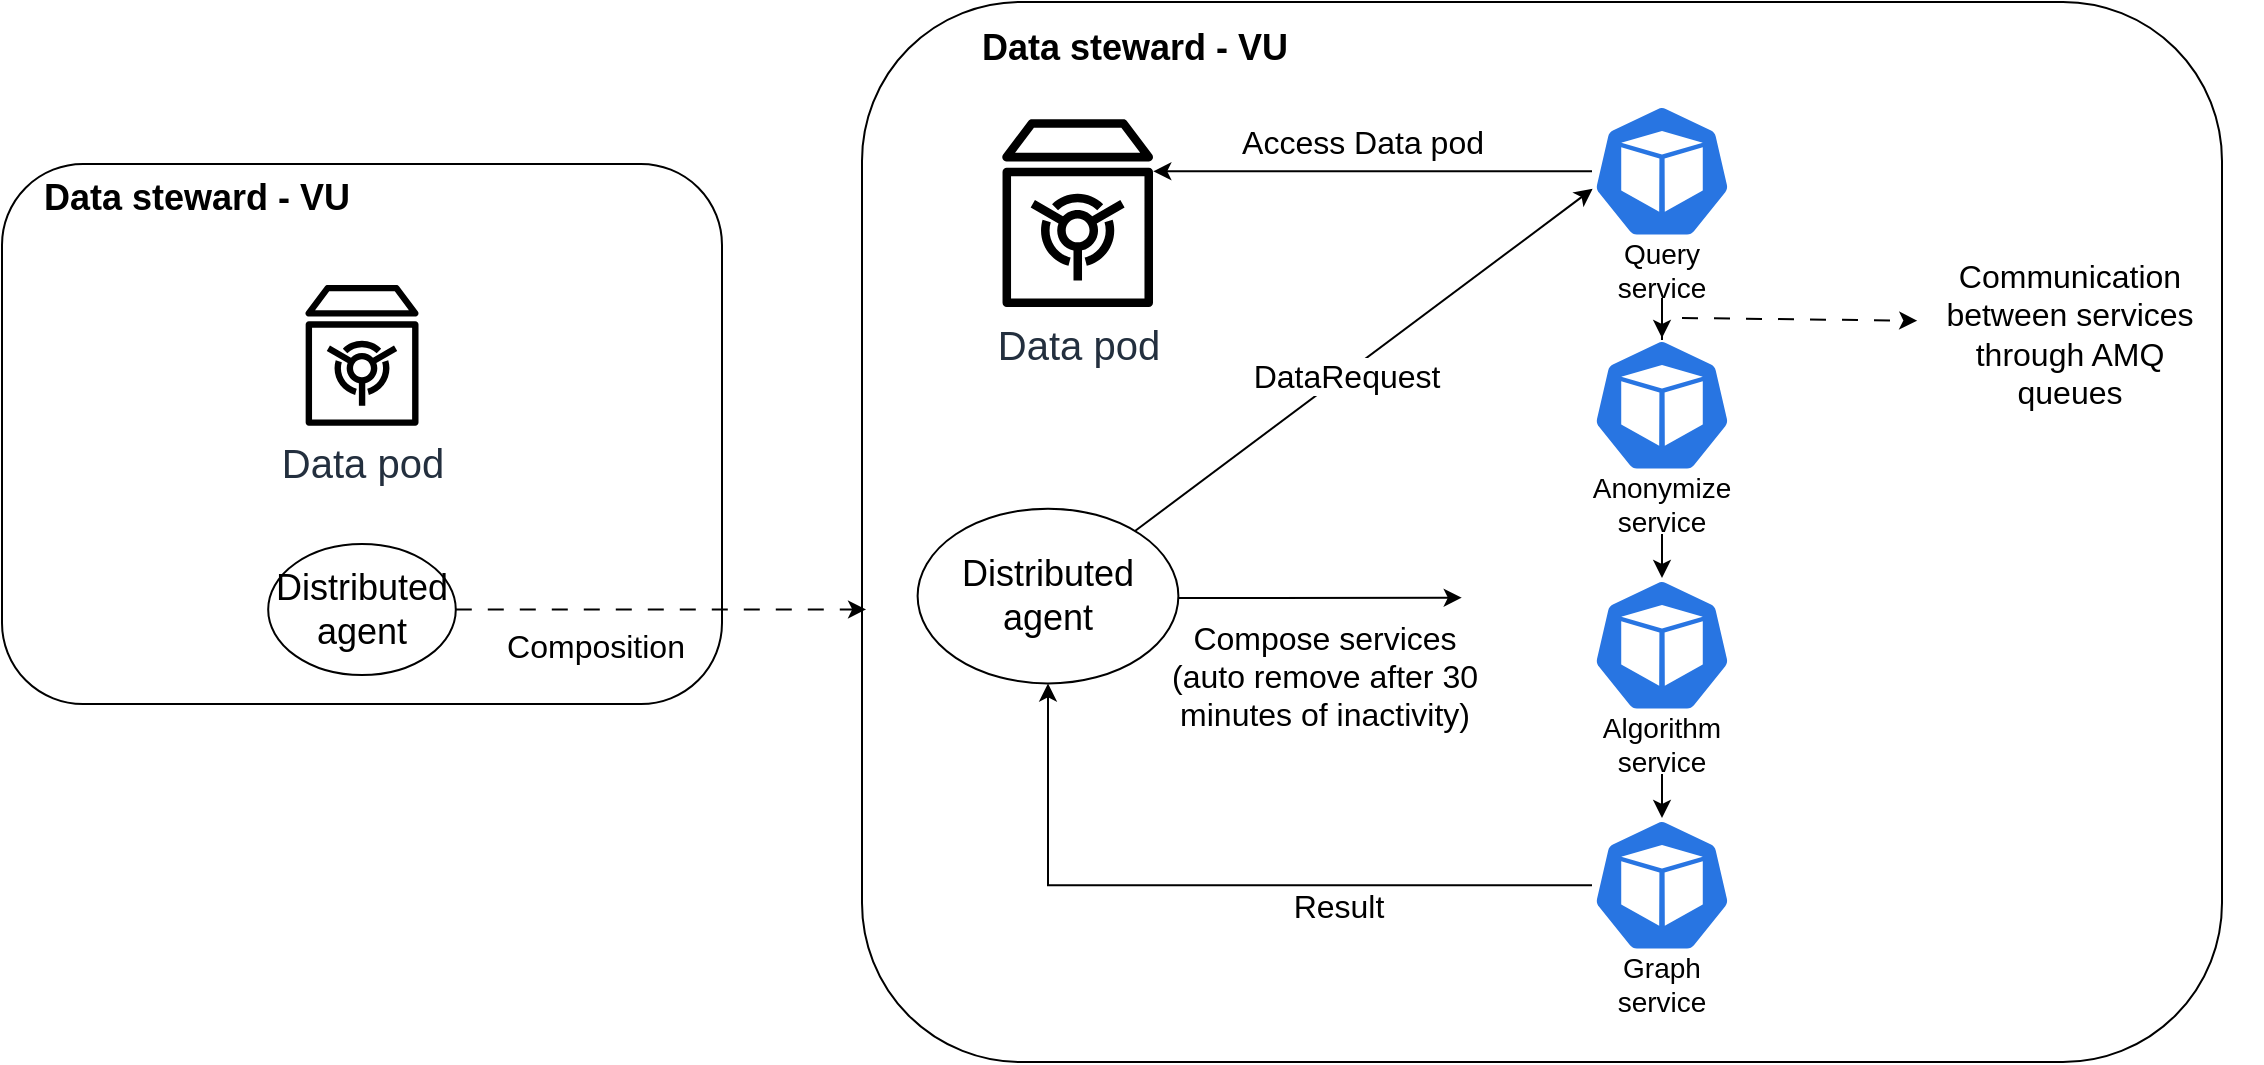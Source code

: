 <mxfile version="21.2.8" type="device">
  <diagram name="Page-1" id="IanU65lXr5YfgjGVrclR">
    <mxGraphModel dx="1400" dy="1105" grid="1" gridSize="10" guides="1" tooltips="1" connect="1" arrows="1" fold="1" page="1" pageScale="1" pageWidth="1169" pageHeight="827" math="0" shadow="0">
      <root>
        <mxCell id="0" />
        <mxCell id="1" parent="0" visible="0" />
        <mxCell id="ejBQTjxxGpx7nVnpFVH0-9" value="&lt;font style=&quot;font-size: 18px;&quot;&gt;Orchestrator&lt;/font&gt;" style="ellipse;whiteSpace=wrap;html=1;fontSize=18;" parent="1" vertex="1">
          <mxGeometry x="910" y="630" width="120" height="80" as="geometry" />
        </mxCell>
        <mxCell id="ejBQTjxxGpx7nVnpFVH0-12" value="&lt;font style=&quot;font-size: 16px;&quot;&gt;RequestApproval:&lt;br&gt;&lt;div style=&quot;background-color: rgb(255, 255, 254); line-height: 18px;&quot;&gt;&lt;div style=&quot;line-height: 18px;&quot;&gt;&lt;br&gt;&lt;div style=&quot;line-height: 18px;&quot;&gt;&lt;div&gt;{&lt;/div&gt;&lt;div&gt;    &quot;type&quot;: &lt;span style=&quot;color: #0451a5;&quot;&gt;&quot;sqlDataRequest&quot;&lt;/span&gt;,&lt;/div&gt;&lt;div&gt;    &lt;span style=&quot;color: #a31515;&quot;&gt;&quot;user&quot;&lt;/span&gt;: {&lt;/div&gt;&lt;div&gt;        &lt;span style=&quot;color: #a31515;&quot;&gt;&quot;ID&quot;&lt;/span&gt;: &lt;span style=&quot;color: #0451a5;&quot;&gt;&quot;&amp;lt;GUID&amp;gt;&quot;&lt;/span&gt;,&lt;/div&gt;&lt;div&gt;        &lt;span style=&quot;color: #a31515;&quot;&gt;&quot;userName&quot;&lt;/span&gt;: &lt;span style=&quot;color: #0451a5;&quot;&gt;&quot;jstutterheim@uva.nl&quot;&lt;/span&gt;&lt;/div&gt;&lt;div&gt;        &lt;span style=&quot;color: #5f8fbf;&quot;&gt;// Actual loginToken features....&lt;/span&gt;&lt;/div&gt;&lt;div&gt;    },&lt;/div&gt;&lt;div&gt;    &lt;span style=&quot;color: #a31515;&quot;&gt;&quot;providers&quot;&lt;/span&gt;: [&lt;span style=&quot;color: #0451a5;&quot;&gt;&quot;VU&quot;&lt;/span&gt;,&lt;span style=&quot;color: #0451a5;&quot;&gt;&quot;UVA&quot;&lt;/span&gt;,&lt;span style=&quot;color: #0451a5;&quot;&gt;&quot;RUG&quot;&lt;/span&gt;]&lt;/div&gt;&lt;div&gt;}&lt;/div&gt;&lt;/div&gt;&lt;/div&gt;&lt;/div&gt;&lt;/font&gt;" style="text;html=1;strokeColor=none;fillColor=none;align=left;verticalAlign=middle;whiteSpace=wrap;rounded=0;fontSize=18;" parent="1" vertex="1">
          <mxGeometry x="40" y="960" width="290" height="202" as="geometry" />
        </mxCell>
        <mxCell id="rK9YfflER0Mp0wtVrPLG-1" value="&lt;font style=&quot;font-size: 20px;&quot;&gt;User&lt;/font&gt;" style="sketch=0;outlineConnect=0;fontColor=#232F3E;gradientColor=none;fillColor=#232F3D;strokeColor=none;dashed=0;verticalLabelPosition=bottom;verticalAlign=top;align=center;html=1;fontSize=12;fontStyle=0;aspect=fixed;pointerEvents=1;shape=mxgraph.aws4.user;" parent="1" vertex="1">
          <mxGeometry x="41" y="630" width="78" height="78" as="geometry" />
        </mxCell>
        <mxCell id="rK9YfflER0Mp0wtVrPLG-4" value="&lt;ul&gt;&lt;li&gt;&lt;span style=&quot;background-color: initial;&quot;&gt;AccessToken&lt;/span&gt;&lt;/li&gt;&lt;li&gt;AuthorizedProviders&lt;/li&gt;&lt;li&gt;Result channel?&lt;/li&gt;&lt;/ul&gt;" style="text;html=1;strokeColor=none;fillColor=none;align=center;verticalAlign=middle;whiteSpace=wrap;rounded=0;fontSize=18;" parent="1" vertex="1">
          <mxGeometry x="320" y="858.5" width="280" height="53" as="geometry" />
        </mxCell>
        <mxCell id="rK9YfflER0Mp0wtVrPLG-6" value="&lt;span style=&quot;font-size: 21px;&quot;&gt;Composition&lt;br&gt;Request&lt;/span&gt;" style="text;html=1;strokeColor=none;fillColor=none;align=center;verticalAlign=middle;whiteSpace=wrap;rounded=0;" parent="1" vertex="1">
          <mxGeometry x="940" y="560" width="200" height="56" as="geometry" />
        </mxCell>
        <mxCell id="rK9YfflER0Mp0wtVrPLG-9" style="rounded=0;orthogonalLoop=1;jettySize=auto;html=1;entryX=0.25;entryY=0;entryDx=0;entryDy=0;dashed=1;dashPattern=12 12;" parent="1" source="rK9YfflER0Mp0wtVrPLG-7" target="ejBQTjxxGpx7nVnpFVH0-12" edge="1">
          <mxGeometry relative="1" as="geometry" />
        </mxCell>
        <mxCell id="rK9YfflER0Mp0wtVrPLG-7" value="&lt;font style=&quot;font-size: 21px;&quot;&gt;RequestApproval&lt;/font&gt;" style="text;html=1;strokeColor=none;fillColor=none;align=center;verticalAlign=middle;whiteSpace=wrap;rounded=0;" parent="1" vertex="1">
          <mxGeometry x="150" y="743" width="180" height="30" as="geometry" />
        </mxCell>
        <mxCell id="rK9YfflER0Mp0wtVrPLG-11" value="" style="edgeStyle=orthogonalEdgeStyle;rounded=0;orthogonalLoop=1;jettySize=auto;html=1;entryX=0;entryY=1;entryDx=0;entryDy=0;fontSize=18;curved=1;" parent="1" source="rK9YfflER0Mp0wtVrPLG-1" target="ejBQTjxxGpx7nVnpFVH0-27" edge="1">
          <mxGeometry relative="1" as="geometry">
            <mxPoint x="69" y="708" as="sourcePoint" />
            <mxPoint x="888" y="741" as="targetPoint" />
            <Array as="points">
              <mxPoint x="69" y="733" />
              <mxPoint x="538" y="733" />
            </Array>
          </mxGeometry>
        </mxCell>
        <mxCell id="rK9YfflER0Mp0wtVrPLG-14" style="edgeStyle=orthogonalEdgeStyle;rounded=0;orthogonalLoop=1;jettySize=auto;html=1;entryX=0.983;entryY=0.363;entryDx=0;entryDy=0;entryPerimeter=0;" parent="1" source="ejBQTjxxGpx7nVnpFVH0-27" edge="1">
          <mxGeometry relative="1" as="geometry">
            <mxPoint x="113.47" y="665.789" as="targetPoint" />
            <Array as="points">
              <mxPoint x="420" y="666" />
              <mxPoint x="420" y="666" />
            </Array>
          </mxGeometry>
        </mxCell>
        <mxCell id="rK9YfflER0Mp0wtVrPLG-15" style="edgeStyle=orthogonalEdgeStyle;rounded=0;orthogonalLoop=1;jettySize=auto;html=1;" parent="1" source="ejBQTjxxGpx7nVnpFVH0-27" target="ejBQTjxxGpx7nVnpFVH0-9" edge="1">
          <mxGeometry relative="1" as="geometry" />
        </mxCell>
        <mxCell id="ejBQTjxxGpx7nVnpFVH0-27" value="&lt;font style=&quot;font-size: 18px;&quot;&gt;Policy enforcer&lt;/font&gt;" style="ellipse;whiteSpace=wrap;html=1;fontSize=18;" parent="1" vertex="1">
          <mxGeometry x="520" y="630" width="120" height="80" as="geometry" />
        </mxCell>
        <mxCell id="rK9YfflER0Mp0wtVrPLG-22" style="rounded=0;orthogonalLoop=1;jettySize=auto;html=1;entryX=0.25;entryY=0;entryDx=0;entryDy=0;dashed=1;dashPattern=8 8;" parent="1" source="rK9YfflER0Mp0wtVrPLG-16" target="rK9YfflER0Mp0wtVrPLG-20" edge="1">
          <mxGeometry relative="1" as="geometry" />
        </mxCell>
        <mxCell id="rK9YfflER0Mp0wtVrPLG-16" value="&lt;font style=&quot;font-size: 20px;&quot;&gt;OrchestratorRequest&lt;br&gt;&lt;/font&gt;" style="text;html=1;strokeColor=none;fillColor=none;align=center;verticalAlign=middle;whiteSpace=wrap;rounded=0;" parent="1" vertex="1">
          <mxGeometry x="670" y="670" width="210" height="40" as="geometry" />
        </mxCell>
        <mxCell id="rK9YfflER0Mp0wtVrPLG-20" value="&lt;div style=&quot;border-color: var(--border-color); text-align: left; background-color: rgb(255, 255, 254); line-height: 18px; font-size: 16px;&quot;&gt;&lt;div style=&quot;border-color: var(--border-color);&quot;&gt;&lt;font style=&quot;border-color: var(--border-color); font-size: 16px;&quot;&gt;OrchestratorRequest&lt;/font&gt;&lt;/div&gt;&lt;div style=&quot;border-color: var(--border-color);&quot;&gt;&lt;div style=&quot;line-height: 18px;&quot;&gt;&lt;div&gt;{&lt;/div&gt;&lt;div&gt;    &quot;archetypeId&quot;: &lt;span style=&quot;color: #0451a5;&quot;&gt;&quot;ArcheType1&quot;&lt;/span&gt;,&lt;/div&gt;&lt;div&gt;    &lt;span style=&quot;color: #a31515;&quot;&gt;&quot;user&quot;&lt;/span&gt;: {&lt;/div&gt;&lt;div&gt;        &lt;span style=&quot;color: #a31515;&quot;&gt;&quot;ID&quot;&lt;/span&gt;: &lt;span style=&quot;color: #0451a5;&quot;&gt;&quot;&amp;lt;GUID&amp;gt;&quot;&lt;/span&gt;,&lt;/div&gt;&lt;div&gt;        &lt;span style=&quot;color: #a31515;&quot;&gt;&quot;userName&quot;&lt;/span&gt;: &lt;span style=&quot;color: #0451a5;&quot;&gt;&quot;jstutterheim@uva.nl&quot;&lt;/span&gt;&lt;/div&gt;&lt;div&gt;    },&lt;/div&gt;&lt;div&gt;    &lt;span style=&quot;color: #a31515;&quot;&gt;&quot;providers&quot;&lt;/span&gt;: [&lt;span style=&quot;color: #0451a5;&quot;&gt;&quot;VU&quot;&lt;/span&gt;,&lt;span style=&quot;color: #0451a5;&quot;&gt;&quot;UVA&quot;&lt;/span&gt;],&lt;/div&gt;&lt;div&gt;    &lt;span style=&quot;color: #a31515;&quot;&gt;&quot;request_type&quot;&lt;/span&gt;: &lt;span style=&quot;color: #0451a5;&quot;&gt;&quot;sqlDataRequest&quot;&lt;/span&gt;&lt;/div&gt;&lt;div&gt;}&lt;/div&gt;&lt;/div&gt;&lt;/div&gt;&lt;/div&gt;" style="text;html=1;strokeColor=none;fillColor=none;align=center;verticalAlign=middle;whiteSpace=wrap;rounded=0;" parent="1" vertex="1">
          <mxGeometry x="680" y="966" width="320" height="190" as="geometry" />
        </mxCell>
        <mxCell id="rK9YfflER0Mp0wtVrPLG-24" value="&lt;font style=&quot;font-size: 16px;&quot;&gt;&lt;ul style=&quot;border-color: var(--border-color);&quot;&gt;&lt;li&gt;&lt;font style=&quot;font-size: 16px;&quot;&gt;ArcheTypeId&lt;/font&gt;&lt;/li&gt;&lt;li style=&quot;border-color: var(--border-color);&quot;&gt;AuthorizedProviders&lt;/li&gt;&lt;li style=&quot;border-color: var(--border-color);&quot;&gt;User Credentials&lt;/li&gt;&lt;/ul&gt;&lt;/font&gt;" style="text;html=1;strokeColor=none;fillColor=none;align=center;verticalAlign=middle;whiteSpace=wrap;rounded=0;" parent="1" vertex="1">
          <mxGeometry x="700" y="876" width="220" height="90" as="geometry" />
        </mxCell>
        <mxCell id="rK9YfflER0Mp0wtVrPLG-25" value="&lt;font style=&quot;font-size: 16px;&quot;&gt;&lt;ul style=&quot;border-color: var(--border-color);&quot;&gt;&lt;li&gt;User credentials&lt;/li&gt;&lt;li&gt;Data providers&lt;/li&gt;&lt;/ul&gt;&lt;/font&gt;" style="text;html=1;strokeColor=none;fillColor=none;align=center;verticalAlign=middle;whiteSpace=wrap;rounded=0;" parent="1" vertex="1">
          <mxGeometry x="80" y="870" width="220" height="90" as="geometry" />
        </mxCell>
        <mxCell id="rK9YfflER0Mp0wtVrPLG-28" style="rounded=0;orthogonalLoop=1;jettySize=auto;html=1;entryX=0.25;entryY=0;entryDx=0;entryDy=0;strokeColor=default;dashed=1;dashPattern=12 12;" parent="1" source="rK9YfflER0Mp0wtVrPLG-26" target="rK9YfflER0Mp0wtVrPLG-27" edge="1">
          <mxGeometry relative="1" as="geometry" />
        </mxCell>
        <mxCell id="rK9YfflER0Mp0wtVrPLG-26" value="&lt;font style=&quot;font-size: 21px;&quot;&gt;AcceptedDataRequest&lt;/font&gt;" style="text;html=1;strokeColor=none;fillColor=none;align=center;verticalAlign=middle;whiteSpace=wrap;rounded=0;" parent="1" vertex="1">
          <mxGeometry x="190" y="630" width="240" height="47" as="geometry" />
        </mxCell>
        <mxCell id="rK9YfflER0Mp0wtVrPLG-27" value="&lt;font style=&quot;font-size: 16px;&quot;&gt;AcceptedDataRequest:&lt;br&gt;&lt;div style=&quot;background-color: rgb(255, 255, 254); line-height: 18px;&quot;&gt;&lt;div style=&quot;line-height: 18px;&quot;&gt;&lt;div style=&quot;line-height: 18px;&quot;&gt;&lt;div&gt;{&lt;/div&gt;&lt;div&gt;    &quot;type&quot;: &lt;span style=&quot;color: #0451a5;&quot;&gt;&quot;sqlDataRequest&quot;&lt;/span&gt;,&lt;/div&gt;&lt;div&gt;    &lt;span style=&quot;color: #a31515;&quot;&gt;&quot;user&quot;&lt;/span&gt;: {&lt;/div&gt;&lt;div&gt;        &lt;span style=&quot;color: #a31515;&quot;&gt;&quot;ID&quot;&lt;/span&gt;: &lt;span style=&quot;color: #0451a5;&quot;&gt;&quot;&amp;lt;GUID&amp;gt;&quot;&lt;/span&gt;,&lt;/div&gt;&lt;div&gt;        &lt;span style=&quot;color: #a31515;&quot;&gt;&quot;userName&quot;&lt;/span&gt;: &lt;span style=&quot;color: #0451a5;&quot;&gt;&quot;jstutterheim@uva.nl&quot;&lt;/span&gt;&lt;/div&gt;&lt;div&gt;    },&lt;/div&gt;&lt;div&gt;    &lt;span style=&quot;color: #a31515;&quot;&gt;&quot;auth&quot;&lt;/span&gt; : {&lt;/div&gt;&lt;div&gt;        &lt;span style=&quot;color: #a31515;&quot;&gt;&quot;accessToken&quot;&lt;/span&gt;: &lt;span style=&quot;color: #0451a5;&quot;&gt;&quot;&amp;lt;tokenString&amp;gt;&quot;&lt;/span&gt;,&lt;/div&gt;&lt;div&gt;        &lt;span style=&quot;color: #a31515;&quot;&gt;&quot;refreshToken&quot;&lt;/span&gt;: &lt;span style=&quot;color: #0451a5;&quot;&gt;&quot;&amp;lt;tokenString&amp;gt;&quot;&lt;/span&gt;&lt;/div&gt;&lt;div&gt;    },&lt;/div&gt;&lt;div&gt;    &lt;span style=&quot;color: #5f8fbf;&quot;&gt;// Actual token features.... (signedby, audience etc)&lt;/span&gt;&lt;/div&gt;&lt;div&gt;    &lt;span style=&quot;color: #a31515;&quot;&gt;&quot;authorizedProviders&quot;&lt;/span&gt; : {&lt;/div&gt;&lt;div&gt;        &lt;span style=&quot;color: #a31515;&quot;&gt;&quot;VU&quot;&lt;/span&gt; : &lt;span style=&quot;color: #0451a5;&quot;&gt;&quot;&amp;lt;endpoint/queueName&amp;gt;&quot;&lt;/span&gt;, &lt;/div&gt;&lt;div&gt;        &lt;span style=&quot;color: #a31515;&quot;&gt;&quot;UVA&quot;&lt;/span&gt; : &lt;span style=&quot;color: #0451a5;&quot;&gt;&quot;&amp;lt;endpoint/queueName&amp;gt;&quot;&lt;/span&gt;&lt;/div&gt;&lt;div&gt;    },&lt;/div&gt;&lt;div&gt;    &lt;span style=&quot;color: #a31515;&quot;&gt;&quot;resultChannel&quot;&lt;/span&gt; : &lt;span style=&quot;color: #0451a5;&quot;&gt;&quot;&amp;lt;endpoint for results?&amp;gt;&quot;&lt;/span&gt;&lt;/div&gt;&lt;div&gt;}&lt;/div&gt;&lt;/div&gt;&lt;/div&gt;&lt;/div&gt;&lt;/font&gt;" style="text;html=1;strokeColor=none;fillColor=none;align=left;verticalAlign=middle;whiteSpace=wrap;rounded=0;fontSize=18;" parent="1" vertex="1">
          <mxGeometry x="310" y="940" width="420" height="360" as="geometry" />
        </mxCell>
        <mxCell id="rK9YfflER0Mp0wtVrPLG-43" value="" style="group" parent="1" vertex="1" connectable="0">
          <mxGeometry x="405" y="100" width="360" height="270" as="geometry" />
        </mxCell>
        <mxCell id="rK9YfflER0Mp0wtVrPLG-44" value="" style="rounded=1;whiteSpace=wrap;html=1;fontSize=18;" parent="rK9YfflER0Mp0wtVrPLG-43" vertex="1">
          <mxGeometry width="360" height="270" as="geometry" />
        </mxCell>
        <mxCell id="rK9YfflER0Mp0wtVrPLG-45" value="&lt;b style=&quot;font-size: 18px;&quot;&gt;Data steward - UvA&lt;br&gt;&lt;/b&gt;" style="text;html=1;strokeColor=none;fillColor=none;align=center;verticalAlign=middle;whiteSpace=wrap;rounded=0;fontSize=18;" parent="rK9YfflER0Mp0wtVrPLG-43" vertex="1">
          <mxGeometry x="8.372" width="179.221" height="34.839" as="geometry" />
        </mxCell>
        <mxCell id="rK9YfflER0Mp0wtVrPLG-46" value="&lt;font style=&quot;font-size: 20px;&quot;&gt;Data pod&lt;/font&gt;" style="sketch=0;outlineConnect=0;fontColor=#232F3E;gradientColor=none;fillColor=#000000;strokeColor=none;dashed=0;verticalLabelPosition=bottom;verticalAlign=top;align=center;html=1;fontSize=12;fontStyle=0;aspect=fixed;pointerEvents=1;shape=mxgraph.aws4.vault;" parent="rK9YfflER0Mp0wtVrPLG-43" vertex="1">
          <mxGeometry x="151.628" y="59.997" width="56.729" height="71.372" as="geometry" />
        </mxCell>
        <mxCell id="rK9YfflER0Mp0wtVrPLG-47" value="&lt;font style=&quot;font-size: 18px;&quot;&gt;Distributed agent&lt;br&gt;&lt;/font&gt;" style="ellipse;whiteSpace=wrap;html=1;fontSize=18;" parent="rK9YfflER0Mp0wtVrPLG-43" vertex="1">
          <mxGeometry x="133.095" y="190.004" width="93.801" height="65.532" as="geometry" />
        </mxCell>
        <mxCell id="rK9YfflER0Mp0wtVrPLG-48" value="" style="group" parent="1" vertex="1" connectable="0">
          <mxGeometry x="790" y="100" width="366.9" height="270" as="geometry" />
        </mxCell>
        <mxCell id="rK9YfflER0Mp0wtVrPLG-49" value="" style="rounded=1;whiteSpace=wrap;html=1;fontSize=18;" parent="rK9YfflER0Mp0wtVrPLG-48" vertex="1">
          <mxGeometry width="360" height="270" as="geometry" />
        </mxCell>
        <mxCell id="rK9YfflER0Mp0wtVrPLG-50" value="&lt;b style=&quot;font-size: 18px;&quot;&gt;Data steward - VU&lt;br&gt;&lt;/b&gt;" style="text;html=1;strokeColor=none;fillColor=none;align=center;verticalAlign=middle;whiteSpace=wrap;rounded=0;fontSize=18;" parent="rK9YfflER0Mp0wtVrPLG-48" vertex="1">
          <mxGeometry x="8.372" width="179.221" height="34.839" as="geometry" />
        </mxCell>
        <mxCell id="rK9YfflER0Mp0wtVrPLG-51" value="&lt;font style=&quot;font-size: 20px;&quot;&gt;Data pod&lt;/font&gt;" style="sketch=0;outlineConnect=0;fontColor=#232F3E;gradientColor=none;fillColor=#000000;strokeColor=none;dashed=0;verticalLabelPosition=bottom;verticalAlign=top;align=center;html=1;fontSize=12;fontStyle=0;aspect=fixed;pointerEvents=1;shape=mxgraph.aws4.vault;" parent="rK9YfflER0Mp0wtVrPLG-48" vertex="1">
          <mxGeometry x="151.628" y="59.997" width="56.729" height="71.372" as="geometry" />
        </mxCell>
        <mxCell id="rK9YfflER0Mp0wtVrPLG-52" value="&lt;font style=&quot;font-size: 18px;&quot;&gt;Distributed agent&lt;br&gt;&lt;/font&gt;" style="ellipse;whiteSpace=wrap;html=1;fontSize=18;" parent="rK9YfflER0Mp0wtVrPLG-48" vertex="1">
          <mxGeometry x="133.095" y="190.004" width="93.801" height="65.532" as="geometry" />
        </mxCell>
        <mxCell id="rK9YfflER0Mp0wtVrPLG-99" value="&lt;font style=&quot;font-size: 16px;&quot;&gt;Composition&lt;/font&gt;" style="text;html=1;strokeColor=none;fillColor=none;align=center;verticalAlign=middle;whiteSpace=wrap;rounded=0;" parent="rK9YfflER0Mp0wtVrPLG-48" vertex="1">
          <mxGeometry x="226.9" y="225.54" width="140" height="30" as="geometry" />
        </mxCell>
        <mxCell id="rK9YfflER0Mp0wtVrPLG-53" value="" style="group" parent="1" vertex="1" connectable="0">
          <mxGeometry x="30" y="100" width="360" height="270" as="geometry" />
        </mxCell>
        <mxCell id="rK9YfflER0Mp0wtVrPLG-60" value="" style="rounded=1;whiteSpace=wrap;html=1;fontSize=18;" parent="rK9YfflER0Mp0wtVrPLG-53" vertex="1">
          <mxGeometry x="-17" y="-15.46" width="360" height="270" as="geometry" />
        </mxCell>
        <mxCell id="rK9YfflER0Mp0wtVrPLG-59" value="" style="rounded=1;whiteSpace=wrap;html=1;fontSize=18;" parent="rK9YfflER0Mp0wtVrPLG-53" vertex="1">
          <mxGeometry x="-11" y="-11.46" width="360" height="270" as="geometry" />
        </mxCell>
        <mxCell id="rK9YfflER0Mp0wtVrPLG-58" value="" style="rounded=1;whiteSpace=wrap;html=1;fontSize=18;" parent="rK9YfflER0Mp0wtVrPLG-53" vertex="1">
          <mxGeometry x="-5" y="-6.46" width="360" height="270" as="geometry" />
        </mxCell>
        <mxCell id="rK9YfflER0Mp0wtVrPLG-54" value="" style="rounded=1;whiteSpace=wrap;html=1;fontSize=18;" parent="rK9YfflER0Mp0wtVrPLG-53" vertex="1">
          <mxGeometry width="360" height="270" as="geometry" />
        </mxCell>
        <mxCell id="rK9YfflER0Mp0wtVrPLG-55" value="&lt;b style=&quot;font-size: 18px;&quot;&gt;Other stewards&lt;br&gt;&lt;/b&gt;" style="text;html=1;strokeColor=none;fillColor=none;align=center;verticalAlign=middle;whiteSpace=wrap;rounded=0;fontSize=18;" parent="rK9YfflER0Mp0wtVrPLG-53" vertex="1">
          <mxGeometry x="8.372" width="179.221" height="34.839" as="geometry" />
        </mxCell>
        <mxCell id="rK9YfflER0Mp0wtVrPLG-56" value="&lt;font style=&quot;font-size: 20px;&quot;&gt;Data pod&lt;/font&gt;" style="sketch=0;outlineConnect=0;fontColor=#232F3E;gradientColor=none;fillColor=#000000;strokeColor=none;dashed=0;verticalLabelPosition=bottom;verticalAlign=top;align=center;html=1;fontSize=12;fontStyle=0;aspect=fixed;pointerEvents=1;shape=mxgraph.aws4.vault;" parent="rK9YfflER0Mp0wtVrPLG-53" vertex="1">
          <mxGeometry x="151.628" y="59.997" width="56.729" height="71.372" as="geometry" />
        </mxCell>
        <mxCell id="rK9YfflER0Mp0wtVrPLG-57" value="&lt;font style=&quot;font-size: 18px;&quot;&gt;Distributed agent&lt;br&gt;&lt;/font&gt;" style="ellipse;whiteSpace=wrap;html=1;fontSize=18;" parent="rK9YfflER0Mp0wtVrPLG-53" vertex="1">
          <mxGeometry x="133.095" y="190.004" width="93.801" height="65.532" as="geometry" />
        </mxCell>
        <mxCell id="rK9YfflER0Mp0wtVrPLG-62" style="rounded=0;orthogonalLoop=1;jettySize=auto;html=1;entryX=0.5;entryY=1;entryDx=0;entryDy=0;" parent="1" source="ejBQTjxxGpx7nVnpFVH0-9" target="rK9YfflER0Mp0wtVrPLG-52" edge="1">
          <mxGeometry relative="1" as="geometry" />
        </mxCell>
        <mxCell id="rK9YfflER0Mp0wtVrPLG-65" style="edgeStyle=orthogonalEdgeStyle;rounded=0;orthogonalLoop=1;jettySize=auto;html=1;jumpStyle=arc;jumpSize=10;" parent="1" source="ejBQTjxxGpx7nVnpFVH0-9" target="rK9YfflER0Mp0wtVrPLG-47" edge="1">
          <mxGeometry relative="1" as="geometry">
            <Array as="points">
              <mxPoint x="970" y="440" />
              <mxPoint x="585" y="440" />
            </Array>
          </mxGeometry>
        </mxCell>
        <mxCell id="rK9YfflER0Mp0wtVrPLG-66" value="&lt;div style=&quot;border-color: var(--border-color); text-align: left; background-color: rgb(255, 255, 254); line-height: 18px; font-size: 16px;&quot;&gt;&lt;div style=&quot;border-color: var(--border-color);&quot;&gt;&lt;font style=&quot;border-color: var(--border-color); font-size: 16px;&quot;&gt;CompositionRequest&lt;/font&gt;&lt;/div&gt;&lt;div style=&quot;border-color: var(--border-color);&quot;&gt;&lt;div style=&quot;line-height: 18px;&quot;&gt;&lt;div style=&quot;line-height: 18px;&quot;&gt;&lt;div&gt;{&lt;/div&gt;&lt;div&gt;    &quot;archetypeId&quot;: &lt;span style=&quot;color: rgb(4, 81, 165);&quot;&gt;&quot;ArcheType1&quot;&lt;/span&gt;,&lt;br&gt;&lt;/div&gt;&lt;div&gt;    &lt;span style=&quot;color: #a31515;&quot;&gt;&quot;request_type&quot;&lt;/span&gt;: &lt;span style=&quot;color: #0451a5;&quot;&gt;&quot;sqlDataRequest&quot;&lt;/span&gt;,&lt;/div&gt;&lt;div&gt;    &lt;span style=&quot;color: #a31515;&quot;&gt;&quot;io_config&quot;&lt;/span&gt;: {&lt;/div&gt;&lt;div&gt;        &lt;span style=&quot;color: #a31515;&quot;&gt;&quot;service_io&quot;&lt;/span&gt;: {&lt;/div&gt;&lt;div&gt;            &lt;span style=&quot;color: #a31515;&quot;&gt;&quot;query_service&quot;&lt;/span&gt;: &lt;span style=&quot;color: #0451a5;&quot;&gt;&quot;start&quot;&lt;/span&gt;,&lt;/div&gt;&lt;div&gt;            &lt;span style=&quot;color: #a31515;&quot;&gt;&quot;anonymize_service&quot;&lt;/span&gt;: &lt;span style=&quot;color: #0451a5;&quot;&gt;&quot;query_service&quot;&lt;/span&gt;,&lt;/div&gt;&lt;div&gt;            &lt;span style=&quot;color: #a31515;&quot;&gt;&quot;algorithm&quot;&lt;/span&gt; : &lt;span style=&quot;color: #0451a5;&quot;&gt;&quot;query_service&quot;&lt;/span&gt;&lt;/div&gt;&lt;div&gt;        },&lt;/div&gt;&lt;div&gt;        &lt;span style=&quot;color: #a31515;&quot;&gt;&quot;finish&quot;&lt;/span&gt;: &lt;span style=&quot;color: #0451a5;&quot;&gt;&quot;algorithm&quot;&lt;/span&gt;&lt;/div&gt;&lt;div&gt;    }&lt;/div&gt;&lt;div&gt;}&lt;/div&gt;&lt;/div&gt;&lt;/div&gt;&lt;/div&gt;&lt;/div&gt;" style="text;html=1;strokeColor=none;fillColor=none;align=center;verticalAlign=middle;whiteSpace=wrap;rounded=0;" parent="1" vertex="1">
          <mxGeometry x="840" y="1162" width="320" height="270" as="geometry" />
        </mxCell>
        <mxCell id="rK9YfflER0Mp0wtVrPLG-67" style="rounded=0;orthogonalLoop=1;jettySize=auto;html=1;dashed=1;dashPattern=8 8;exitX=0.693;exitY=0.96;exitDx=0;exitDy=0;exitPerimeter=0;" parent="1" source="rK9YfflER0Mp0wtVrPLG-6" target="rK9YfflER0Mp0wtVrPLG-66" edge="1">
          <mxGeometry relative="1" as="geometry">
            <mxPoint x="1090" y="1230" as="targetPoint" />
          </mxGeometry>
        </mxCell>
        <mxCell id="rK9YfflER0Mp0wtVrPLG-68" value="&lt;font style=&quot;font-size: 16px;&quot;&gt;&lt;ul style=&quot;border-color: var(--border-color);&quot;&gt;&lt;li&gt;ServiceIo&lt;/li&gt;&lt;li&gt;ArcheTypeId&lt;/li&gt;&lt;/ul&gt;&lt;/font&gt;" style="text;html=1;strokeColor=none;fillColor=none;align=center;verticalAlign=middle;whiteSpace=wrap;rounded=0;" parent="1" vertex="1">
          <mxGeometry x="949" y="960" width="220" height="90" as="geometry" />
        </mxCell>
        <mxCell id="rK9YfflER0Mp0wtVrPLG-70" value="&lt;div style=&quot;background-color: rgb(255, 255, 254); line-height: 18px; font-size: 14px;&quot;&gt;&lt;div&gt;DataRequest:&lt;/div&gt;&lt;div&gt;{&lt;/div&gt;&lt;div&gt;    &quot;type&quot;: &lt;span style=&quot;color: #0451a5;&quot;&gt;&quot;sqlDataRequest&quot;&lt;/span&gt;,&lt;/div&gt;&lt;div&gt;&lt;div style=&quot;border-color: var(--border-color);&quot;&gt;&quot;providers&quot;&amp;nbsp;:&amp;nbsp;&lt;font color=&quot;#0451a5&quot;&gt;&lt;b&gt;[&quot;VU&quot;, &quot;UVA&quot;]&lt;/b&gt;&lt;/font&gt;,&lt;/div&gt;&lt;/div&gt;&lt;div&gt;    &lt;span style=&quot;color: #a31515;&quot;&gt;&quot;query&quot;&lt;/span&gt; : &lt;span style=&quot;color: #0451a5;&quot;&gt;&quot;SELECT p.Unieknr p.Geslacht p.Gebdat s.Aanst_22 as &lt;br&gt;Salary FROM person p JOIN salary s ON p.Unieknr = s.Unieknr&quot;&lt;/span&gt;,&lt;/div&gt;&lt;div&gt;    &lt;span style=&quot;color: #a31515;&quot;&gt;&quot;graph&quot;&lt;/span&gt; : &lt;span style=&quot;color: #0451a5;font-weight: bold;&quot;&gt;true&lt;/span&gt;,&lt;/div&gt;&lt;div&gt;    &lt;span style=&quot;color: #a31515;&quot;&gt;&quot;algorithm&quot;&lt;/span&gt; : &lt;span style=&quot;color: #0451a5;&quot;&gt;&quot;average&quot;&lt;/span&gt;,&lt;/div&gt;&lt;div&gt;    &lt;span style=&quot;color: #5f8fbf;&quot;&gt;// Needs to be thought out more:&lt;/span&gt;&lt;/div&gt;&lt;div&gt;    &lt;span style=&quot;color: #a31515;&quot;&gt;&quot;algorithmColumns&quot;&lt;/span&gt; : {&lt;/div&gt;&lt;div&gt;        &lt;span style=&quot;color: #a31515;&quot;&gt;&quot;Geslacht&quot;&lt;/span&gt; : &lt;span style=&quot;color: #0451a5;&quot;&gt;&quot;Aanst_22, Gebdat&quot;&lt;/span&gt;&lt;/div&gt;&lt;div&gt;    },&lt;/div&gt;&lt;div&gt;    &lt;span style=&quot;color: #a31515;&quot;&gt;&quot;user&quot;&lt;/span&gt;: {&lt;/div&gt;&lt;div&gt;        &lt;span style=&quot;color: #a31515;&quot;&gt;&quot;ID&quot;&lt;/span&gt;: &lt;span style=&quot;color: #0451a5;&quot;&gt;&quot;&amp;lt;GUID&amp;gt;&quot;&lt;/span&gt;,&lt;/div&gt;&lt;div&gt;        &lt;span style=&quot;color: #a31515;&quot;&gt;&quot;userName&quot;&lt;/span&gt;: &lt;span style=&quot;color: #0451a5;&quot;&gt;&quot;jstutterheim@uva.nl&quot;&lt;/span&gt;&lt;/div&gt;&lt;div&gt;    },&lt;/div&gt;&lt;div&gt;    &lt;span style=&quot;color: #a31515;&quot;&gt;&quot;auth&quot;&lt;/span&gt; : {&lt;/div&gt;&lt;div&gt;        &lt;span style=&quot;color: #a31515;&quot;&gt;&quot;accessToken&quot;&lt;/span&gt;: &lt;span style=&quot;color: #0451a5;&quot;&gt;&quot;&amp;lt;tokenString&amp;gt;&quot;&lt;/span&gt;,&lt;/div&gt;&lt;div&gt;        &lt;span style=&quot;color: #a31515;&quot;&gt;&quot;refreshToken&quot;&lt;/span&gt;: &lt;span style=&quot;color: #0451a5;&quot;&gt;&quot;&amp;lt;tokenString&amp;gt;&quot;&lt;/span&gt;&lt;/div&gt;&lt;div&gt;    }&lt;/div&gt;&lt;div&gt;    &lt;span style=&quot;color: #5f8fbf;&quot;&gt;// Actual token features.... (signedby, audience etc)&lt;/span&gt;&lt;/div&gt;&lt;div style=&quot;&quot;&gt;}&lt;/div&gt;&lt;/div&gt;" style="text;html=1;align=left;verticalAlign=middle;resizable=0;points=[];autosize=1;strokeColor=none;fillColor=none;" parent="1" vertex="1">
          <mxGeometry x="-480" y="538" width="430" height="410" as="geometry" />
        </mxCell>
        <mxCell id="rK9YfflER0Mp0wtVrPLG-72" style="edgeStyle=orthogonalEdgeStyle;rounded=0;orthogonalLoop=1;jettySize=auto;html=1;entryX=1.002;entryY=0.053;entryDx=0;entryDy=0;entryPerimeter=0;dashed=1;dashPattern=8 8;jumpStyle=arc;" parent="1" source="rK9YfflER0Mp0wtVrPLG-71" target="rK9YfflER0Mp0wtVrPLG-70" edge="1">
          <mxGeometry relative="1" as="geometry">
            <Array as="points">
              <mxPoint x="80" y="560" />
            </Array>
          </mxGeometry>
        </mxCell>
        <mxCell id="rK9YfflER0Mp0wtVrPLG-71" value="&lt;font style=&quot;font-size: 21px;&quot;&gt;DataRequest&lt;/font&gt;" style="text;html=1;strokeColor=none;fillColor=none;align=center;verticalAlign=middle;whiteSpace=wrap;rounded=0;" parent="1" vertex="1">
          <mxGeometry x="270" y="540" width="140" height="37" as="geometry" />
        </mxCell>
        <mxCell id="rK9YfflER0Mp0wtVrPLG-78" value="" style="endArrow=classic;html=1;rounded=0;edgeStyle=orthogonalEdgeStyle;curved=1;" parent="1" edge="1">
          <mxGeometry width="50" height="50" relative="1" as="geometry">
            <mxPoint x="130" y="600" as="sourcePoint" />
            <mxPoint x="550" y="430" as="targetPoint" />
            <Array as="points">
              <mxPoint x="550" y="600" />
            </Array>
          </mxGeometry>
        </mxCell>
        <mxCell id="rK9YfflER0Mp0wtVrPLG-79" value="" style="endArrow=none;html=1;rounded=0;edgeStyle=orthogonalEdgeStyle;curved=1;startArrow=classic;startFill=1;endFill=0;" parent="1" edge="1">
          <mxGeometry width="50" height="50" relative="1" as="geometry">
            <mxPoint x="80" y="610" as="sourcePoint" />
            <mxPoint x="510" y="380" as="targetPoint" />
            <Array as="points">
              <mxPoint x="80" y="380" />
            </Array>
          </mxGeometry>
        </mxCell>
        <mxCell id="rK9YfflER0Mp0wtVrPLG-87" style="edgeStyle=orthogonalEdgeStyle;rounded=0;orthogonalLoop=1;jettySize=auto;html=1;entryX=1;entryY=0.75;entryDx=0;entryDy=0;dashed=1;dashPattern=8 8;" parent="1" source="rK9YfflER0Mp0wtVrPLG-80" target="rK9YfflER0Mp0wtVrPLG-86" edge="1">
          <mxGeometry relative="1" as="geometry" />
        </mxCell>
        <mxCell id="rK9YfflER0Mp0wtVrPLG-80" value="&lt;font style=&quot;font-size: 21px;&quot;&gt;Result&lt;br&gt;&lt;/font&gt;" style="text;html=1;strokeColor=none;fillColor=none;align=center;verticalAlign=middle;whiteSpace=wrap;rounded=0;" parent="1" vertex="1">
          <mxGeometry x="30" y="470" width="80" height="37" as="geometry" />
        </mxCell>
        <mxCell id="rK9YfflER0Mp0wtVrPLG-82" value="" style="endArrow=classic;html=1;rounded=0;edgeStyle=orthogonalEdgeStyle;curved=1;" parent="1" edge="1">
          <mxGeometry width="50" height="50" relative="1" as="geometry">
            <mxPoint x="140" y="610" as="sourcePoint" />
            <mxPoint x="880" y="470" as="targetPoint" />
            <Array as="points">
              <mxPoint x="880" y="610" />
            </Array>
          </mxGeometry>
        </mxCell>
        <mxCell id="rK9YfflER0Mp0wtVrPLG-84" value="" style="endArrow=none;html=1;rounded=0;edgeStyle=orthogonalEdgeStyle;curved=1;startArrow=classic;startFill=1;endFill=0;" parent="1" edge="1">
          <mxGeometry width="50" height="50" relative="1" as="geometry">
            <mxPoint x="90" y="620" as="sourcePoint" />
            <mxPoint x="840" y="390" as="targetPoint" />
            <Array as="points">
              <mxPoint x="90" y="390" />
            </Array>
          </mxGeometry>
        </mxCell>
        <mxCell id="rK9YfflER0Mp0wtVrPLG-86" value="&lt;font style=&quot;font-size: 16px;&quot;&gt;Result&lt;br&gt;&lt;/font&gt;&lt;div style=&quot;background-color: rgb(255, 255, 254); line-height: 18px; font-size: 16px;&quot;&gt;&lt;div style=&quot;&quot;&gt;&lt;font style=&quot;font-size: 16px;&quot;&gt;{&lt;/font&gt;&lt;/div&gt;&lt;div style=&quot;&quot;&gt;    &lt;font style=&quot;font-size: 16px;&quot;&gt;&quot;type&quot;: &lt;span style=&quot;color: #0451a5;&quot;&gt;&quot;result&quot;&lt;/span&gt;,&lt;/font&gt;&lt;/div&gt;&lt;div style=&quot;&quot;&gt;&lt;font style=&quot;font-size: 16px;&quot;&gt;    &lt;span style=&quot;color: #a31515;&quot;&gt;&quot;graph&quot;&lt;/span&gt; : &lt;span style=&quot;color: #0451a5;&quot;&gt;&quot;&amp;lt;png data&amp;gt;&quot;&lt;/span&gt;,&lt;/font&gt;&lt;/div&gt;&lt;div style=&quot;&quot;&gt;&lt;font style=&quot;font-size: 16px;&quot;&gt;    &lt;span style=&quot;color: #a31515;&quot;&gt;&quot;results&quot;&lt;/span&gt; : &lt;span style=&quot;color: #0451a5;&quot;&gt;&quot;&amp;lt;wage gap analysis result in json&amp;gt;&quot;&lt;/span&gt;&lt;/font&gt;&lt;/div&gt;&lt;div style=&quot;&quot;&gt;&lt;font style=&quot;font-size: 16px;&quot;&gt;}&lt;/font&gt;&lt;/div&gt;&lt;/div&gt;" style="text;html=1;strokeColor=none;fillColor=none;align=left;verticalAlign=middle;whiteSpace=wrap;rounded=0;" parent="1" vertex="1">
          <mxGeometry x="-320" y="382" width="260" height="141" as="geometry" />
        </mxCell>
        <mxCell id="rK9YfflER0Mp0wtVrPLG-88" style="edgeStyle=orthogonalEdgeStyle;rounded=0;orthogonalLoop=1;jettySize=auto;html=1;dashed=1;dashPattern=8 8;entryX=1;entryY=0.5;entryDx=0;entryDy=0;" parent="1" source="rK9YfflER0Mp0wtVrPLG-56" target="rK9YfflER0Mp0wtVrPLG-89" edge="1">
          <mxGeometry relative="1" as="geometry">
            <mxPoint x="-460" y="195.683" as="targetPoint" />
          </mxGeometry>
        </mxCell>
        <mxCell id="rK9YfflER0Mp0wtVrPLG-100" value="" style="group" parent="1" vertex="1" connectable="0">
          <mxGeometry x="1270" y="19" width="700" height="530" as="geometry" />
        </mxCell>
        <mxCell id="rK9YfflER0Mp0wtVrPLG-101" value="" style="rounded=1;whiteSpace=wrap;html=1;fontSize=18;" parent="rK9YfflER0Mp0wtVrPLG-100" vertex="1">
          <mxGeometry width="680" height="530" as="geometry" />
        </mxCell>
        <mxCell id="rK9YfflER0Mp0wtVrPLG-102" value="&lt;b style=&quot;font-size: 18px;&quot;&gt;Data steward - VU&lt;br&gt;&lt;/b&gt;" style="text;html=1;strokeColor=none;fillColor=none;align=center;verticalAlign=middle;whiteSpace=wrap;rounded=0;fontSize=18;" parent="rK9YfflER0Mp0wtVrPLG-100" vertex="1">
          <mxGeometry x="11.637" width="249.122" height="46.452" as="geometry" />
        </mxCell>
        <mxCell id="rK9YfflER0Mp0wtVrPLG-103" value="&lt;font style=&quot;font-size: 20px;&quot;&gt;Data pod&lt;/font&gt;" style="sketch=0;outlineConnect=0;fontColor=#232F3E;gradientColor=none;fillColor=#000000;strokeColor=none;dashed=0;verticalLabelPosition=bottom;verticalAlign=top;align=center;html=1;fontSize=12;fontStyle=0;aspect=fixed;pointerEvents=1;shape=mxgraph.aws4.vault;" parent="rK9YfflER0Mp0wtVrPLG-100" vertex="1">
          <mxGeometry x="69.997" y="57.996" width="75.639" height="95.163" as="geometry" />
        </mxCell>
        <mxCell id="rK9YfflER0Mp0wtVrPLG-135" style="edgeStyle=orthogonalEdgeStyle;rounded=0;orthogonalLoop=1;jettySize=auto;html=1;entryX=0.441;entryY=0.562;entryDx=0;entryDy=0;entryPerimeter=0;" parent="rK9YfflER0Mp0wtVrPLG-100" source="rK9YfflER0Mp0wtVrPLG-105" target="rK9YfflER0Mp0wtVrPLG-101" edge="1">
          <mxGeometry relative="1" as="geometry">
            <Array as="points">
              <mxPoint x="160" y="298" />
              <mxPoint x="160" y="298" />
            </Array>
          </mxGeometry>
        </mxCell>
        <mxCell id="rK9YfflER0Mp0wtVrPLG-136" value="&lt;font style=&quot;font-size: 12px;&quot;&gt;Compose services&lt;br&gt;(auto remove after 30 &lt;br&gt;minutes of inactivity)&lt;br&gt;&lt;/font&gt;" style="edgeLabel;html=1;align=center;verticalAlign=middle;resizable=0;points=[];" parent="rK9YfflER0Mp0wtVrPLG-135" vertex="1" connectable="0">
          <mxGeometry x="-0.001" y="-2" relative="1" as="geometry">
            <mxPoint x="-9" y="24" as="offset" />
          </mxGeometry>
        </mxCell>
        <mxCell id="rK9YfflER0Mp0wtVrPLG-137" style="rounded=0;orthogonalLoop=1;jettySize=auto;html=1;entryX=0.005;entryY=0.63;entryDx=0;entryDy=0;entryPerimeter=0;" parent="rK9YfflER0Mp0wtVrPLG-100" source="rK9YfflER0Mp0wtVrPLG-105" target="rK9YfflER0Mp0wtVrPLG-114" edge="1">
          <mxGeometry relative="1" as="geometry" />
        </mxCell>
        <mxCell id="rK9YfflER0Mp0wtVrPLG-139" value="DataRequest" style="edgeLabel;html=1;align=center;verticalAlign=middle;resizable=0;points=[];" parent="rK9YfflER0Mp0wtVrPLG-137" vertex="1" connectable="0">
          <mxGeometry x="-0.082" y="-1" relative="1" as="geometry">
            <mxPoint as="offset" />
          </mxGeometry>
        </mxCell>
        <mxCell id="rK9YfflER0Mp0wtVrPLG-105" value="&lt;font style=&quot;font-size: 18px;&quot;&gt;Distributed agent&lt;br&gt;&lt;/font&gt;" style="ellipse;whiteSpace=wrap;html=1;fontSize=18;" parent="rK9YfflER0Mp0wtVrPLG-100" vertex="1">
          <mxGeometry x="27.807" y="253.339" width="130.386" height="87.375" as="geometry" />
        </mxCell>
        <mxCell id="rK9YfflER0Mp0wtVrPLG-119" value="" style="group" parent="rK9YfflER0Mp0wtVrPLG-100" vertex="1" connectable="0">
          <mxGeometry x="360" y="51.0" width="80" height="98" as="geometry" />
        </mxCell>
        <mxCell id="rK9YfflER0Mp0wtVrPLG-114" value="" style="sketch=0;html=1;dashed=0;whitespace=wrap;fillColor=#2875E2;strokeColor=#ffffff;points=[[0.005,0.63,0],[0.1,0.2,0],[0.9,0.2,0],[0.5,0,0],[0.995,0.63,0],[0.72,0.99,0],[0.5,1,0],[0.28,0.99,0]];verticalLabelPosition=bottom;align=center;verticalAlign=top;shape=mxgraph.kubernetes.icon;prIcon=pod" parent="rK9YfflER0Mp0wtVrPLG-119" vertex="1">
          <mxGeometry x="5" width="70" height="67.29" as="geometry" />
        </mxCell>
        <mxCell id="rK9YfflER0Mp0wtVrPLG-118" value="&lt;font style=&quot;font-size: 14px;&quot;&gt;Query service&lt;/font&gt;" style="text;html=1;strokeColor=none;fillColor=none;align=center;verticalAlign=middle;whiteSpace=wrap;rounded=0;" parent="rK9YfflER0Mp0wtVrPLG-119" vertex="1">
          <mxGeometry y="68" width="80" height="30" as="geometry" />
        </mxCell>
        <mxCell id="rK9YfflER0Mp0wtVrPLG-120" value="" style="group" parent="rK9YfflER0Mp0wtVrPLG-100" vertex="1" connectable="0">
          <mxGeometry x="360" y="168.0" width="80" height="98" as="geometry" />
        </mxCell>
        <mxCell id="rK9YfflER0Mp0wtVrPLG-121" value="" style="sketch=0;html=1;dashed=0;whitespace=wrap;fillColor=#2875E2;strokeColor=#ffffff;points=[[0.005,0.63,0],[0.1,0.2,0],[0.9,0.2,0],[0.5,0,0],[0.995,0.63,0],[0.72,0.99,0],[0.5,1,0],[0.28,0.99,0]];verticalLabelPosition=bottom;align=center;verticalAlign=top;shape=mxgraph.kubernetes.icon;prIcon=pod" parent="rK9YfflER0Mp0wtVrPLG-120" vertex="1">
          <mxGeometry x="5" width="70" height="67.29" as="geometry" />
        </mxCell>
        <mxCell id="rK9YfflER0Mp0wtVrPLG-122" value="&lt;font style=&quot;font-size: 14px;&quot;&gt;Anonymize service&lt;/font&gt;" style="text;html=1;strokeColor=none;fillColor=none;align=center;verticalAlign=middle;whiteSpace=wrap;rounded=0;" parent="rK9YfflER0Mp0wtVrPLG-120" vertex="1">
          <mxGeometry y="68" width="80" height="30" as="geometry" />
        </mxCell>
        <mxCell id="rK9YfflER0Mp0wtVrPLG-123" value="" style="group" parent="rK9YfflER0Mp0wtVrPLG-100" vertex="1" connectable="0">
          <mxGeometry x="360" y="288" width="80" height="98" as="geometry" />
        </mxCell>
        <mxCell id="rK9YfflER0Mp0wtVrPLG-124" value="" style="sketch=0;html=1;dashed=0;whitespace=wrap;fillColor=#2875E2;strokeColor=#ffffff;points=[[0.005,0.63,0],[0.1,0.2,0],[0.9,0.2,0],[0.5,0,0],[0.995,0.63,0],[0.72,0.99,0],[0.5,1,0],[0.28,0.99,0]];verticalLabelPosition=bottom;align=center;verticalAlign=top;shape=mxgraph.kubernetes.icon;prIcon=pod" parent="rK9YfflER0Mp0wtVrPLG-123" vertex="1">
          <mxGeometry x="5" width="70" height="67.29" as="geometry" />
        </mxCell>
        <mxCell id="rK9YfflER0Mp0wtVrPLG-125" value="&lt;font style=&quot;font-size: 14px;&quot;&gt;Algorithm service&lt;/font&gt;" style="text;html=1;strokeColor=none;fillColor=none;align=center;verticalAlign=middle;whiteSpace=wrap;rounded=0;" parent="rK9YfflER0Mp0wtVrPLG-123" vertex="1">
          <mxGeometry y="68" width="80" height="30" as="geometry" />
        </mxCell>
        <mxCell id="rK9YfflER0Mp0wtVrPLG-126" value="" style="group" parent="rK9YfflER0Mp0wtVrPLG-100" vertex="1" connectable="0">
          <mxGeometry x="360" y="408" width="80" height="98" as="geometry" />
        </mxCell>
        <mxCell id="rK9YfflER0Mp0wtVrPLG-127" value="" style="sketch=0;html=1;dashed=0;whitespace=wrap;fillColor=#2875E2;strokeColor=#ffffff;points=[[0.005,0.63,0],[0.1,0.2,0],[0.9,0.2,0],[0.5,0,0],[0.995,0.63,0],[0.72,0.99,0],[0.5,1,0],[0.28,0.99,0]];verticalLabelPosition=bottom;align=center;verticalAlign=top;shape=mxgraph.kubernetes.icon;prIcon=pod" parent="rK9YfflER0Mp0wtVrPLG-126" vertex="1">
          <mxGeometry x="5" width="70" height="67.29" as="geometry" />
        </mxCell>
        <mxCell id="rK9YfflER0Mp0wtVrPLG-128" value="&lt;font style=&quot;font-size: 14px;&quot;&gt;Graph service&lt;/font&gt;" style="text;html=1;strokeColor=none;fillColor=none;align=center;verticalAlign=middle;whiteSpace=wrap;rounded=0;" parent="rK9YfflER0Mp0wtVrPLG-126" vertex="1">
          <mxGeometry y="68" width="80" height="30" as="geometry" />
        </mxCell>
        <mxCell id="rK9YfflER0Mp0wtVrPLG-129" value="&lt;b style=&quot;font-size: 18px;&quot;&gt;ArcheType1:&lt;br&gt;&lt;/b&gt;" style="text;html=1;strokeColor=none;fillColor=none;align=center;verticalAlign=middle;whiteSpace=wrap;rounded=0;fontSize=18;" parent="rK9YfflER0Mp0wtVrPLG-100" vertex="1">
          <mxGeometry x="279.997" y="11.54" width="249.122" height="46.452" as="geometry" />
        </mxCell>
        <mxCell id="rK9YfflER0Mp0wtVrPLG-130" style="edgeStyle=orthogonalEdgeStyle;rounded=0;orthogonalLoop=1;jettySize=auto;html=1;" parent="rK9YfflER0Mp0wtVrPLG-100" source="rK9YfflER0Mp0wtVrPLG-118" target="rK9YfflER0Mp0wtVrPLG-121" edge="1">
          <mxGeometry relative="1" as="geometry" />
        </mxCell>
        <mxCell id="rK9YfflER0Mp0wtVrPLG-131" style="edgeStyle=orthogonalEdgeStyle;rounded=0;orthogonalLoop=1;jettySize=auto;html=1;entryX=0.5;entryY=0;entryDx=0;entryDy=0;entryPerimeter=0;" parent="rK9YfflER0Mp0wtVrPLG-100" source="rK9YfflER0Mp0wtVrPLG-122" target="rK9YfflER0Mp0wtVrPLG-124" edge="1">
          <mxGeometry relative="1" as="geometry" />
        </mxCell>
        <mxCell id="rK9YfflER0Mp0wtVrPLG-132" style="edgeStyle=orthogonalEdgeStyle;rounded=0;orthogonalLoop=1;jettySize=auto;html=1;entryX=0.5;entryY=0;entryDx=0;entryDy=0;entryPerimeter=0;" parent="rK9YfflER0Mp0wtVrPLG-100" source="rK9YfflER0Mp0wtVrPLG-125" target="rK9YfflER0Mp0wtVrPLG-127" edge="1">
          <mxGeometry relative="1" as="geometry" />
        </mxCell>
        <mxCell id="rK9YfflER0Mp0wtVrPLG-133" style="edgeStyle=orthogonalEdgeStyle;rounded=0;orthogonalLoop=1;jettySize=auto;html=1;" parent="rK9YfflER0Mp0wtVrPLG-100" source="rK9YfflER0Mp0wtVrPLG-127" target="rK9YfflER0Mp0wtVrPLG-105" edge="1">
          <mxGeometry relative="1" as="geometry" />
        </mxCell>
        <mxCell id="rK9YfflER0Mp0wtVrPLG-134" value="&lt;font style=&quot;font-size: 14px;&quot;&gt;Result&lt;/font&gt;" style="edgeLabel;html=1;align=center;verticalAlign=middle;resizable=0;points=[];" parent="rK9YfflER0Mp0wtVrPLG-133" vertex="1" connectable="0">
          <mxGeometry x="-0.489" y="2" relative="1" as="geometry">
            <mxPoint x="-32" y="8" as="offset" />
          </mxGeometry>
        </mxCell>
        <mxCell id="rK9YfflER0Mp0wtVrPLG-140" value="" style="endArrow=classic;html=1;rounded=0;entryX=0.809;entryY=0.298;entryDx=0;entryDy=0;entryPerimeter=0;dashed=1;dashPattern=8 8;" parent="rK9YfflER0Mp0wtVrPLG-100" target="rK9YfflER0Mp0wtVrPLG-101" edge="1">
          <mxGeometry width="50" height="50" relative="1" as="geometry">
            <mxPoint x="410" y="158" as="sourcePoint" />
            <mxPoint x="460" y="108" as="targetPoint" />
          </mxGeometry>
        </mxCell>
        <mxCell id="rK9YfflER0Mp0wtVrPLG-141" value="Communication between services through AMQ queues" style="text;html=1;strokeColor=none;fillColor=none;align=center;verticalAlign=middle;whiteSpace=wrap;rounded=0;" parent="rK9YfflER0Mp0wtVrPLG-100" vertex="1">
          <mxGeometry x="540" y="128" width="130" height="59" as="geometry" />
        </mxCell>
        <mxCell id="rK9YfflER0Mp0wtVrPLG-142" style="edgeStyle=orthogonalEdgeStyle;rounded=0;orthogonalLoop=1;jettySize=auto;html=1;" parent="rK9YfflER0Mp0wtVrPLG-100" source="rK9YfflER0Mp0wtVrPLG-114" target="rK9YfflER0Mp0wtVrPLG-103" edge="1">
          <mxGeometry relative="1" as="geometry">
            <Array as="points">
              <mxPoint x="200" y="85" />
              <mxPoint x="200" y="85" />
            </Array>
          </mxGeometry>
        </mxCell>
        <mxCell id="rK9YfflER0Mp0wtVrPLG-143" value="Access Data pod" style="edgeLabel;html=1;align=center;verticalAlign=middle;resizable=0;points=[];" parent="rK9YfflER0Mp0wtVrPLG-142" vertex="1" connectable="0">
          <mxGeometry x="0.145" y="-3" relative="1" as="geometry">
            <mxPoint x="10" y="-4" as="offset" />
          </mxGeometry>
        </mxCell>
        <mxCell id="rK9YfflER0Mp0wtVrPLG-98" style="edgeStyle=orthogonalEdgeStyle;rounded=0;orthogonalLoop=1;jettySize=auto;html=1;dashed=1;dashPattern=8 8;entryX=0.003;entryY=0.573;entryDx=0;entryDy=0;entryPerimeter=0;" parent="1" source="rK9YfflER0Mp0wtVrPLG-52" target="rK9YfflER0Mp0wtVrPLG-101" edge="1">
          <mxGeometry relative="1" as="geometry">
            <mxPoint x="1380" y="323" as="targetPoint" />
          </mxGeometry>
        </mxCell>
        <mxCell id="rK9YfflER0Mp0wtVrPLG-144" value="&lt;h1&gt;Query service&lt;/h1&gt;&lt;div style=&quot;font-size: 16px;&quot;&gt;&lt;ol style=&quot;direction: ltr; unicode-bidi: embed; margin-top: 0in; margin-bottom: 0in; font-family: Calibri;&quot; type=&quot;1&quot;&gt; &lt;li style=&quot;margin-top:0;margin-bottom:0;vertical-align:middle&quot; value=&quot;1&quot;&gt;&amp;nbsp;Based on the name of the data source (for example wage-dataset). The microservice can find out whether it is a CSV file, Mysql database or something else. (there would be some key-value store with that data) &lt;/li&gt;&lt;br&gt; &lt;li style=&quot;margin-top:0;margin-bottom:0;vertical-align:middle&quot;&gt;&lt;span style=&quot;&quot;&gt;If it is CSV,&amp;nbsp; it needs to load the file into a sqllite DB. However, it would be good to save the csv hash and sqllite hash somewhere to compare so that this is only done if the CSV changes. &lt;/span&gt;&lt;/li&gt;&lt;br&gt; &lt;li style=&quot;margin-top:0;margin-bottom:0;vertical-align:middle&quot;&gt;&lt;span style=&quot;&quot;&gt;The provided query is executed, and the results passed to the next Microservice in JSON format. &lt;/span&gt;&lt;/li&gt;&lt;br&gt; &lt;li style=&quot;margin-top:0;margin-bottom:0;vertical-align:middle&quot;&gt;&lt;span style=&quot;&quot;&gt;Nice to have: Caching of sql results&lt;/span&gt;&lt;/li&gt;&lt;br&gt;&lt;/ol&gt;&lt;br&gt;&lt;br&gt;&lt;/div&gt;" style="text;html=1;strokeColor=none;fillColor=none;spacing=5;spacingTop=-20;whiteSpace=wrap;overflow=hidden;rounded=0;" parent="1" vertex="1">
          <mxGeometry x="1326" y="620" width="648" height="310" as="geometry" />
        </mxCell>
        <mxCell id="rK9YfflER0Mp0wtVrPLG-145" value="&lt;h1&gt;Anonymize service&lt;/h1&gt;&lt;div style=&quot;font-size: 16px;&quot;&gt;&lt;ol style=&quot;direction: ltr; unicode-bidi: embed; margin-top: 0in; margin-bottom: 0in; font-family: Calibri;&quot; type=&quot;1&quot;&gt;&lt;li style=&quot;margin-top:0;margin-bottom:0;vertical-align:middle&quot; value=&quot;1&quot;&gt;Recognize a type of anonymizing (Generalization, Masking or Perturbation), and get the columns of which this should be done.&lt;/li&gt;&lt;br&gt; &lt;li style=&quot;margin-top:0;margin-bottom:0;vertical-align:middle&quot;&gt;&lt;span style=&quot;&quot;&gt;The anonymization should identify the datatypes and take appropiate action (for example a birthdate can be in different formats)&lt;/span&gt;&lt;/li&gt;&lt;br&gt; &lt;li style=&quot;margin-top:0;margin-bottom:0;vertical-align:middle&quot;&gt;&lt;span style=&quot;&quot;&gt;After doing the work it should pass it on to the next microservice&lt;/span&gt;&lt;/li&gt;&lt;br&gt;&lt;/ol&gt;&lt;br&gt;&lt;br&gt;&lt;/div&gt;" style="text;html=1;strokeColor=none;fillColor=none;spacing=5;spacingTop=-20;whiteSpace=wrap;overflow=hidden;rounded=0;" parent="1" vertex="1">
          <mxGeometry x="1326" y="930" width="548" height="220" as="geometry" />
        </mxCell>
        <mxCell id="rK9YfflER0Mp0wtVrPLG-146" value="&lt;h1&gt;Algorithm service&lt;/h1&gt;&lt;div style=&quot;font-size: 16px;&quot;&gt;&lt;ol style=&quot;direction: ltr; unicode-bidi: embed; margin-top: 0in; margin-bottom: 0in; font-family: Calibri;&quot; type=&quot;1&quot;&gt;&lt;li style=&quot;margin-top:0;margin-bottom:0;vertical-align:middle&quot; value=&quot;1&quot;&gt;Accept JSON from the previous microservice.&lt;/li&gt;&lt;br&gt; &lt;li style=&quot;margin-top:0;margin-bottom:0;vertical-align:middle&quot;&gt;&lt;span style=&quot;&quot;&gt;Create generic functions that can calculate things like average, sum, graph, etc.&lt;/span&gt;&lt;/li&gt;&lt;br&gt; &lt;li style=&quot;margin-top:0;margin-bottom:0;vertical-align:middle&quot;&gt;&lt;span style=&quot;&quot;&gt;Based on the column input and request it can calculate these things &lt;/span&gt;&lt;/li&gt;&lt;br&gt; &lt;li style=&quot;margin-top:0;margin-bottom:0;vertical-align:middle&quot;&gt;&lt;span style=&quot;&quot;&gt;This should work for different type of datasets and columns.&amp;nbsp;&lt;/span&gt;&lt;/li&gt;&lt;br&gt;&lt;/ol&gt;&lt;br&gt;&lt;br&gt;&lt;/div&gt;" style="text;html=1;strokeColor=none;fillColor=none;spacing=5;spacingTop=-20;whiteSpace=wrap;overflow=hidden;rounded=0;" parent="1" vertex="1">
          <mxGeometry x="1326" y="1150" width="760" height="200" as="geometry" />
        </mxCell>
        <mxCell id="rK9YfflER0Mp0wtVrPLG-147" value="&lt;h1&gt;Graph service&lt;/h1&gt;&lt;div style=&quot;font-size: 16px;&quot;&gt;&lt;ol style=&quot;direction: ltr; unicode-bidi: embed; margin-top: 0in; margin-bottom: 0in; font-family: Calibri;&quot; type=&quot;1&quot;&gt; &lt;li style=&quot;margin-top:0;margin-bottom:0;vertical-align:middle&quot; value=&quot;1&quot;&gt;Convert data to a type of graph based on request and the github.com/go-echarts/go-echarts package&lt;/li&gt;&lt;br&gt; &lt;li style=&quot;margin-top:0;margin-bottom:0;vertical-align:middle&quot;&gt;&lt;span style=&quot;&quot;&gt;Convert the bar chart to SVG/PNG to send in the response or next MS.&lt;/span&gt;&lt;/li&gt;&lt;/ol&gt;&lt;/div&gt;" style="text;html=1;strokeColor=none;fillColor=none;spacing=5;spacingTop=-20;whiteSpace=wrap;overflow=hidden;rounded=0;" parent="1" vertex="1">
          <mxGeometry x="1326" y="1370" width="760" height="140" as="geometry" />
        </mxCell>
        <mxCell id="g_2dzEI5n_QhCMGsD6OV-354" value="" style="group" parent="1" vertex="1" connectable="0">
          <mxGeometry x="-420" y="92.64" width="360" height="202.09" as="geometry" />
        </mxCell>
        <mxCell id="rK9YfflER0Mp0wtVrPLG-89" value="" style="rounded=0;whiteSpace=wrap;html=1;" parent="g_2dzEI5n_QhCMGsD6OV-354" vertex="1">
          <mxGeometry y="2.09" width="360" height="200" as="geometry" />
        </mxCell>
        <mxCell id="rK9YfflER0Mp0wtVrPLG-90" value="&lt;font style=&quot;font-size: 16px;&quot;&gt;Data pod&lt;/font&gt;" style="sketch=0;outlineConnect=0;fontColor=#232F3E;gradientColor=none;fillColor=#000000;strokeColor=none;dashed=0;verticalLabelPosition=bottom;verticalAlign=top;align=center;html=1;fontSize=12;fontStyle=0;aspect=fixed;pointerEvents=1;shape=mxgraph.aws4.vault;" parent="g_2dzEI5n_QhCMGsD6OV-354" vertex="1">
          <mxGeometry x="20" y="10" width="24.93" height="31.37" as="geometry" />
        </mxCell>
        <mxCell id="rK9YfflER0Mp0wtVrPLG-91" value="&lt;font style=&quot;font-size: 16px;&quot;&gt;CSV files&lt;/font&gt;" style="outlineConnect=0;dashed=0;verticalLabelPosition=bottom;verticalAlign=top;align=center;html=1;shape=mxgraph.aws3.documents;fillColor=#759C3E;gradientColor=none;" parent="g_2dzEI5n_QhCMGsD6OV-354" vertex="1">
          <mxGeometry x="30" y="86.83" width="70" height="78.17" as="geometry" />
        </mxCell>
        <mxCell id="rK9YfflER0Mp0wtVrPLG-93" value="&lt;font style=&quot;font-size: 16px;&quot;&gt;Datasets provided by consortium partner&lt;br&gt;Can be different formats&lt;/font&gt;" style="text;html=1;strokeColor=none;fillColor=none;align=center;verticalAlign=middle;whiteSpace=wrap;rounded=0;" parent="g_2dzEI5n_QhCMGsD6OV-354" vertex="1">
          <mxGeometry x="50" width="300" height="56" as="geometry" />
        </mxCell>
        <mxCell id="rK9YfflER0Mp0wtVrPLG-96" value="Other" style="shape=cylinder3;whiteSpace=wrap;html=1;boundedLbl=1;backgroundOutline=1;size=15;" parent="g_2dzEI5n_QhCMGsD6OV-354" vertex="1">
          <mxGeometry x="270" y="104.74" width="60" height="80" as="geometry" />
        </mxCell>
        <mxCell id="rK9YfflER0Mp0wtVrPLG-97" value="" style="group" parent="g_2dzEI5n_QhCMGsD6OV-354" vertex="1" connectable="0">
          <mxGeometry x="150" y="86.83" width="76" height="97.91" as="geometry" />
        </mxCell>
        <mxCell id="rK9YfflER0Mp0wtVrPLG-95" value="" style="shape=datastore;whiteSpace=wrap;html=1;" parent="rK9YfflER0Mp0wtVrPLG-97" vertex="1">
          <mxGeometry width="70" height="90" as="geometry" />
        </mxCell>
        <mxCell id="rK9YfflER0Mp0wtVrPLG-94" value="" style="shape=datastore;whiteSpace=wrap;html=1;" parent="rK9YfflER0Mp0wtVrPLG-97" vertex="1">
          <mxGeometry x="3" y="4" width="70" height="90" as="geometry" />
        </mxCell>
        <mxCell id="rK9YfflER0Mp0wtVrPLG-92" value="Databases" style="shape=datastore;whiteSpace=wrap;html=1;" parent="rK9YfflER0Mp0wtVrPLG-97" vertex="1">
          <mxGeometry x="6" y="7.91" width="70" height="90" as="geometry" />
        </mxCell>
        <mxCell id="g_2dzEI5n_QhCMGsD6OV-253" value="Initial" parent="0" visible="0" />
        <mxCell id="g_2dzEI5n_QhCMGsD6OV-254" value="&lt;font style=&quot;font-size: 18px;&quot;&gt;Orchestrator&lt;/font&gt;" style="ellipse;whiteSpace=wrap;html=1;fontSize=18;" parent="g_2dzEI5n_QhCMGsD6OV-253" vertex="1">
          <mxGeometry x="910" y="630" width="120" height="80" as="geometry" />
        </mxCell>
        <mxCell id="g_2dzEI5n_QhCMGsD6OV-257" value="&lt;font style=&quot;font-size: 20px;&quot;&gt;User&lt;/font&gt;" style="sketch=0;outlineConnect=0;fontColor=#232F3E;gradientColor=none;fillColor=#232F3D;strokeColor=none;dashed=0;verticalLabelPosition=bottom;verticalAlign=top;align=center;html=1;fontSize=12;fontStyle=0;aspect=fixed;pointerEvents=1;shape=mxgraph.aws4.user;" parent="g_2dzEI5n_QhCMGsD6OV-253" vertex="1">
          <mxGeometry x="41" y="630" width="78" height="78" as="geometry" />
        </mxCell>
        <mxCell id="g_2dzEI5n_QhCMGsD6OV-265" value="&lt;font style=&quot;font-size: 18px;&quot;&gt;Policy enforcer&lt;/font&gt;" style="ellipse;whiteSpace=wrap;html=1;fontSize=18;" parent="g_2dzEI5n_QhCMGsD6OV-253" vertex="1">
          <mxGeometry x="520" y="630" width="120" height="80" as="geometry" />
        </mxCell>
        <mxCell id="g_2dzEI5n_QhCMGsD6OV-274" value="" style="group" parent="g_2dzEI5n_QhCMGsD6OV-253" vertex="1" connectable="0">
          <mxGeometry x="405" y="100" width="360" height="270" as="geometry" />
        </mxCell>
        <mxCell id="g_2dzEI5n_QhCMGsD6OV-275" value="" style="rounded=1;whiteSpace=wrap;html=1;fontSize=18;" parent="g_2dzEI5n_QhCMGsD6OV-274" vertex="1">
          <mxGeometry width="360" height="270" as="geometry" />
        </mxCell>
        <mxCell id="g_2dzEI5n_QhCMGsD6OV-276" value="&lt;b style=&quot;font-size: 18px;&quot;&gt;Data steward - UvA&lt;br&gt;&lt;/b&gt;" style="text;html=1;strokeColor=none;fillColor=none;align=center;verticalAlign=middle;whiteSpace=wrap;rounded=0;fontSize=18;" parent="g_2dzEI5n_QhCMGsD6OV-274" vertex="1">
          <mxGeometry x="8.372" width="179.221" height="34.839" as="geometry" />
        </mxCell>
        <mxCell id="g_2dzEI5n_QhCMGsD6OV-277" value="&lt;font style=&quot;font-size: 20px;&quot;&gt;Data pod&lt;/font&gt;" style="sketch=0;outlineConnect=0;fontColor=#232F3E;gradientColor=none;fillColor=#000000;strokeColor=none;dashed=0;verticalLabelPosition=bottom;verticalAlign=top;align=center;html=1;fontSize=12;fontStyle=0;aspect=fixed;pointerEvents=1;shape=mxgraph.aws4.vault;" parent="g_2dzEI5n_QhCMGsD6OV-274" vertex="1">
          <mxGeometry x="151.628" y="59.997" width="56.729" height="71.372" as="geometry" />
        </mxCell>
        <mxCell id="g_2dzEI5n_QhCMGsD6OV-278" value="&lt;font style=&quot;font-size: 18px;&quot;&gt;Distributed agent&lt;br&gt;&lt;/font&gt;" style="ellipse;whiteSpace=wrap;html=1;fontSize=18;" parent="g_2dzEI5n_QhCMGsD6OV-274" vertex="1">
          <mxGeometry x="133.095" y="190.004" width="93.801" height="65.532" as="geometry" />
        </mxCell>
        <mxCell id="g_2dzEI5n_QhCMGsD6OV-279" value="" style="group" parent="g_2dzEI5n_QhCMGsD6OV-253" vertex="1" connectable="0">
          <mxGeometry x="790" y="100" width="366.9" height="270" as="geometry" />
        </mxCell>
        <mxCell id="g_2dzEI5n_QhCMGsD6OV-280" value="" style="rounded=1;whiteSpace=wrap;html=1;fontSize=18;" parent="g_2dzEI5n_QhCMGsD6OV-279" vertex="1">
          <mxGeometry width="360" height="270" as="geometry" />
        </mxCell>
        <mxCell id="g_2dzEI5n_QhCMGsD6OV-281" value="&lt;b style=&quot;font-size: 18px;&quot;&gt;Data steward - VU&lt;br&gt;&lt;/b&gt;" style="text;html=1;strokeColor=none;fillColor=none;align=center;verticalAlign=middle;whiteSpace=wrap;rounded=0;fontSize=18;" parent="g_2dzEI5n_QhCMGsD6OV-279" vertex="1">
          <mxGeometry x="8.372" width="179.221" height="34.839" as="geometry" />
        </mxCell>
        <mxCell id="g_2dzEI5n_QhCMGsD6OV-282" value="&lt;font style=&quot;font-size: 20px;&quot;&gt;Data pod&lt;/font&gt;" style="sketch=0;outlineConnect=0;fontColor=#232F3E;gradientColor=none;fillColor=#000000;strokeColor=none;dashed=0;verticalLabelPosition=bottom;verticalAlign=top;align=center;html=1;fontSize=12;fontStyle=0;aspect=fixed;pointerEvents=1;shape=mxgraph.aws4.vault;" parent="g_2dzEI5n_QhCMGsD6OV-279" vertex="1">
          <mxGeometry x="151.628" y="59.997" width="56.729" height="71.372" as="geometry" />
        </mxCell>
        <mxCell id="g_2dzEI5n_QhCMGsD6OV-283" value="&lt;font style=&quot;font-size: 18px;&quot;&gt;Distributed agent&lt;br&gt;&lt;/font&gt;" style="ellipse;whiteSpace=wrap;html=1;fontSize=18;" parent="g_2dzEI5n_QhCMGsD6OV-279" vertex="1">
          <mxGeometry x="133.095" y="190.004" width="93.801" height="65.532" as="geometry" />
        </mxCell>
        <mxCell id="g_2dzEI5n_QhCMGsD6OV-285" value="" style="group" parent="g_2dzEI5n_QhCMGsD6OV-253" vertex="1" connectable="0">
          <mxGeometry x="30" y="100" width="360" height="270" as="geometry" />
        </mxCell>
        <mxCell id="g_2dzEI5n_QhCMGsD6OV-286" value="" style="rounded=1;whiteSpace=wrap;html=1;fontSize=18;" parent="g_2dzEI5n_QhCMGsD6OV-285" vertex="1">
          <mxGeometry x="-17" y="-15.46" width="360" height="270" as="geometry" />
        </mxCell>
        <mxCell id="g_2dzEI5n_QhCMGsD6OV-287" value="" style="rounded=1;whiteSpace=wrap;html=1;fontSize=18;" parent="g_2dzEI5n_QhCMGsD6OV-285" vertex="1">
          <mxGeometry x="-11" y="-11.46" width="360" height="270" as="geometry" />
        </mxCell>
        <mxCell id="g_2dzEI5n_QhCMGsD6OV-288" value="" style="rounded=1;whiteSpace=wrap;html=1;fontSize=18;" parent="g_2dzEI5n_QhCMGsD6OV-285" vertex="1">
          <mxGeometry x="-5" y="-6.46" width="360" height="270" as="geometry" />
        </mxCell>
        <mxCell id="g_2dzEI5n_QhCMGsD6OV-289" value="" style="rounded=1;whiteSpace=wrap;html=1;fontSize=18;" parent="g_2dzEI5n_QhCMGsD6OV-285" vertex="1">
          <mxGeometry width="360" height="270" as="geometry" />
        </mxCell>
        <mxCell id="g_2dzEI5n_QhCMGsD6OV-290" value="&lt;b style=&quot;font-size: 18px;&quot;&gt;Other stewards&lt;br&gt;&lt;/b&gt;" style="text;html=1;strokeColor=none;fillColor=none;align=center;verticalAlign=middle;whiteSpace=wrap;rounded=0;fontSize=18;" parent="g_2dzEI5n_QhCMGsD6OV-285" vertex="1">
          <mxGeometry x="8.372" width="179.221" height="34.839" as="geometry" />
        </mxCell>
        <mxCell id="g_2dzEI5n_QhCMGsD6OV-291" value="&lt;font style=&quot;font-size: 20px;&quot;&gt;Data pod&lt;/font&gt;" style="sketch=0;outlineConnect=0;fontColor=#232F3E;gradientColor=none;fillColor=#000000;strokeColor=none;dashed=0;verticalLabelPosition=bottom;verticalAlign=top;align=center;html=1;fontSize=12;fontStyle=0;aspect=fixed;pointerEvents=1;shape=mxgraph.aws4.vault;" parent="g_2dzEI5n_QhCMGsD6OV-285" vertex="1">
          <mxGeometry x="151.628" y="59.997" width="56.729" height="71.372" as="geometry" />
        </mxCell>
        <mxCell id="g_2dzEI5n_QhCMGsD6OV-292" value="&lt;font style=&quot;font-size: 18px;&quot;&gt;Distributed agent&lt;br&gt;&lt;/font&gt;" style="ellipse;whiteSpace=wrap;html=1;fontSize=18;" parent="g_2dzEI5n_QhCMGsD6OV-285" vertex="1">
          <mxGeometry x="133.095" y="190.004" width="93.801" height="65.532" as="geometry" />
        </mxCell>
        <mxCell id="g_2dzEI5n_QhCMGsD6OV-377" value="Datapod" parent="0" visible="0" />
        <mxCell id="g_2dzEI5n_QhCMGsD6OV-382" value="" style="group" parent="g_2dzEI5n_QhCMGsD6OV-377" vertex="1" connectable="0">
          <mxGeometry x="405" y="100" width="360" height="270" as="geometry" />
        </mxCell>
        <mxCell id="g_2dzEI5n_QhCMGsD6OV-383" value="" style="rounded=1;whiteSpace=wrap;html=1;fontSize=18;" parent="g_2dzEI5n_QhCMGsD6OV-382" vertex="1">
          <mxGeometry width="360" height="270" as="geometry" />
        </mxCell>
        <mxCell id="g_2dzEI5n_QhCMGsD6OV-384" value="&lt;b style=&quot;font-size: 18px;&quot;&gt;Data steward - UvA&lt;br&gt;&lt;/b&gt;" style="text;html=1;strokeColor=none;fillColor=none;align=center;verticalAlign=middle;whiteSpace=wrap;rounded=0;fontSize=18;" parent="g_2dzEI5n_QhCMGsD6OV-382" vertex="1">
          <mxGeometry x="8.372" width="179.221" height="34.839" as="geometry" />
        </mxCell>
        <mxCell id="g_2dzEI5n_QhCMGsD6OV-385" value="&lt;font style=&quot;font-size: 20px;&quot;&gt;Data pod&lt;/font&gt;" style="sketch=0;outlineConnect=0;fontColor=#232F3E;gradientColor=none;fillColor=#000000;strokeColor=none;dashed=0;verticalLabelPosition=bottom;verticalAlign=top;align=center;html=1;fontSize=12;fontStyle=0;aspect=fixed;pointerEvents=1;shape=mxgraph.aws4.vault;" parent="g_2dzEI5n_QhCMGsD6OV-382" vertex="1">
          <mxGeometry x="151.628" y="59.997" width="56.729" height="71.372" as="geometry" />
        </mxCell>
        <mxCell id="g_2dzEI5n_QhCMGsD6OV-386" value="&lt;font style=&quot;font-size: 18px;&quot;&gt;Distributed agent&lt;br&gt;&lt;/font&gt;" style="ellipse;whiteSpace=wrap;html=1;fontSize=18;" parent="g_2dzEI5n_QhCMGsD6OV-382" vertex="1">
          <mxGeometry x="133.095" y="190.004" width="93.801" height="65.532" as="geometry" />
        </mxCell>
        <mxCell id="g_2dzEI5n_QhCMGsD6OV-387" value="" style="group" parent="g_2dzEI5n_QhCMGsD6OV-377" vertex="1" connectable="0">
          <mxGeometry x="790" y="100" width="366.9" height="270" as="geometry" />
        </mxCell>
        <mxCell id="g_2dzEI5n_QhCMGsD6OV-388" value="" style="rounded=1;whiteSpace=wrap;html=1;fontSize=18;" parent="g_2dzEI5n_QhCMGsD6OV-387" vertex="1">
          <mxGeometry width="360" height="270" as="geometry" />
        </mxCell>
        <mxCell id="g_2dzEI5n_QhCMGsD6OV-389" value="&lt;b style=&quot;font-size: 18px;&quot;&gt;Data steward - VU&lt;br&gt;&lt;/b&gt;" style="text;html=1;strokeColor=none;fillColor=none;align=center;verticalAlign=middle;whiteSpace=wrap;rounded=0;fontSize=18;" parent="g_2dzEI5n_QhCMGsD6OV-387" vertex="1">
          <mxGeometry x="8.372" width="179.221" height="34.839" as="geometry" />
        </mxCell>
        <mxCell id="g_2dzEI5n_QhCMGsD6OV-390" value="&lt;font style=&quot;font-size: 20px;&quot;&gt;Data pod&lt;/font&gt;" style="sketch=0;outlineConnect=0;fontColor=#232F3E;gradientColor=none;fillColor=#000000;strokeColor=none;dashed=0;verticalLabelPosition=bottom;verticalAlign=top;align=center;html=1;fontSize=12;fontStyle=0;aspect=fixed;pointerEvents=1;shape=mxgraph.aws4.vault;" parent="g_2dzEI5n_QhCMGsD6OV-387" vertex="1">
          <mxGeometry x="151.628" y="59.997" width="56.729" height="71.372" as="geometry" />
        </mxCell>
        <mxCell id="g_2dzEI5n_QhCMGsD6OV-391" value="&lt;font style=&quot;font-size: 18px;&quot;&gt;Distributed agent&lt;br&gt;&lt;/font&gt;" style="ellipse;whiteSpace=wrap;html=1;fontSize=18;" parent="g_2dzEI5n_QhCMGsD6OV-387" vertex="1">
          <mxGeometry x="133.095" y="190.004" width="93.801" height="65.532" as="geometry" />
        </mxCell>
        <mxCell id="g_2dzEI5n_QhCMGsD6OV-392" value="" style="group" parent="g_2dzEI5n_QhCMGsD6OV-377" vertex="1" connectable="0">
          <mxGeometry x="30" y="100" width="360" height="270" as="geometry" />
        </mxCell>
        <mxCell id="g_2dzEI5n_QhCMGsD6OV-393" value="" style="rounded=1;whiteSpace=wrap;html=1;fontSize=18;" parent="g_2dzEI5n_QhCMGsD6OV-392" vertex="1">
          <mxGeometry x="-17" y="-15.46" width="360" height="270" as="geometry" />
        </mxCell>
        <mxCell id="g_2dzEI5n_QhCMGsD6OV-394" value="" style="rounded=1;whiteSpace=wrap;html=1;fontSize=18;" parent="g_2dzEI5n_QhCMGsD6OV-392" vertex="1">
          <mxGeometry x="-11" y="-11.46" width="360" height="270" as="geometry" />
        </mxCell>
        <mxCell id="g_2dzEI5n_QhCMGsD6OV-395" value="" style="rounded=1;whiteSpace=wrap;html=1;fontSize=18;" parent="g_2dzEI5n_QhCMGsD6OV-392" vertex="1">
          <mxGeometry x="-5" y="-6.46" width="360" height="270" as="geometry" />
        </mxCell>
        <mxCell id="g_2dzEI5n_QhCMGsD6OV-396" value="" style="rounded=1;whiteSpace=wrap;html=1;fontSize=18;" parent="g_2dzEI5n_QhCMGsD6OV-392" vertex="1">
          <mxGeometry width="360" height="270" as="geometry" />
        </mxCell>
        <mxCell id="g_2dzEI5n_QhCMGsD6OV-397" value="&lt;b style=&quot;font-size: 18px;&quot;&gt;Other stewards&lt;br&gt;&lt;/b&gt;" style="text;html=1;strokeColor=none;fillColor=none;align=center;verticalAlign=middle;whiteSpace=wrap;rounded=0;fontSize=18;" parent="g_2dzEI5n_QhCMGsD6OV-392" vertex="1">
          <mxGeometry x="8.372" width="179.221" height="34.839" as="geometry" />
        </mxCell>
        <mxCell id="g_2dzEI5n_QhCMGsD6OV-398" value="&lt;font style=&quot;font-size: 20px;&quot;&gt;Data pod&lt;/font&gt;" style="sketch=0;outlineConnect=0;fontColor=#232F3E;gradientColor=none;fillColor=#000000;strokeColor=none;dashed=0;verticalLabelPosition=bottom;verticalAlign=top;align=center;html=1;fontSize=12;fontStyle=0;aspect=fixed;pointerEvents=1;shape=mxgraph.aws4.vault;" parent="g_2dzEI5n_QhCMGsD6OV-392" vertex="1">
          <mxGeometry x="151.628" y="59.997" width="56.729" height="71.372" as="geometry" />
        </mxCell>
        <mxCell id="g_2dzEI5n_QhCMGsD6OV-399" value="&lt;font style=&quot;font-size: 18px;&quot;&gt;Distributed agent&lt;br&gt;&lt;/font&gt;" style="ellipse;whiteSpace=wrap;html=1;fontSize=18;" parent="g_2dzEI5n_QhCMGsD6OV-392" vertex="1">
          <mxGeometry x="133.095" y="190.004" width="93.801" height="65.532" as="geometry" />
        </mxCell>
        <mxCell id="g_2dzEI5n_QhCMGsD6OV-400" value="" style="group" parent="g_2dzEI5n_QhCMGsD6OV-377" vertex="1" connectable="0">
          <mxGeometry x="317" y="470" width="535" height="282.09" as="geometry" />
        </mxCell>
        <mxCell id="g_2dzEI5n_QhCMGsD6OV-401" value="" style="rounded=0;whiteSpace=wrap;html=1;" parent="g_2dzEI5n_QhCMGsD6OV-400" vertex="1">
          <mxGeometry y="2.917" width="535" height="279.173" as="geometry" />
        </mxCell>
        <mxCell id="g_2dzEI5n_QhCMGsD6OV-402" value="&lt;font style=&quot;font-size: 16px;&quot;&gt;Data pod&lt;/font&gt;" style="sketch=0;outlineConnect=0;fontColor=#232F3E;gradientColor=none;fillColor=#000000;strokeColor=none;dashed=0;verticalLabelPosition=bottom;verticalAlign=top;align=center;html=1;fontSize=12;fontStyle=0;aspect=fixed;pointerEvents=1;shape=mxgraph.aws4.vault;" parent="g_2dzEI5n_QhCMGsD6OV-400" vertex="1">
          <mxGeometry x="29.722" y="13.959" width="34.799" height="43.788" as="geometry" />
        </mxCell>
        <mxCell id="g_2dzEI5n_QhCMGsD6OV-403" value="&lt;font style=&quot;font-size: 16px;&quot;&gt;CSV files&lt;/font&gt;" style="outlineConnect=0;dashed=0;verticalLabelPosition=bottom;verticalAlign=top;align=center;html=1;shape=mxgraph.aws3.documents;fillColor=#759C3E;gradientColor=none;" parent="g_2dzEI5n_QhCMGsD6OV-400" vertex="1">
          <mxGeometry x="44.583" y="121.203" width="104.028" height="109.115" as="geometry" />
        </mxCell>
        <mxCell id="g_2dzEI5n_QhCMGsD6OV-404" value="&lt;font style=&quot;font-size: 19px;&quot;&gt;Datasets provided by a consortium partner&lt;br&gt;Can be different formats&lt;/font&gt;" style="text;html=1;strokeColor=none;fillColor=none;align=center;verticalAlign=middle;whiteSpace=wrap;rounded=0;" parent="g_2dzEI5n_QhCMGsD6OV-400" vertex="1">
          <mxGeometry x="74.306" width="445.833" height="78.168" as="geometry" />
        </mxCell>
        <mxCell id="g_2dzEI5n_QhCMGsD6OV-405" value="&lt;font style=&quot;font-size: 19px;&quot;&gt;Other&lt;/font&gt;" style="shape=cylinder3;whiteSpace=wrap;html=1;boundedLbl=1;backgroundOutline=1;size=15;" parent="g_2dzEI5n_QhCMGsD6OV-400" vertex="1">
          <mxGeometry x="401.25" y="146.203" width="89.167" height="111.669" as="geometry" />
        </mxCell>
        <mxCell id="g_2dzEI5n_QhCMGsD6OV-406" value="" style="group" parent="g_2dzEI5n_QhCMGsD6OV-400" vertex="1" connectable="0">
          <mxGeometry x="222.917" y="121.203" width="112.944" height="136.669" as="geometry" />
        </mxCell>
        <mxCell id="g_2dzEI5n_QhCMGsD6OV-407" value="" style="shape=datastore;whiteSpace=wrap;html=1;" parent="g_2dzEI5n_QhCMGsD6OV-406" vertex="1">
          <mxGeometry width="104.028" height="125.628" as="geometry" />
        </mxCell>
        <mxCell id="g_2dzEI5n_QhCMGsD6OV-408" value="" style="shape=datastore;whiteSpace=wrap;html=1;" parent="g_2dzEI5n_QhCMGsD6OV-406" vertex="1">
          <mxGeometry x="4.458" y="5.583" width="104.028" height="125.628" as="geometry" />
        </mxCell>
        <mxCell id="g_2dzEI5n_QhCMGsD6OV-409" value="&lt;font style=&quot;font-size: 19px;&quot;&gt;Databases&lt;/font&gt;" style="shape=datastore;whiteSpace=wrap;html=1;" parent="g_2dzEI5n_QhCMGsD6OV-406" vertex="1">
          <mxGeometry x="8.917" y="11.041" width="104.028" height="125.628" as="geometry" />
        </mxCell>
        <mxCell id="g_2dzEI5n_QhCMGsD6OV-410" style="rounded=0;orthogonalLoop=1;jettySize=auto;html=1;dashed=1;dashPattern=8 8;" parent="g_2dzEI5n_QhCMGsD6OV-377" source="g_2dzEI5n_QhCMGsD6OV-390" target="g_2dzEI5n_QhCMGsD6OV-404" edge="1">
          <mxGeometry relative="1" as="geometry" />
        </mxCell>
        <mxCell id="g_2dzEI5n_QhCMGsD6OV-451" value="request1" parent="0" visible="0" />
        <mxCell id="g_2dzEI5n_QhCMGsD6OV-452" value="&lt;font style=&quot;font-size: 18px;&quot;&gt;Orchestrator&lt;/font&gt;" style="ellipse;whiteSpace=wrap;html=1;fontSize=18;" parent="g_2dzEI5n_QhCMGsD6OV-451" vertex="1">
          <mxGeometry x="910" y="630" width="120" height="80" as="geometry" />
        </mxCell>
        <mxCell id="g_2dzEI5n_QhCMGsD6OV-455" value="&lt;font style=&quot;font-size: 20px;&quot;&gt;User&lt;/font&gt;" style="sketch=0;outlineConnect=0;fontColor=#232F3E;gradientColor=none;fillColor=#232F3D;strokeColor=none;dashed=0;verticalLabelPosition=bottom;verticalAlign=top;align=center;html=1;fontSize=12;fontStyle=0;aspect=fixed;pointerEvents=1;shape=mxgraph.aws4.user;" parent="g_2dzEI5n_QhCMGsD6OV-451" vertex="1">
          <mxGeometry x="41" y="630" width="78" height="78" as="geometry" />
        </mxCell>
        <mxCell id="g_2dzEI5n_QhCMGsD6OV-457" value="&lt;span style=&quot;font-size: 21px;&quot;&gt;Composition&lt;br&gt;Request&lt;/span&gt;" style="text;html=1;strokeColor=none;fillColor=none;align=center;verticalAlign=middle;whiteSpace=wrap;rounded=0;" parent="g_2dzEI5n_QhCMGsD6OV-451" vertex="1">
          <mxGeometry x="940" y="560" width="200" height="56" as="geometry" />
        </mxCell>
        <mxCell id="g_2dzEI5n_QhCMGsD6OV-459" value="&lt;font style=&quot;font-size: 21px;&quot;&gt;RequestApproval&lt;/font&gt;" style="text;html=1;strokeColor=none;fillColor=none;align=center;verticalAlign=middle;whiteSpace=wrap;rounded=0;" parent="g_2dzEI5n_QhCMGsD6OV-451" vertex="1">
          <mxGeometry x="150" y="743" width="180" height="30" as="geometry" />
        </mxCell>
        <mxCell id="g_2dzEI5n_QhCMGsD6OV-460" value="" style="edgeStyle=orthogonalEdgeStyle;rounded=0;orthogonalLoop=1;jettySize=auto;html=1;entryX=0;entryY=1;entryDx=0;entryDy=0;fontSize=18;curved=1;" parent="g_2dzEI5n_QhCMGsD6OV-451" source="g_2dzEI5n_QhCMGsD6OV-455" target="g_2dzEI5n_QhCMGsD6OV-463" edge="1">
          <mxGeometry relative="1" as="geometry">
            <mxPoint x="69" y="708" as="sourcePoint" />
            <mxPoint x="888" y="741" as="targetPoint" />
            <Array as="points">
              <mxPoint x="69" y="733" />
              <mxPoint x="538" y="733" />
            </Array>
          </mxGeometry>
        </mxCell>
        <mxCell id="g_2dzEI5n_QhCMGsD6OV-461" style="edgeStyle=orthogonalEdgeStyle;rounded=0;orthogonalLoop=1;jettySize=auto;html=1;entryX=0.983;entryY=0.363;entryDx=0;entryDy=0;entryPerimeter=0;" parent="g_2dzEI5n_QhCMGsD6OV-451" source="g_2dzEI5n_QhCMGsD6OV-463" edge="1">
          <mxGeometry relative="1" as="geometry">
            <mxPoint x="113.47" y="665.789" as="targetPoint" />
            <Array as="points">
              <mxPoint x="420" y="666" />
              <mxPoint x="420" y="666" />
            </Array>
          </mxGeometry>
        </mxCell>
        <mxCell id="g_2dzEI5n_QhCMGsD6OV-462" style="edgeStyle=orthogonalEdgeStyle;rounded=0;orthogonalLoop=1;jettySize=auto;html=1;" parent="g_2dzEI5n_QhCMGsD6OV-451" source="g_2dzEI5n_QhCMGsD6OV-463" target="g_2dzEI5n_QhCMGsD6OV-452" edge="1">
          <mxGeometry relative="1" as="geometry" />
        </mxCell>
        <mxCell id="g_2dzEI5n_QhCMGsD6OV-463" value="&lt;font style=&quot;font-size: 18px;&quot;&gt;Policy enforcer&lt;/font&gt;" style="ellipse;whiteSpace=wrap;html=1;fontSize=18;" parent="g_2dzEI5n_QhCMGsD6OV-451" vertex="1">
          <mxGeometry x="520" y="630" width="120" height="80" as="geometry" />
        </mxCell>
        <mxCell id="g_2dzEI5n_QhCMGsD6OV-465" value="&lt;font style=&quot;font-size: 20px;&quot;&gt;OrchestratorRequest&lt;br&gt;&lt;/font&gt;" style="text;html=1;strokeColor=none;fillColor=none;align=center;verticalAlign=middle;whiteSpace=wrap;rounded=0;" parent="g_2dzEI5n_QhCMGsD6OV-451" vertex="1">
          <mxGeometry x="670" y="670" width="210" height="40" as="geometry" />
        </mxCell>
        <mxCell id="g_2dzEI5n_QhCMGsD6OV-470" value="&lt;font style=&quot;font-size: 21px;&quot;&gt;AcceptedDataRequest&lt;/font&gt;" style="text;html=1;strokeColor=none;fillColor=none;align=center;verticalAlign=middle;whiteSpace=wrap;rounded=0;" parent="g_2dzEI5n_QhCMGsD6OV-451" vertex="1">
          <mxGeometry x="190" y="630" width="240" height="47" as="geometry" />
        </mxCell>
        <mxCell id="g_2dzEI5n_QhCMGsD6OV-472" value="" style="group" parent="g_2dzEI5n_QhCMGsD6OV-451" vertex="1" connectable="0">
          <mxGeometry x="405" y="100" width="360" height="270" as="geometry" />
        </mxCell>
        <mxCell id="g_2dzEI5n_QhCMGsD6OV-473" value="" style="rounded=1;whiteSpace=wrap;html=1;fontSize=18;" parent="g_2dzEI5n_QhCMGsD6OV-472" vertex="1">
          <mxGeometry width="360" height="270" as="geometry" />
        </mxCell>
        <mxCell id="g_2dzEI5n_QhCMGsD6OV-474" value="&lt;b style=&quot;font-size: 18px;&quot;&gt;Data steward - UvA&lt;br&gt;&lt;/b&gt;" style="text;html=1;strokeColor=none;fillColor=none;align=center;verticalAlign=middle;whiteSpace=wrap;rounded=0;fontSize=18;" parent="g_2dzEI5n_QhCMGsD6OV-472" vertex="1">
          <mxGeometry x="8.372" width="179.221" height="34.839" as="geometry" />
        </mxCell>
        <mxCell id="g_2dzEI5n_QhCMGsD6OV-475" value="&lt;font style=&quot;font-size: 20px;&quot;&gt;Data pod&lt;/font&gt;" style="sketch=0;outlineConnect=0;fontColor=#232F3E;gradientColor=none;fillColor=#000000;strokeColor=none;dashed=0;verticalLabelPosition=bottom;verticalAlign=top;align=center;html=1;fontSize=12;fontStyle=0;aspect=fixed;pointerEvents=1;shape=mxgraph.aws4.vault;" parent="g_2dzEI5n_QhCMGsD6OV-472" vertex="1">
          <mxGeometry x="151.628" y="59.997" width="56.729" height="71.372" as="geometry" />
        </mxCell>
        <mxCell id="g_2dzEI5n_QhCMGsD6OV-476" value="&lt;font style=&quot;font-size: 18px;&quot;&gt;Distributed agent&lt;br&gt;&lt;/font&gt;" style="ellipse;whiteSpace=wrap;html=1;fontSize=18;" parent="g_2dzEI5n_QhCMGsD6OV-472" vertex="1">
          <mxGeometry x="133.095" y="190.004" width="93.801" height="65.532" as="geometry" />
        </mxCell>
        <mxCell id="g_2dzEI5n_QhCMGsD6OV-477" value="" style="group" parent="g_2dzEI5n_QhCMGsD6OV-451" vertex="1" connectable="0">
          <mxGeometry x="790" y="100" width="366.9" height="270" as="geometry" />
        </mxCell>
        <mxCell id="g_2dzEI5n_QhCMGsD6OV-478" value="" style="rounded=1;whiteSpace=wrap;html=1;fontSize=18;" parent="g_2dzEI5n_QhCMGsD6OV-477" vertex="1">
          <mxGeometry width="360" height="270" as="geometry" />
        </mxCell>
        <mxCell id="g_2dzEI5n_QhCMGsD6OV-479" value="&lt;b style=&quot;font-size: 18px;&quot;&gt;Data steward - VU&lt;br&gt;&lt;/b&gt;" style="text;html=1;strokeColor=none;fillColor=none;align=center;verticalAlign=middle;whiteSpace=wrap;rounded=0;fontSize=18;" parent="g_2dzEI5n_QhCMGsD6OV-477" vertex="1">
          <mxGeometry x="8.372" width="179.221" height="34.839" as="geometry" />
        </mxCell>
        <mxCell id="g_2dzEI5n_QhCMGsD6OV-480" value="&lt;font style=&quot;font-size: 20px;&quot;&gt;Data pod&lt;/font&gt;" style="sketch=0;outlineConnect=0;fontColor=#232F3E;gradientColor=none;fillColor=#000000;strokeColor=none;dashed=0;verticalLabelPosition=bottom;verticalAlign=top;align=center;html=1;fontSize=12;fontStyle=0;aspect=fixed;pointerEvents=1;shape=mxgraph.aws4.vault;" parent="g_2dzEI5n_QhCMGsD6OV-477" vertex="1">
          <mxGeometry x="151.628" y="59.997" width="56.729" height="71.372" as="geometry" />
        </mxCell>
        <mxCell id="g_2dzEI5n_QhCMGsD6OV-481" value="&lt;font style=&quot;font-size: 18px;&quot;&gt;Distributed agent&lt;br&gt;&lt;/font&gt;" style="ellipse;whiteSpace=wrap;html=1;fontSize=18;" parent="g_2dzEI5n_QhCMGsD6OV-477" vertex="1">
          <mxGeometry x="133.095" y="190.004" width="93.801" height="65.532" as="geometry" />
        </mxCell>
        <mxCell id="g_2dzEI5n_QhCMGsD6OV-483" value="" style="group" parent="g_2dzEI5n_QhCMGsD6OV-451" vertex="1" connectable="0">
          <mxGeometry x="30" y="100" width="360" height="270" as="geometry" />
        </mxCell>
        <mxCell id="g_2dzEI5n_QhCMGsD6OV-484" value="" style="rounded=1;whiteSpace=wrap;html=1;fontSize=18;" parent="g_2dzEI5n_QhCMGsD6OV-483" vertex="1">
          <mxGeometry x="-17" y="-15.46" width="360" height="270" as="geometry" />
        </mxCell>
        <mxCell id="g_2dzEI5n_QhCMGsD6OV-485" value="" style="rounded=1;whiteSpace=wrap;html=1;fontSize=18;" parent="g_2dzEI5n_QhCMGsD6OV-483" vertex="1">
          <mxGeometry x="-11" y="-11.46" width="360" height="270" as="geometry" />
        </mxCell>
        <mxCell id="g_2dzEI5n_QhCMGsD6OV-486" value="" style="rounded=1;whiteSpace=wrap;html=1;fontSize=18;" parent="g_2dzEI5n_QhCMGsD6OV-483" vertex="1">
          <mxGeometry x="-5" y="-6.46" width="360" height="270" as="geometry" />
        </mxCell>
        <mxCell id="g_2dzEI5n_QhCMGsD6OV-487" value="" style="rounded=1;whiteSpace=wrap;html=1;fontSize=18;" parent="g_2dzEI5n_QhCMGsD6OV-483" vertex="1">
          <mxGeometry width="360" height="270" as="geometry" />
        </mxCell>
        <mxCell id="g_2dzEI5n_QhCMGsD6OV-488" value="&lt;b style=&quot;font-size: 18px;&quot;&gt;Other stewards&lt;br&gt;&lt;/b&gt;" style="text;html=1;strokeColor=none;fillColor=none;align=center;verticalAlign=middle;whiteSpace=wrap;rounded=0;fontSize=18;" parent="g_2dzEI5n_QhCMGsD6OV-483" vertex="1">
          <mxGeometry x="8.372" width="179.221" height="34.839" as="geometry" />
        </mxCell>
        <mxCell id="g_2dzEI5n_QhCMGsD6OV-489" value="&lt;font style=&quot;font-size: 20px;&quot;&gt;Data pod&lt;/font&gt;" style="sketch=0;outlineConnect=0;fontColor=#232F3E;gradientColor=none;fillColor=#000000;strokeColor=none;dashed=0;verticalLabelPosition=bottom;verticalAlign=top;align=center;html=1;fontSize=12;fontStyle=0;aspect=fixed;pointerEvents=1;shape=mxgraph.aws4.vault;" parent="g_2dzEI5n_QhCMGsD6OV-483" vertex="1">
          <mxGeometry x="151.628" y="59.997" width="56.729" height="71.372" as="geometry" />
        </mxCell>
        <mxCell id="g_2dzEI5n_QhCMGsD6OV-490" value="&lt;font style=&quot;font-size: 18px;&quot;&gt;Distributed agent&lt;br&gt;&lt;/font&gt;" style="ellipse;whiteSpace=wrap;html=1;fontSize=18;" parent="g_2dzEI5n_QhCMGsD6OV-483" vertex="1">
          <mxGeometry x="133.095" y="190.004" width="93.801" height="65.532" as="geometry" />
        </mxCell>
        <mxCell id="g_2dzEI5n_QhCMGsD6OV-491" style="rounded=0;orthogonalLoop=1;jettySize=auto;html=1;entryX=0.5;entryY=1;entryDx=0;entryDy=0;" parent="g_2dzEI5n_QhCMGsD6OV-451" source="g_2dzEI5n_QhCMGsD6OV-452" target="g_2dzEI5n_QhCMGsD6OV-481" edge="1">
          <mxGeometry relative="1" as="geometry" />
        </mxCell>
        <mxCell id="g_2dzEI5n_QhCMGsD6OV-492" style="edgeStyle=orthogonalEdgeStyle;rounded=0;orthogonalLoop=1;jettySize=auto;html=1;jumpStyle=arc;jumpSize=10;" parent="g_2dzEI5n_QhCMGsD6OV-451" source="g_2dzEI5n_QhCMGsD6OV-452" target="g_2dzEI5n_QhCMGsD6OV-476" edge="1">
          <mxGeometry relative="1" as="geometry">
            <Array as="points">
              <mxPoint x="970" y="440" />
              <mxPoint x="585" y="440" />
            </Array>
          </mxGeometry>
        </mxCell>
        <mxCell id="g_2dzEI5n_QhCMGsD6OV-498" value="&lt;font style=&quot;font-size: 21px;&quot;&gt;DataRequest&lt;/font&gt;" style="text;html=1;strokeColor=none;fillColor=none;align=center;verticalAlign=middle;whiteSpace=wrap;rounded=0;" parent="g_2dzEI5n_QhCMGsD6OV-451" vertex="1">
          <mxGeometry x="270" y="540" width="140" height="37" as="geometry" />
        </mxCell>
        <mxCell id="g_2dzEI5n_QhCMGsD6OV-499" value="" style="endArrow=classic;html=1;rounded=0;edgeStyle=orthogonalEdgeStyle;curved=1;" parent="g_2dzEI5n_QhCMGsD6OV-451" edge="1">
          <mxGeometry width="50" height="50" relative="1" as="geometry">
            <mxPoint x="130" y="600" as="sourcePoint" />
            <mxPoint x="550" y="430" as="targetPoint" />
            <Array as="points">
              <mxPoint x="550" y="600" />
            </Array>
          </mxGeometry>
        </mxCell>
        <mxCell id="g_2dzEI5n_QhCMGsD6OV-500" value="" style="endArrow=none;html=1;rounded=0;edgeStyle=orthogonalEdgeStyle;curved=1;startArrow=classic;startFill=1;endFill=0;" parent="g_2dzEI5n_QhCMGsD6OV-451" edge="1">
          <mxGeometry width="50" height="50" relative="1" as="geometry">
            <mxPoint x="80" y="610" as="sourcePoint" />
            <mxPoint x="510" y="380" as="targetPoint" />
            <Array as="points">
              <mxPoint x="80" y="380" />
            </Array>
          </mxGeometry>
        </mxCell>
        <mxCell id="g_2dzEI5n_QhCMGsD6OV-502" value="&lt;font style=&quot;font-size: 21px;&quot;&gt;Result&lt;br&gt;&lt;/font&gt;" style="text;html=1;strokeColor=none;fillColor=none;align=center;verticalAlign=middle;whiteSpace=wrap;rounded=0;" parent="g_2dzEI5n_QhCMGsD6OV-451" vertex="1">
          <mxGeometry x="30" y="470" width="80" height="37" as="geometry" />
        </mxCell>
        <mxCell id="g_2dzEI5n_QhCMGsD6OV-503" value="" style="endArrow=classic;html=1;rounded=0;edgeStyle=orthogonalEdgeStyle;curved=1;" parent="g_2dzEI5n_QhCMGsD6OV-451" edge="1">
          <mxGeometry width="50" height="50" relative="1" as="geometry">
            <mxPoint x="140" y="610" as="sourcePoint" />
            <mxPoint x="880" y="470" as="targetPoint" />
            <Array as="points">
              <mxPoint x="880" y="610" />
            </Array>
          </mxGeometry>
        </mxCell>
        <mxCell id="g_2dzEI5n_QhCMGsD6OV-504" value="" style="endArrow=none;html=1;rounded=0;edgeStyle=orthogonalEdgeStyle;curved=1;startArrow=classic;startFill=1;endFill=0;" parent="g_2dzEI5n_QhCMGsD6OV-451" edge="1">
          <mxGeometry width="50" height="50" relative="1" as="geometry">
            <mxPoint x="90" y="620" as="sourcePoint" />
            <mxPoint x="840" y="390" as="targetPoint" />
            <Array as="points">
              <mxPoint x="90" y="390" />
            </Array>
          </mxGeometry>
        </mxCell>
        <mxCell id="g_2dzEI5n_QhCMGsD6OV-553" value="1" style="ellipse;whiteSpace=wrap;html=1;aspect=fixed;strokeWidth=2;fontFamily=Tahoma;spacingBottom=4;spacingRight=2;strokeColor=#d3d3d3;" parent="g_2dzEI5n_QhCMGsD6OV-451" vertex="1">
          <mxGeometry x="230" y="773" width="20" height="20" as="geometry" />
        </mxCell>
        <mxCell id="g_2dzEI5n_QhCMGsD6OV-554" value="2" style="ellipse;whiteSpace=wrap;html=1;aspect=fixed;strokeWidth=2;fontFamily=Tahoma;spacingBottom=4;spacingRight=2;strokeColor=#d3d3d3;" parent="g_2dzEI5n_QhCMGsD6OV-451" vertex="1">
          <mxGeometry x="770" y="708" width="20" height="20" as="geometry" />
        </mxCell>
        <mxCell id="g_2dzEI5n_QhCMGsD6OV-555" value="2" style="ellipse;whiteSpace=wrap;html=1;aspect=fixed;strokeWidth=2;fontFamily=Tahoma;spacingBottom=4;spacingRight=2;strokeColor=#d3d3d3;" parent="g_2dzEI5n_QhCMGsD6OV-451" vertex="1">
          <mxGeometry x="280" y="670" width="20" height="20" as="geometry" />
        </mxCell>
        <mxCell id="g_2dzEI5n_QhCMGsD6OV-556" value="3" style="ellipse;whiteSpace=wrap;html=1;aspect=fixed;strokeWidth=2;fontFamily=Tahoma;spacingBottom=4;spacingRight=2;strokeColor=#d3d3d3;" parent="g_2dzEI5n_QhCMGsD6OV-451" vertex="1">
          <mxGeometry x="940" y="570" width="20" height="20" as="geometry" />
        </mxCell>
        <mxCell id="g_2dzEI5n_QhCMGsD6OV-559" value="4" style="ellipse;whiteSpace=wrap;html=1;aspect=fixed;strokeWidth=2;fontFamily=Tahoma;spacingBottom=4;spacingRight=2;strokeColor=#d3d3d3;" parent="g_2dzEI5n_QhCMGsD6OV-451" vertex="1">
          <mxGeometry x="250" y="570" width="20" height="20" as="geometry" />
        </mxCell>
        <mxCell id="g_2dzEI5n_QhCMGsD6OV-560" value="5" style="ellipse;whiteSpace=wrap;html=1;aspect=fixed;strokeWidth=2;fontFamily=Tahoma;spacingBottom=4;spacingRight=2;strokeColor=#d3d3d3;" parent="g_2dzEI5n_QhCMGsD6OV-451" vertex="1">
          <mxGeometry x="60" y="507" width="20" height="20" as="geometry" />
        </mxCell>
        <mxCell id="g_2dzEI5n_QhCMGsD6OV-561" value="with-json" parent="0" visible="0" />
        <mxCell id="g_2dzEI5n_QhCMGsD6OV-562" value="&lt;font style=&quot;font-size: 18px;&quot;&gt;Orchestrator&lt;/font&gt;" style="ellipse;whiteSpace=wrap;html=1;fontSize=18;" parent="g_2dzEI5n_QhCMGsD6OV-561" vertex="1">
          <mxGeometry x="910" y="630" width="120" height="80" as="geometry" />
        </mxCell>
        <mxCell id="g_2dzEI5n_QhCMGsD6OV-563" value="&lt;font style=&quot;font-size: 16px;&quot;&gt;RequestApproval:&lt;br&gt;&lt;div style=&quot;background-color: rgb(255, 255, 254); line-height: 18px;&quot;&gt;&lt;div style=&quot;line-height: 18px;&quot;&gt;&lt;br&gt;&lt;div style=&quot;line-height: 18px;&quot;&gt;&lt;div&gt;{&lt;/div&gt;&lt;div&gt;    &quot;type&quot;: &lt;span style=&quot;color: #0451a5;&quot;&gt;&quot;sqlDataRequest&quot;&lt;/span&gt;,&lt;/div&gt;&lt;div&gt;    &lt;span style=&quot;color: #a31515;&quot;&gt;&quot;user&quot;&lt;/span&gt;: {&lt;/div&gt;&lt;div&gt;        &lt;span style=&quot;color: #a31515;&quot;&gt;&quot;ID&quot;&lt;/span&gt;: &lt;span style=&quot;color: #0451a5;&quot;&gt;&quot;&amp;lt;GUID&amp;gt;&quot;&lt;/span&gt;,&lt;/div&gt;&lt;div&gt;        &lt;span style=&quot;color: #a31515;&quot;&gt;&quot;userName&quot;&lt;/span&gt;: &lt;span style=&quot;color: #0451a5;&quot;&gt;&quot;jstutterheim@uva.nl&quot;&lt;/span&gt;&lt;/div&gt;&lt;div&gt;        &lt;span style=&quot;color: #5f8fbf;&quot;&gt;// Actual loginToken features....&lt;/span&gt;&lt;/div&gt;&lt;div&gt;    },&lt;/div&gt;&lt;div&gt;    &lt;span style=&quot;color: #a31515;&quot;&gt;&quot;providers&quot;&lt;/span&gt;: [&lt;span style=&quot;color: #0451a5;&quot;&gt;&quot;VU&quot;&lt;/span&gt;,&lt;span style=&quot;color: #0451a5;&quot;&gt;&quot;UVA&quot;&lt;/span&gt;,&lt;span style=&quot;color: #0451a5;&quot;&gt;&quot;RUG&quot;&lt;/span&gt;]&lt;/div&gt;&lt;div&gt;}&lt;/div&gt;&lt;/div&gt;&lt;/div&gt;&lt;/div&gt;&lt;/font&gt;" style="text;html=1;strokeColor=none;fillColor=none;align=left;verticalAlign=middle;whiteSpace=wrap;rounded=0;fontSize=18;" parent="g_2dzEI5n_QhCMGsD6OV-561" vertex="1">
          <mxGeometry x="40" y="960" width="290" height="202" as="geometry" />
        </mxCell>
        <mxCell id="g_2dzEI5n_QhCMGsD6OV-565" value="&lt;font style=&quot;font-size: 20px;&quot;&gt;User&lt;/font&gt;" style="sketch=0;outlineConnect=0;fontColor=#232F3E;gradientColor=none;fillColor=#232F3D;strokeColor=none;dashed=0;verticalLabelPosition=bottom;verticalAlign=top;align=center;html=1;fontSize=12;fontStyle=0;aspect=fixed;pointerEvents=1;shape=mxgraph.aws4.user;" parent="g_2dzEI5n_QhCMGsD6OV-561" vertex="1">
          <mxGeometry x="41" y="630" width="78" height="78" as="geometry" />
        </mxCell>
        <mxCell id="g_2dzEI5n_QhCMGsD6OV-566" value="&lt;ul&gt;&lt;li&gt;&lt;span style=&quot;background-color: initial;&quot;&gt;AccessToken&lt;/span&gt;&lt;/li&gt;&lt;li&gt;AuthorizedProviders&lt;/li&gt;&lt;li&gt;Result channel?&lt;/li&gt;&lt;/ul&gt;" style="text;html=1;strokeColor=none;fillColor=none;align=center;verticalAlign=middle;whiteSpace=wrap;rounded=0;fontSize=18;" parent="g_2dzEI5n_QhCMGsD6OV-561" vertex="1">
          <mxGeometry x="320" y="858.5" width="280" height="53" as="geometry" />
        </mxCell>
        <mxCell id="g_2dzEI5n_QhCMGsD6OV-567" value="&lt;span style=&quot;font-size: 21px;&quot;&gt;Composition&lt;br&gt;Request&lt;/span&gt;" style="text;html=1;strokeColor=none;fillColor=none;align=center;verticalAlign=middle;whiteSpace=wrap;rounded=0;" parent="g_2dzEI5n_QhCMGsD6OV-561" vertex="1">
          <mxGeometry x="940" y="560" width="200" height="56" as="geometry" />
        </mxCell>
        <mxCell id="g_2dzEI5n_QhCMGsD6OV-568" style="rounded=0;orthogonalLoop=1;jettySize=auto;html=1;entryX=0.25;entryY=0;entryDx=0;entryDy=0;dashed=1;dashPattern=12 12;" parent="g_2dzEI5n_QhCMGsD6OV-561" source="g_2dzEI5n_QhCMGsD6OV-569" target="g_2dzEI5n_QhCMGsD6OV-563" edge="1">
          <mxGeometry relative="1" as="geometry" />
        </mxCell>
        <mxCell id="g_2dzEI5n_QhCMGsD6OV-569" value="&lt;font style=&quot;font-size: 21px;&quot;&gt;RequestApproval&lt;/font&gt;" style="text;html=1;strokeColor=none;fillColor=none;align=center;verticalAlign=middle;whiteSpace=wrap;rounded=0;" parent="g_2dzEI5n_QhCMGsD6OV-561" vertex="1">
          <mxGeometry x="150" y="743" width="180" height="30" as="geometry" />
        </mxCell>
        <mxCell id="g_2dzEI5n_QhCMGsD6OV-570" value="" style="edgeStyle=orthogonalEdgeStyle;rounded=0;orthogonalLoop=1;jettySize=auto;html=1;entryX=0;entryY=1;entryDx=0;entryDy=0;fontSize=18;curved=1;" parent="g_2dzEI5n_QhCMGsD6OV-561" source="g_2dzEI5n_QhCMGsD6OV-565" target="g_2dzEI5n_QhCMGsD6OV-573" edge="1">
          <mxGeometry relative="1" as="geometry">
            <mxPoint x="69" y="708" as="sourcePoint" />
            <mxPoint x="888" y="741" as="targetPoint" />
            <Array as="points">
              <mxPoint x="69" y="733" />
              <mxPoint x="538" y="733" />
            </Array>
          </mxGeometry>
        </mxCell>
        <mxCell id="g_2dzEI5n_QhCMGsD6OV-571" style="edgeStyle=orthogonalEdgeStyle;rounded=0;orthogonalLoop=1;jettySize=auto;html=1;entryX=0.983;entryY=0.363;entryDx=0;entryDy=0;entryPerimeter=0;" parent="g_2dzEI5n_QhCMGsD6OV-561" source="g_2dzEI5n_QhCMGsD6OV-573" edge="1">
          <mxGeometry relative="1" as="geometry">
            <mxPoint x="113.47" y="665.789" as="targetPoint" />
            <Array as="points">
              <mxPoint x="420" y="666" />
              <mxPoint x="420" y="666" />
            </Array>
          </mxGeometry>
        </mxCell>
        <mxCell id="g_2dzEI5n_QhCMGsD6OV-572" style="edgeStyle=orthogonalEdgeStyle;rounded=0;orthogonalLoop=1;jettySize=auto;html=1;" parent="g_2dzEI5n_QhCMGsD6OV-561" source="g_2dzEI5n_QhCMGsD6OV-573" target="g_2dzEI5n_QhCMGsD6OV-562" edge="1">
          <mxGeometry relative="1" as="geometry" />
        </mxCell>
        <mxCell id="g_2dzEI5n_QhCMGsD6OV-573" value="&lt;font style=&quot;font-size: 18px;&quot;&gt;Policy enforcer&lt;/font&gt;" style="ellipse;whiteSpace=wrap;html=1;fontSize=18;" parent="g_2dzEI5n_QhCMGsD6OV-561" vertex="1">
          <mxGeometry x="520" y="630" width="120" height="80" as="geometry" />
        </mxCell>
        <mxCell id="g_2dzEI5n_QhCMGsD6OV-574" style="rounded=0;orthogonalLoop=1;jettySize=auto;html=1;entryX=0.25;entryY=0;entryDx=0;entryDy=0;dashed=1;dashPattern=8 8;" parent="g_2dzEI5n_QhCMGsD6OV-561" source="g_2dzEI5n_QhCMGsD6OV-575" target="g_2dzEI5n_QhCMGsD6OV-576" edge="1">
          <mxGeometry relative="1" as="geometry" />
        </mxCell>
        <mxCell id="g_2dzEI5n_QhCMGsD6OV-575" value="&lt;font style=&quot;font-size: 20px;&quot;&gt;OrchestratorRequest&lt;br&gt;&lt;/font&gt;" style="text;html=1;strokeColor=none;fillColor=none;align=center;verticalAlign=middle;whiteSpace=wrap;rounded=0;" parent="g_2dzEI5n_QhCMGsD6OV-561" vertex="1">
          <mxGeometry x="670" y="670" width="210" height="40" as="geometry" />
        </mxCell>
        <mxCell id="g_2dzEI5n_QhCMGsD6OV-576" value="&lt;div style=&quot;border-color: var(--border-color); text-align: left; background-color: rgb(255, 255, 254); line-height: 18px; font-size: 16px;&quot;&gt;&lt;div style=&quot;border-color: var(--border-color);&quot;&gt;&lt;font style=&quot;border-color: var(--border-color); font-size: 16px;&quot;&gt;OrchestratorRequest&lt;/font&gt;&lt;/div&gt;&lt;div style=&quot;border-color: var(--border-color);&quot;&gt;&lt;div style=&quot;line-height: 18px;&quot;&gt;&lt;div&gt;{&lt;/div&gt;&lt;div&gt;    &quot;archetypeId&quot;: &lt;span style=&quot;color: #0451a5;&quot;&gt;&quot;ArcheType1&quot;&lt;/span&gt;,&lt;/div&gt;&lt;div&gt;    &lt;span style=&quot;color: #a31515;&quot;&gt;&quot;user&quot;&lt;/span&gt;: {&lt;/div&gt;&lt;div&gt;        &lt;span style=&quot;color: #a31515;&quot;&gt;&quot;ID&quot;&lt;/span&gt;: &lt;span style=&quot;color: #0451a5;&quot;&gt;&quot;&amp;lt;GUID&amp;gt;&quot;&lt;/span&gt;,&lt;/div&gt;&lt;div&gt;        &lt;span style=&quot;color: #a31515;&quot;&gt;&quot;userName&quot;&lt;/span&gt;: &lt;span style=&quot;color: #0451a5;&quot;&gt;&quot;jstutterheim@uva.nl&quot;&lt;/span&gt;&lt;/div&gt;&lt;div&gt;    },&lt;/div&gt;&lt;div&gt;    &lt;span style=&quot;color: #a31515;&quot;&gt;&quot;providers&quot;&lt;/span&gt;: [&lt;span style=&quot;color: #0451a5;&quot;&gt;&quot;VU&quot;&lt;/span&gt;,&lt;span style=&quot;color: #0451a5;&quot;&gt;&quot;UVA&quot;&lt;/span&gt;],&lt;/div&gt;&lt;div&gt;    &lt;span style=&quot;color: #a31515;&quot;&gt;&quot;request_type&quot;&lt;/span&gt;: &lt;span style=&quot;color: #0451a5;&quot;&gt;&quot;sqlDataRequest&quot;&lt;/span&gt;&lt;/div&gt;&lt;div&gt;}&lt;/div&gt;&lt;/div&gt;&lt;/div&gt;&lt;/div&gt;" style="text;html=1;strokeColor=none;fillColor=none;align=center;verticalAlign=middle;whiteSpace=wrap;rounded=0;" parent="g_2dzEI5n_QhCMGsD6OV-561" vertex="1">
          <mxGeometry x="680" y="966" width="320" height="190" as="geometry" />
        </mxCell>
        <mxCell id="g_2dzEI5n_QhCMGsD6OV-577" value="&lt;font style=&quot;font-size: 16px;&quot;&gt;&lt;ul style=&quot;border-color: var(--border-color);&quot;&gt;&lt;li&gt;&lt;font style=&quot;font-size: 16px;&quot;&gt;ArcheTypeId&lt;/font&gt;&lt;/li&gt;&lt;li style=&quot;border-color: var(--border-color);&quot;&gt;AuthorizedProviders&lt;/li&gt;&lt;li style=&quot;border-color: var(--border-color);&quot;&gt;User Credentials&lt;/li&gt;&lt;/ul&gt;&lt;/font&gt;" style="text;html=1;strokeColor=none;fillColor=none;align=center;verticalAlign=middle;whiteSpace=wrap;rounded=0;" parent="g_2dzEI5n_QhCMGsD6OV-561" vertex="1">
          <mxGeometry x="700" y="876" width="220" height="90" as="geometry" />
        </mxCell>
        <mxCell id="g_2dzEI5n_QhCMGsD6OV-578" value="&lt;font style=&quot;font-size: 16px;&quot;&gt;&lt;ul style=&quot;border-color: var(--border-color);&quot;&gt;&lt;li&gt;User credentials&lt;/li&gt;&lt;li&gt;Data providers&lt;/li&gt;&lt;/ul&gt;&lt;/font&gt;" style="text;html=1;strokeColor=none;fillColor=none;align=center;verticalAlign=middle;whiteSpace=wrap;rounded=0;" parent="g_2dzEI5n_QhCMGsD6OV-561" vertex="1">
          <mxGeometry x="80" y="870" width="220" height="90" as="geometry" />
        </mxCell>
        <mxCell id="g_2dzEI5n_QhCMGsD6OV-579" style="rounded=0;orthogonalLoop=1;jettySize=auto;html=1;entryX=0.25;entryY=0;entryDx=0;entryDy=0;strokeColor=default;dashed=1;dashPattern=12 12;" parent="g_2dzEI5n_QhCMGsD6OV-561" source="g_2dzEI5n_QhCMGsD6OV-580" target="g_2dzEI5n_QhCMGsD6OV-581" edge="1">
          <mxGeometry relative="1" as="geometry" />
        </mxCell>
        <mxCell id="g_2dzEI5n_QhCMGsD6OV-580" value="&lt;font style=&quot;font-size: 21px;&quot;&gt;AcceptedDataRequest&lt;/font&gt;" style="text;html=1;strokeColor=none;fillColor=none;align=center;verticalAlign=middle;whiteSpace=wrap;rounded=0;" parent="g_2dzEI5n_QhCMGsD6OV-561" vertex="1">
          <mxGeometry x="190" y="630" width="240" height="47" as="geometry" />
        </mxCell>
        <mxCell id="g_2dzEI5n_QhCMGsD6OV-581" value="&lt;font style=&quot;font-size: 16px;&quot;&gt;AcceptedDataRequest:&lt;br&gt;&lt;div style=&quot;background-color: rgb(255, 255, 254); line-height: 18px;&quot;&gt;&lt;div style=&quot;line-height: 18px;&quot;&gt;&lt;div style=&quot;line-height: 18px;&quot;&gt;&lt;div&gt;{&lt;/div&gt;&lt;div&gt;    &quot;type&quot;: &lt;span style=&quot;color: #0451a5;&quot;&gt;&quot;sqlDataRequest&quot;&lt;/span&gt;,&lt;/div&gt;&lt;div&gt;    &lt;span style=&quot;color: #a31515;&quot;&gt;&quot;user&quot;&lt;/span&gt;: {&lt;/div&gt;&lt;div&gt;        &lt;span style=&quot;color: #a31515;&quot;&gt;&quot;ID&quot;&lt;/span&gt;: &lt;span style=&quot;color: #0451a5;&quot;&gt;&quot;&amp;lt;GUID&amp;gt;&quot;&lt;/span&gt;,&lt;/div&gt;&lt;div&gt;        &lt;span style=&quot;color: #a31515;&quot;&gt;&quot;userName&quot;&lt;/span&gt;: &lt;span style=&quot;color: #0451a5;&quot;&gt;&quot;jstutterheim@uva.nl&quot;&lt;/span&gt;&lt;/div&gt;&lt;div&gt;    },&lt;/div&gt;&lt;div&gt;    &lt;span style=&quot;color: #a31515;&quot;&gt;&quot;auth&quot;&lt;/span&gt; : {&lt;/div&gt;&lt;div&gt;        &lt;span style=&quot;color: #a31515;&quot;&gt;&quot;accessToken&quot;&lt;/span&gt;: &lt;span style=&quot;color: #0451a5;&quot;&gt;&quot;&amp;lt;tokenString&amp;gt;&quot;&lt;/span&gt;,&lt;/div&gt;&lt;div&gt;        &lt;span style=&quot;color: #a31515;&quot;&gt;&quot;refreshToken&quot;&lt;/span&gt;: &lt;span style=&quot;color: #0451a5;&quot;&gt;&quot;&amp;lt;tokenString&amp;gt;&quot;&lt;/span&gt;&lt;/div&gt;&lt;div&gt;    },&lt;/div&gt;&lt;div&gt;    &lt;span style=&quot;color: #5f8fbf;&quot;&gt;// Actual token features.... (signedby, audience etc)&lt;/span&gt;&lt;/div&gt;&lt;div&gt;    &lt;span style=&quot;color: #a31515;&quot;&gt;&quot;authorizedProviders&quot;&lt;/span&gt; : {&lt;/div&gt;&lt;div&gt;        &lt;span style=&quot;color: #a31515;&quot;&gt;&quot;VU&quot;&lt;/span&gt; : &lt;span style=&quot;color: #0451a5;&quot;&gt;&quot;&amp;lt;endpoint/queueName&amp;gt;&quot;&lt;/span&gt;, &lt;/div&gt;&lt;div&gt;        &lt;span style=&quot;color: #a31515;&quot;&gt;&quot;UVA&quot;&lt;/span&gt; : &lt;span style=&quot;color: #0451a5;&quot;&gt;&quot;&amp;lt;endpoint/queueName&amp;gt;&quot;&lt;/span&gt;&lt;/div&gt;&lt;div&gt;    },&lt;/div&gt;&lt;div&gt;    &lt;span style=&quot;color: #a31515;&quot;&gt;&quot;resultChannel&quot;&lt;/span&gt; : &lt;span style=&quot;color: #0451a5;&quot;&gt;&quot;&amp;lt;endpoint for results?&amp;gt;&quot;&lt;/span&gt;&lt;/div&gt;&lt;div&gt;}&lt;/div&gt;&lt;/div&gt;&lt;/div&gt;&lt;/div&gt;&lt;/font&gt;" style="text;html=1;strokeColor=none;fillColor=none;align=left;verticalAlign=middle;whiteSpace=wrap;rounded=0;fontSize=18;" parent="g_2dzEI5n_QhCMGsD6OV-561" vertex="1">
          <mxGeometry x="310" y="940" width="420" height="360" as="geometry" />
        </mxCell>
        <mxCell id="g_2dzEI5n_QhCMGsD6OV-582" value="" style="group" parent="g_2dzEI5n_QhCMGsD6OV-561" vertex="1" connectable="0">
          <mxGeometry x="405" y="100" width="360" height="270" as="geometry" />
        </mxCell>
        <mxCell id="g_2dzEI5n_QhCMGsD6OV-583" value="" style="rounded=1;whiteSpace=wrap;html=1;fontSize=18;" parent="g_2dzEI5n_QhCMGsD6OV-582" vertex="1">
          <mxGeometry width="360" height="270" as="geometry" />
        </mxCell>
        <mxCell id="g_2dzEI5n_QhCMGsD6OV-584" value="&lt;b style=&quot;font-size: 18px;&quot;&gt;Data steward - UvA&lt;br&gt;&lt;/b&gt;" style="text;html=1;strokeColor=none;fillColor=none;align=center;verticalAlign=middle;whiteSpace=wrap;rounded=0;fontSize=18;" parent="g_2dzEI5n_QhCMGsD6OV-582" vertex="1">
          <mxGeometry x="8.372" width="179.221" height="34.839" as="geometry" />
        </mxCell>
        <mxCell id="g_2dzEI5n_QhCMGsD6OV-585" value="&lt;font style=&quot;font-size: 20px;&quot;&gt;Data pod&lt;/font&gt;" style="sketch=0;outlineConnect=0;fontColor=#232F3E;gradientColor=none;fillColor=#000000;strokeColor=none;dashed=0;verticalLabelPosition=bottom;verticalAlign=top;align=center;html=1;fontSize=12;fontStyle=0;aspect=fixed;pointerEvents=1;shape=mxgraph.aws4.vault;" parent="g_2dzEI5n_QhCMGsD6OV-582" vertex="1">
          <mxGeometry x="151.628" y="59.997" width="56.729" height="71.372" as="geometry" />
        </mxCell>
        <mxCell id="g_2dzEI5n_QhCMGsD6OV-586" value="&lt;font style=&quot;font-size: 18px;&quot;&gt;Distributed agent&lt;br&gt;&lt;/font&gt;" style="ellipse;whiteSpace=wrap;html=1;fontSize=18;" parent="g_2dzEI5n_QhCMGsD6OV-582" vertex="1">
          <mxGeometry x="133.095" y="190.004" width="93.801" height="65.532" as="geometry" />
        </mxCell>
        <mxCell id="g_2dzEI5n_QhCMGsD6OV-587" value="" style="group" parent="g_2dzEI5n_QhCMGsD6OV-561" vertex="1" connectable="0">
          <mxGeometry x="790" y="100" width="366.9" height="270" as="geometry" />
        </mxCell>
        <mxCell id="g_2dzEI5n_QhCMGsD6OV-588" value="" style="rounded=1;whiteSpace=wrap;html=1;fontSize=18;" parent="g_2dzEI5n_QhCMGsD6OV-587" vertex="1">
          <mxGeometry width="360" height="270" as="geometry" />
        </mxCell>
        <mxCell id="g_2dzEI5n_QhCMGsD6OV-589" value="&lt;b style=&quot;font-size: 18px;&quot;&gt;Data steward - VU&lt;br&gt;&lt;/b&gt;" style="text;html=1;strokeColor=none;fillColor=none;align=center;verticalAlign=middle;whiteSpace=wrap;rounded=0;fontSize=18;" parent="g_2dzEI5n_QhCMGsD6OV-587" vertex="1">
          <mxGeometry x="8.372" width="179.221" height="34.839" as="geometry" />
        </mxCell>
        <mxCell id="g_2dzEI5n_QhCMGsD6OV-590" value="&lt;font style=&quot;font-size: 20px;&quot;&gt;Data pod&lt;/font&gt;" style="sketch=0;outlineConnect=0;fontColor=#232F3E;gradientColor=none;fillColor=#000000;strokeColor=none;dashed=0;verticalLabelPosition=bottom;verticalAlign=top;align=center;html=1;fontSize=12;fontStyle=0;aspect=fixed;pointerEvents=1;shape=mxgraph.aws4.vault;" parent="g_2dzEI5n_QhCMGsD6OV-587" vertex="1">
          <mxGeometry x="151.628" y="59.997" width="56.729" height="71.372" as="geometry" />
        </mxCell>
        <mxCell id="g_2dzEI5n_QhCMGsD6OV-591" value="&lt;font style=&quot;font-size: 18px;&quot;&gt;Distributed agent&lt;br&gt;&lt;/font&gt;" style="ellipse;whiteSpace=wrap;html=1;fontSize=18;" parent="g_2dzEI5n_QhCMGsD6OV-587" vertex="1">
          <mxGeometry x="133.095" y="190.004" width="93.801" height="65.532" as="geometry" />
        </mxCell>
        <mxCell id="g_2dzEI5n_QhCMGsD6OV-593" value="" style="group" parent="g_2dzEI5n_QhCMGsD6OV-561" vertex="1" connectable="0">
          <mxGeometry x="30" y="100" width="360" height="270" as="geometry" />
        </mxCell>
        <mxCell id="g_2dzEI5n_QhCMGsD6OV-594" value="" style="rounded=1;whiteSpace=wrap;html=1;fontSize=18;" parent="g_2dzEI5n_QhCMGsD6OV-593" vertex="1">
          <mxGeometry x="-17" y="-15.46" width="360" height="270" as="geometry" />
        </mxCell>
        <mxCell id="g_2dzEI5n_QhCMGsD6OV-595" value="" style="rounded=1;whiteSpace=wrap;html=1;fontSize=18;" parent="g_2dzEI5n_QhCMGsD6OV-593" vertex="1">
          <mxGeometry x="-11" y="-11.46" width="360" height="270" as="geometry" />
        </mxCell>
        <mxCell id="g_2dzEI5n_QhCMGsD6OV-596" value="" style="rounded=1;whiteSpace=wrap;html=1;fontSize=18;" parent="g_2dzEI5n_QhCMGsD6OV-593" vertex="1">
          <mxGeometry x="-5" y="-6.46" width="360" height="270" as="geometry" />
        </mxCell>
        <mxCell id="g_2dzEI5n_QhCMGsD6OV-597" value="" style="rounded=1;whiteSpace=wrap;html=1;fontSize=18;" parent="g_2dzEI5n_QhCMGsD6OV-593" vertex="1">
          <mxGeometry width="360" height="270" as="geometry" />
        </mxCell>
        <mxCell id="g_2dzEI5n_QhCMGsD6OV-598" value="&lt;b style=&quot;font-size: 18px;&quot;&gt;Other stewards&lt;br&gt;&lt;/b&gt;" style="text;html=1;strokeColor=none;fillColor=none;align=center;verticalAlign=middle;whiteSpace=wrap;rounded=0;fontSize=18;" parent="g_2dzEI5n_QhCMGsD6OV-593" vertex="1">
          <mxGeometry x="8.372" width="179.221" height="34.839" as="geometry" />
        </mxCell>
        <mxCell id="g_2dzEI5n_QhCMGsD6OV-599" value="&lt;font style=&quot;font-size: 20px;&quot;&gt;Data pod&lt;/font&gt;" style="sketch=0;outlineConnect=0;fontColor=#232F3E;gradientColor=none;fillColor=#000000;strokeColor=none;dashed=0;verticalLabelPosition=bottom;verticalAlign=top;align=center;html=1;fontSize=12;fontStyle=0;aspect=fixed;pointerEvents=1;shape=mxgraph.aws4.vault;" parent="g_2dzEI5n_QhCMGsD6OV-593" vertex="1">
          <mxGeometry x="151.628" y="59.997" width="56.729" height="71.372" as="geometry" />
        </mxCell>
        <mxCell id="g_2dzEI5n_QhCMGsD6OV-600" value="&lt;font style=&quot;font-size: 18px;&quot;&gt;Distributed agent&lt;br&gt;&lt;/font&gt;" style="ellipse;whiteSpace=wrap;html=1;fontSize=18;" parent="g_2dzEI5n_QhCMGsD6OV-593" vertex="1">
          <mxGeometry x="133.095" y="190.004" width="93.801" height="65.532" as="geometry" />
        </mxCell>
        <mxCell id="g_2dzEI5n_QhCMGsD6OV-601" style="rounded=0;orthogonalLoop=1;jettySize=auto;html=1;entryX=0.5;entryY=1;entryDx=0;entryDy=0;" parent="g_2dzEI5n_QhCMGsD6OV-561" source="g_2dzEI5n_QhCMGsD6OV-562" target="g_2dzEI5n_QhCMGsD6OV-591" edge="1">
          <mxGeometry relative="1" as="geometry" />
        </mxCell>
        <mxCell id="g_2dzEI5n_QhCMGsD6OV-602" style="edgeStyle=orthogonalEdgeStyle;rounded=0;orthogonalLoop=1;jettySize=auto;html=1;jumpStyle=arc;jumpSize=10;" parent="g_2dzEI5n_QhCMGsD6OV-561" source="g_2dzEI5n_QhCMGsD6OV-562" target="g_2dzEI5n_QhCMGsD6OV-586" edge="1">
          <mxGeometry relative="1" as="geometry">
            <Array as="points">
              <mxPoint x="970" y="440" />
              <mxPoint x="585" y="440" />
            </Array>
          </mxGeometry>
        </mxCell>
        <mxCell id="g_2dzEI5n_QhCMGsD6OV-603" value="&lt;div style=&quot;border-color: var(--border-color); text-align: left; background-color: rgb(255, 255, 254); line-height: 18px; font-size: 16px;&quot;&gt;&lt;div style=&quot;border-color: var(--border-color);&quot;&gt;&lt;font style=&quot;border-color: var(--border-color); font-size: 16px;&quot;&gt;CompositionRequest&lt;/font&gt;&lt;/div&gt;&lt;div style=&quot;border-color: var(--border-color);&quot;&gt;&lt;div style=&quot;line-height: 18px;&quot;&gt;&lt;div style=&quot;line-height: 18px;&quot;&gt;&lt;div&gt;{&lt;/div&gt;&lt;div&gt;    &quot;archetypeId&quot;: &lt;span style=&quot;color: rgb(4, 81, 165);&quot;&gt;&quot;ArcheType1&quot;&lt;/span&gt;,&lt;br&gt;&lt;/div&gt;&lt;div&gt;    &lt;span style=&quot;color: #a31515;&quot;&gt;&quot;request_type&quot;&lt;/span&gt;: &lt;span style=&quot;color: #0451a5;&quot;&gt;&quot;sqlDataRequest&quot;&lt;/span&gt;,&lt;/div&gt;&lt;div&gt;    &lt;span style=&quot;color: #a31515;&quot;&gt;&quot;io_config&quot;&lt;/span&gt;: {&lt;/div&gt;&lt;div&gt;        &lt;span style=&quot;color: #a31515;&quot;&gt;&quot;service_io&quot;&lt;/span&gt;: {&lt;/div&gt;&lt;div&gt;            &lt;span style=&quot;color: #a31515;&quot;&gt;&quot;query_service&quot;&lt;/span&gt;: &lt;span style=&quot;color: #0451a5;&quot;&gt;&quot;start&quot;&lt;/span&gt;,&lt;/div&gt;&lt;div&gt;            &lt;span style=&quot;color: #a31515;&quot;&gt;&quot;anonymize_service&quot;&lt;/span&gt;: &lt;span style=&quot;color: #0451a5;&quot;&gt;&quot;query_service&quot;&lt;/span&gt;,&lt;/div&gt;&lt;div&gt;            &lt;span style=&quot;color: #a31515;&quot;&gt;&quot;algorithm&quot;&lt;/span&gt; : &lt;span style=&quot;color: #0451a5;&quot;&gt;&quot;query_service&quot;&lt;/span&gt;&lt;/div&gt;&lt;div&gt;        },&lt;/div&gt;&lt;div&gt;        &lt;span style=&quot;color: #a31515;&quot;&gt;&quot;finish&quot;&lt;/span&gt;: &lt;span style=&quot;color: #0451a5;&quot;&gt;&quot;algorithm&quot;&lt;/span&gt;&lt;/div&gt;&lt;div&gt;    }&lt;/div&gt;&lt;div&gt;}&lt;/div&gt;&lt;/div&gt;&lt;/div&gt;&lt;/div&gt;&lt;/div&gt;" style="text;html=1;strokeColor=none;fillColor=none;align=center;verticalAlign=middle;whiteSpace=wrap;rounded=0;" parent="g_2dzEI5n_QhCMGsD6OV-561" vertex="1">
          <mxGeometry x="840" y="1162" width="320" height="270" as="geometry" />
        </mxCell>
        <mxCell id="g_2dzEI5n_QhCMGsD6OV-604" style="rounded=0;orthogonalLoop=1;jettySize=auto;html=1;dashed=1;dashPattern=8 8;exitX=0.693;exitY=0.96;exitDx=0;exitDy=0;exitPerimeter=0;" parent="g_2dzEI5n_QhCMGsD6OV-561" source="g_2dzEI5n_QhCMGsD6OV-567" target="g_2dzEI5n_QhCMGsD6OV-603" edge="1">
          <mxGeometry relative="1" as="geometry">
            <mxPoint x="1090" y="1230" as="targetPoint" />
          </mxGeometry>
        </mxCell>
        <mxCell id="g_2dzEI5n_QhCMGsD6OV-605" value="&lt;font style=&quot;font-size: 16px;&quot;&gt;&lt;ul style=&quot;border-color: var(--border-color);&quot;&gt;&lt;li&gt;ServiceIo&lt;/li&gt;&lt;li&gt;ArcheTypeId&lt;/li&gt;&lt;/ul&gt;&lt;/font&gt;" style="text;html=1;strokeColor=none;fillColor=none;align=center;verticalAlign=middle;whiteSpace=wrap;rounded=0;" parent="g_2dzEI5n_QhCMGsD6OV-561" vertex="1">
          <mxGeometry x="949" y="960" width="220" height="90" as="geometry" />
        </mxCell>
        <mxCell id="g_2dzEI5n_QhCMGsD6OV-606" value="&lt;div style=&quot;background-color: rgb(255, 255, 254); line-height: 18px; font-size: 14px;&quot;&gt;&lt;div&gt;DataRequest:&lt;/div&gt;&lt;div&gt;{&lt;/div&gt;&lt;div&gt;    &quot;type&quot;: &lt;span style=&quot;color: #0451a5;&quot;&gt;&quot;sqlDataRequest&quot;&lt;/span&gt;,&lt;/div&gt;&lt;div&gt;&lt;div style=&quot;border-color: var(--border-color);&quot;&gt;&quot;providers&quot;&amp;nbsp;:&amp;nbsp;&lt;font color=&quot;#0451a5&quot;&gt;&lt;b&gt;[&quot;VU&quot;, &quot;UVA&quot;]&lt;/b&gt;&lt;/font&gt;,&lt;/div&gt;&lt;/div&gt;&lt;div&gt;    &lt;span style=&quot;color: #a31515;&quot;&gt;&quot;query&quot;&lt;/span&gt; : &lt;span style=&quot;color: #0451a5;&quot;&gt;&quot;SELECT p.Unieknr p.Geslacht p.Gebdat s.Aanst_22 as &lt;br&gt;Salary FROM person p JOIN salary s ON p.Unieknr = s.Unieknr&quot;&lt;/span&gt;,&lt;/div&gt;&lt;div&gt;    &lt;span style=&quot;color: #a31515;&quot;&gt;&quot;graph&quot;&lt;/span&gt; : &lt;span style=&quot;color: #0451a5;font-weight: bold;&quot;&gt;true&lt;/span&gt;,&lt;/div&gt;&lt;div&gt;    &lt;span style=&quot;color: #a31515;&quot;&gt;&quot;algorithm&quot;&lt;/span&gt; : &lt;span style=&quot;color: #0451a5;&quot;&gt;&quot;average&quot;&lt;/span&gt;,&lt;/div&gt;&lt;div&gt;    &lt;span style=&quot;color: #5f8fbf;&quot;&gt;// Needs to be thought out more:&lt;/span&gt;&lt;/div&gt;&lt;div&gt;    &lt;span style=&quot;color: #a31515;&quot;&gt;&quot;algorithmColumns&quot;&lt;/span&gt; : {&lt;/div&gt;&lt;div&gt;        &lt;span style=&quot;color: #a31515;&quot;&gt;&quot;Geslacht&quot;&lt;/span&gt; : &lt;span style=&quot;color: #0451a5;&quot;&gt;&quot;Aanst_22, Gebdat&quot;&lt;/span&gt;&lt;/div&gt;&lt;div&gt;    },&lt;/div&gt;&lt;div&gt;    &lt;span style=&quot;color: #a31515;&quot;&gt;&quot;user&quot;&lt;/span&gt;: {&lt;/div&gt;&lt;div&gt;        &lt;span style=&quot;color: #a31515;&quot;&gt;&quot;ID&quot;&lt;/span&gt;: &lt;span style=&quot;color: #0451a5;&quot;&gt;&quot;&amp;lt;GUID&amp;gt;&quot;&lt;/span&gt;,&lt;/div&gt;&lt;div&gt;        &lt;span style=&quot;color: #a31515;&quot;&gt;&quot;userName&quot;&lt;/span&gt;: &lt;span style=&quot;color: #0451a5;&quot;&gt;&quot;jstutterheim@uva.nl&quot;&lt;/span&gt;&lt;/div&gt;&lt;div&gt;    },&lt;/div&gt;&lt;div&gt;    &lt;span style=&quot;color: #a31515;&quot;&gt;&quot;auth&quot;&lt;/span&gt; : {&lt;/div&gt;&lt;div&gt;        &lt;span style=&quot;color: #a31515;&quot;&gt;&quot;accessToken&quot;&lt;/span&gt;: &lt;span style=&quot;color: #0451a5;&quot;&gt;&quot;&amp;lt;tokenString&amp;gt;&quot;&lt;/span&gt;,&lt;/div&gt;&lt;div&gt;        &lt;span style=&quot;color: #a31515;&quot;&gt;&quot;refreshToken&quot;&lt;/span&gt;: &lt;span style=&quot;color: #0451a5;&quot;&gt;&quot;&amp;lt;tokenString&amp;gt;&quot;&lt;/span&gt;&lt;/div&gt;&lt;div&gt;    }&lt;/div&gt;&lt;div&gt;    &lt;span style=&quot;color: #5f8fbf;&quot;&gt;// Actual token features.... (signedby, audience etc)&lt;/span&gt;&lt;/div&gt;&lt;div style=&quot;&quot;&gt;}&lt;/div&gt;&lt;/div&gt;" style="text;html=1;align=left;verticalAlign=middle;resizable=0;points=[];autosize=1;strokeColor=none;fillColor=none;" parent="g_2dzEI5n_QhCMGsD6OV-561" vertex="1">
          <mxGeometry x="-480" y="538" width="430" height="410" as="geometry" />
        </mxCell>
        <mxCell id="g_2dzEI5n_QhCMGsD6OV-607" style="edgeStyle=orthogonalEdgeStyle;rounded=0;orthogonalLoop=1;jettySize=auto;html=1;entryX=1.002;entryY=0.053;entryDx=0;entryDy=0;entryPerimeter=0;dashed=1;dashPattern=8 8;jumpStyle=arc;" parent="g_2dzEI5n_QhCMGsD6OV-561" source="g_2dzEI5n_QhCMGsD6OV-608" target="g_2dzEI5n_QhCMGsD6OV-606" edge="1">
          <mxGeometry relative="1" as="geometry">
            <Array as="points">
              <mxPoint x="80" y="560" />
            </Array>
          </mxGeometry>
        </mxCell>
        <mxCell id="g_2dzEI5n_QhCMGsD6OV-608" value="&lt;font style=&quot;font-size: 21px;&quot;&gt;DataRequest&lt;/font&gt;" style="text;html=1;strokeColor=none;fillColor=none;align=center;verticalAlign=middle;whiteSpace=wrap;rounded=0;" parent="g_2dzEI5n_QhCMGsD6OV-561" vertex="1">
          <mxGeometry x="270" y="540" width="140" height="37" as="geometry" />
        </mxCell>
        <mxCell id="g_2dzEI5n_QhCMGsD6OV-609" value="" style="endArrow=classic;html=1;rounded=0;edgeStyle=orthogonalEdgeStyle;curved=1;" parent="g_2dzEI5n_QhCMGsD6OV-561" edge="1">
          <mxGeometry width="50" height="50" relative="1" as="geometry">
            <mxPoint x="130" y="600" as="sourcePoint" />
            <mxPoint x="550" y="430" as="targetPoint" />
            <Array as="points">
              <mxPoint x="550" y="600" />
            </Array>
          </mxGeometry>
        </mxCell>
        <mxCell id="g_2dzEI5n_QhCMGsD6OV-610" value="" style="endArrow=none;html=1;rounded=0;edgeStyle=orthogonalEdgeStyle;curved=1;startArrow=classic;startFill=1;endFill=0;" parent="g_2dzEI5n_QhCMGsD6OV-561" edge="1">
          <mxGeometry width="50" height="50" relative="1" as="geometry">
            <mxPoint x="80" y="610" as="sourcePoint" />
            <mxPoint x="510" y="380" as="targetPoint" />
            <Array as="points">
              <mxPoint x="80" y="380" />
            </Array>
          </mxGeometry>
        </mxCell>
        <mxCell id="g_2dzEI5n_QhCMGsD6OV-611" style="edgeStyle=orthogonalEdgeStyle;rounded=0;orthogonalLoop=1;jettySize=auto;html=1;entryX=1;entryY=0.75;entryDx=0;entryDy=0;dashed=1;dashPattern=8 8;" parent="g_2dzEI5n_QhCMGsD6OV-561" source="g_2dzEI5n_QhCMGsD6OV-612" target="g_2dzEI5n_QhCMGsD6OV-615" edge="1">
          <mxGeometry relative="1" as="geometry" />
        </mxCell>
        <mxCell id="g_2dzEI5n_QhCMGsD6OV-612" value="&lt;font style=&quot;font-size: 21px;&quot;&gt;Result&lt;br&gt;&lt;/font&gt;" style="text;html=1;strokeColor=none;fillColor=none;align=center;verticalAlign=middle;whiteSpace=wrap;rounded=0;" parent="g_2dzEI5n_QhCMGsD6OV-561" vertex="1">
          <mxGeometry x="30" y="470" width="80" height="37" as="geometry" />
        </mxCell>
        <mxCell id="g_2dzEI5n_QhCMGsD6OV-613" value="" style="endArrow=classic;html=1;rounded=0;edgeStyle=orthogonalEdgeStyle;curved=1;" parent="g_2dzEI5n_QhCMGsD6OV-561" edge="1">
          <mxGeometry width="50" height="50" relative="1" as="geometry">
            <mxPoint x="140" y="610" as="sourcePoint" />
            <mxPoint x="880" y="470" as="targetPoint" />
            <Array as="points">
              <mxPoint x="880" y="610" />
            </Array>
          </mxGeometry>
        </mxCell>
        <mxCell id="g_2dzEI5n_QhCMGsD6OV-614" value="" style="endArrow=none;html=1;rounded=0;edgeStyle=orthogonalEdgeStyle;curved=1;startArrow=classic;startFill=1;endFill=0;" parent="g_2dzEI5n_QhCMGsD6OV-561" edge="1">
          <mxGeometry width="50" height="50" relative="1" as="geometry">
            <mxPoint x="90" y="620" as="sourcePoint" />
            <mxPoint x="840" y="390" as="targetPoint" />
            <Array as="points">
              <mxPoint x="90" y="390" />
            </Array>
          </mxGeometry>
        </mxCell>
        <mxCell id="g_2dzEI5n_QhCMGsD6OV-615" value="&lt;font style=&quot;font-size: 16px;&quot;&gt;Result&lt;br&gt;&lt;/font&gt;&lt;div style=&quot;background-color: rgb(255, 255, 254); line-height: 18px; font-size: 16px;&quot;&gt;&lt;div style=&quot;&quot;&gt;&lt;font style=&quot;font-size: 16px;&quot;&gt;{&lt;/font&gt;&lt;/div&gt;&lt;div style=&quot;&quot;&gt;    &lt;font style=&quot;font-size: 16px;&quot;&gt;&quot;type&quot;: &lt;span style=&quot;color: #0451a5;&quot;&gt;&quot;result&quot;&lt;/span&gt;,&lt;/font&gt;&lt;/div&gt;&lt;div style=&quot;&quot;&gt;&lt;font style=&quot;font-size: 16px;&quot;&gt;    &lt;span style=&quot;color: #a31515;&quot;&gt;&quot;graph&quot;&lt;/span&gt; : &lt;span style=&quot;color: #0451a5;&quot;&gt;&quot;&amp;lt;png data&amp;gt;&quot;&lt;/span&gt;,&lt;/font&gt;&lt;/div&gt;&lt;div style=&quot;&quot;&gt;&lt;font style=&quot;font-size: 16px;&quot;&gt;    &lt;span style=&quot;color: #a31515;&quot;&gt;&quot;results&quot;&lt;/span&gt; : &lt;span style=&quot;color: #0451a5;&quot;&gt;&quot;&amp;lt;wage gap analysis result in json&amp;gt;&quot;&lt;/span&gt;&lt;/font&gt;&lt;/div&gt;&lt;div style=&quot;&quot;&gt;&lt;font style=&quot;font-size: 16px;&quot;&gt;}&lt;/font&gt;&lt;/div&gt;&lt;/div&gt;" style="text;html=1;strokeColor=none;fillColor=none;align=left;verticalAlign=middle;whiteSpace=wrap;rounded=0;" parent="g_2dzEI5n_QhCMGsD6OV-561" vertex="1">
          <mxGeometry x="-320" y="382" width="260" height="141" as="geometry" />
        </mxCell>
        <mxCell id="g_2dzEI5n_QhCMGsD6OV-616" style="edgeStyle=orthogonalEdgeStyle;rounded=0;orthogonalLoop=1;jettySize=auto;html=1;dashed=1;dashPattern=8 8;entryX=1;entryY=0.5;entryDx=0;entryDy=0;" parent="g_2dzEI5n_QhCMGsD6OV-561" source="g_2dzEI5n_QhCMGsD6OV-599" target="g_2dzEI5n_QhCMGsD6OV-654" edge="1">
          <mxGeometry relative="1" as="geometry">
            <mxPoint x="-460" y="195.683" as="targetPoint" />
          </mxGeometry>
        </mxCell>
        <mxCell id="g_2dzEI5n_QhCMGsD6OV-653" value="" style="group" parent="g_2dzEI5n_QhCMGsD6OV-561" vertex="1" connectable="0">
          <mxGeometry x="-420" y="92.64" width="360" height="202.09" as="geometry" />
        </mxCell>
        <mxCell id="g_2dzEI5n_QhCMGsD6OV-654" value="" style="rounded=0;whiteSpace=wrap;html=1;" parent="g_2dzEI5n_QhCMGsD6OV-653" vertex="1">
          <mxGeometry y="2.09" width="360" height="200" as="geometry" />
        </mxCell>
        <mxCell id="g_2dzEI5n_QhCMGsD6OV-655" value="&lt;font style=&quot;font-size: 16px;&quot;&gt;Data pod&lt;/font&gt;" style="sketch=0;outlineConnect=0;fontColor=#232F3E;gradientColor=none;fillColor=#000000;strokeColor=none;dashed=0;verticalLabelPosition=bottom;verticalAlign=top;align=center;html=1;fontSize=12;fontStyle=0;aspect=fixed;pointerEvents=1;shape=mxgraph.aws4.vault;" parent="g_2dzEI5n_QhCMGsD6OV-653" vertex="1">
          <mxGeometry x="20" y="10" width="24.93" height="31.37" as="geometry" />
        </mxCell>
        <mxCell id="g_2dzEI5n_QhCMGsD6OV-656" value="&lt;font style=&quot;font-size: 16px;&quot;&gt;CSV files&lt;/font&gt;" style="outlineConnect=0;dashed=0;verticalLabelPosition=bottom;verticalAlign=top;align=center;html=1;shape=mxgraph.aws3.documents;fillColor=#759C3E;gradientColor=none;" parent="g_2dzEI5n_QhCMGsD6OV-653" vertex="1">
          <mxGeometry x="30" y="86.83" width="70" height="78.17" as="geometry" />
        </mxCell>
        <mxCell id="g_2dzEI5n_QhCMGsD6OV-657" value="&lt;font style=&quot;font-size: 16px;&quot;&gt;Datasets provided by consortium partner&lt;br&gt;Can be different formats&lt;/font&gt;" style="text;html=1;strokeColor=none;fillColor=none;align=center;verticalAlign=middle;whiteSpace=wrap;rounded=0;" parent="g_2dzEI5n_QhCMGsD6OV-653" vertex="1">
          <mxGeometry x="50" width="300" height="56" as="geometry" />
        </mxCell>
        <mxCell id="g_2dzEI5n_QhCMGsD6OV-658" value="Other" style="shape=cylinder3;whiteSpace=wrap;html=1;boundedLbl=1;backgroundOutline=1;size=15;" parent="g_2dzEI5n_QhCMGsD6OV-653" vertex="1">
          <mxGeometry x="270" y="104.74" width="60" height="80" as="geometry" />
        </mxCell>
        <mxCell id="g_2dzEI5n_QhCMGsD6OV-659" value="" style="group" parent="g_2dzEI5n_QhCMGsD6OV-653" vertex="1" connectable="0">
          <mxGeometry x="150" y="86.83" width="76" height="97.91" as="geometry" />
        </mxCell>
        <mxCell id="g_2dzEI5n_QhCMGsD6OV-660" value="" style="shape=datastore;whiteSpace=wrap;html=1;" parent="g_2dzEI5n_QhCMGsD6OV-659" vertex="1">
          <mxGeometry width="70" height="90" as="geometry" />
        </mxCell>
        <mxCell id="g_2dzEI5n_QhCMGsD6OV-661" value="" style="shape=datastore;whiteSpace=wrap;html=1;" parent="g_2dzEI5n_QhCMGsD6OV-659" vertex="1">
          <mxGeometry x="3" y="4" width="70" height="90" as="geometry" />
        </mxCell>
        <mxCell id="g_2dzEI5n_QhCMGsD6OV-662" value="Databases" style="shape=datastore;whiteSpace=wrap;html=1;" parent="g_2dzEI5n_QhCMGsD6OV-659" vertex="1">
          <mxGeometry x="6" y="7.91" width="70" height="90" as="geometry" />
        </mxCell>
        <mxCell id="g_2dzEI5n_QhCMGsD6OV-663" value="Composition" parent="0" />
        <mxCell id="g_2dzEI5n_QhCMGsD6OV-689" value="" style="group" parent="g_2dzEI5n_QhCMGsD6OV-663" vertex="1" connectable="0">
          <mxGeometry x="19" y="241" width="366.9" height="270" as="geometry" />
        </mxCell>
        <mxCell id="g_2dzEI5n_QhCMGsD6OV-690" value="" style="rounded=1;whiteSpace=wrap;html=1;fontSize=18;" parent="g_2dzEI5n_QhCMGsD6OV-689" vertex="1">
          <mxGeometry width="360" height="270" as="geometry" />
        </mxCell>
        <mxCell id="g_2dzEI5n_QhCMGsD6OV-691" value="&lt;b style=&quot;font-size: 18px;&quot;&gt;Data steward - VU&lt;br&gt;&lt;/b&gt;" style="text;html=1;strokeColor=none;fillColor=none;align=center;verticalAlign=middle;whiteSpace=wrap;rounded=0;fontSize=18;" parent="g_2dzEI5n_QhCMGsD6OV-689" vertex="1">
          <mxGeometry x="8.372" width="179.221" height="34.839" as="geometry" />
        </mxCell>
        <mxCell id="g_2dzEI5n_QhCMGsD6OV-692" value="&lt;font style=&quot;font-size: 20px;&quot;&gt;Data pod&lt;/font&gt;" style="sketch=0;outlineConnect=0;fontColor=#232F3E;gradientColor=none;fillColor=#000000;strokeColor=none;dashed=0;verticalLabelPosition=bottom;verticalAlign=top;align=center;html=1;fontSize=12;fontStyle=0;aspect=fixed;pointerEvents=1;shape=mxgraph.aws4.vault;" parent="g_2dzEI5n_QhCMGsD6OV-689" vertex="1">
          <mxGeometry x="151.628" y="59.997" width="56.729" height="71.372" as="geometry" />
        </mxCell>
        <mxCell id="g_2dzEI5n_QhCMGsD6OV-693" value="&lt;font style=&quot;font-size: 18px;&quot;&gt;Distributed agent&lt;br&gt;&lt;/font&gt;" style="ellipse;whiteSpace=wrap;html=1;fontSize=18;" parent="g_2dzEI5n_QhCMGsD6OV-689" vertex="1">
          <mxGeometry x="133.095" y="190.004" width="93.801" height="65.532" as="geometry" />
        </mxCell>
        <mxCell id="g_2dzEI5n_QhCMGsD6OV-694" value="&lt;font style=&quot;font-size: 16px;&quot;&gt;Composition&lt;/font&gt;" style="text;html=1;strokeColor=none;fillColor=none;align=center;verticalAlign=middle;whiteSpace=wrap;rounded=0;" parent="g_2dzEI5n_QhCMGsD6OV-689" vertex="1">
          <mxGeometry x="226.9" y="225.54" width="140" height="30" as="geometry" />
        </mxCell>
        <mxCell id="g_2dzEI5n_QhCMGsD6OV-719" value="" style="group" parent="g_2dzEI5n_QhCMGsD6OV-663" vertex="1" connectable="0">
          <mxGeometry x="449" y="160" width="700" height="530" as="geometry" />
        </mxCell>
        <mxCell id="g_2dzEI5n_QhCMGsD6OV-720" value="" style="rounded=1;whiteSpace=wrap;html=1;fontSize=18;" parent="g_2dzEI5n_QhCMGsD6OV-719" vertex="1">
          <mxGeometry width="680" height="530" as="geometry" />
        </mxCell>
        <mxCell id="g_2dzEI5n_QhCMGsD6OV-721" value="&lt;b style=&quot;font-size: 18px;&quot;&gt;Data steward - VU&lt;br&gt;&lt;/b&gt;" style="text;html=1;strokeColor=none;fillColor=none;align=center;verticalAlign=middle;whiteSpace=wrap;rounded=0;fontSize=18;" parent="g_2dzEI5n_QhCMGsD6OV-719" vertex="1">
          <mxGeometry x="11.637" width="249.122" height="46.452" as="geometry" />
        </mxCell>
        <mxCell id="g_2dzEI5n_QhCMGsD6OV-722" value="&lt;font style=&quot;font-size: 20px;&quot;&gt;Data pod&lt;/font&gt;" style="sketch=0;outlineConnect=0;fontColor=#232F3E;gradientColor=none;fillColor=#000000;strokeColor=none;dashed=0;verticalLabelPosition=bottom;verticalAlign=top;align=center;html=1;fontSize=12;fontStyle=0;aspect=fixed;pointerEvents=1;shape=mxgraph.aws4.vault;" parent="g_2dzEI5n_QhCMGsD6OV-719" vertex="1">
          <mxGeometry x="69.997" y="57.996" width="75.639" height="95.163" as="geometry" />
        </mxCell>
        <mxCell id="g_2dzEI5n_QhCMGsD6OV-723" style="edgeStyle=orthogonalEdgeStyle;rounded=0;orthogonalLoop=1;jettySize=auto;html=1;entryX=0.441;entryY=0.562;entryDx=0;entryDy=0;entryPerimeter=0;" parent="g_2dzEI5n_QhCMGsD6OV-719" source="g_2dzEI5n_QhCMGsD6OV-727" target="g_2dzEI5n_QhCMGsD6OV-720" edge="1">
          <mxGeometry relative="1" as="geometry">
            <Array as="points">
              <mxPoint x="160" y="298" />
              <mxPoint x="160" y="298" />
            </Array>
          </mxGeometry>
        </mxCell>
        <mxCell id="g_2dzEI5n_QhCMGsD6OV-724" value="&lt;font style=&quot;font-size: 16px;&quot;&gt;Compose services&lt;br&gt;(auto remove after 30 &lt;br&gt;minutes of inactivity)&lt;br&gt;&lt;/font&gt;" style="edgeLabel;html=1;align=center;verticalAlign=middle;resizable=0;points=[];" parent="g_2dzEI5n_QhCMGsD6OV-723" vertex="1" connectable="0">
          <mxGeometry x="-0.001" y="-2" relative="1" as="geometry">
            <mxPoint x="2" y="37" as="offset" />
          </mxGeometry>
        </mxCell>
        <mxCell id="g_2dzEI5n_QhCMGsD6OV-725" style="rounded=0;orthogonalLoop=1;jettySize=auto;html=1;entryX=0.005;entryY=0.63;entryDx=0;entryDy=0;entryPerimeter=0;" parent="g_2dzEI5n_QhCMGsD6OV-719" source="g_2dzEI5n_QhCMGsD6OV-727" target="g_2dzEI5n_QhCMGsD6OV-729" edge="1">
          <mxGeometry relative="1" as="geometry" />
        </mxCell>
        <mxCell id="g_2dzEI5n_QhCMGsD6OV-726" value="&lt;font style=&quot;font-size: 16px;&quot;&gt;DataRequest&lt;/font&gt;" style="edgeLabel;html=1;align=center;verticalAlign=middle;resizable=0;points=[];" parent="g_2dzEI5n_QhCMGsD6OV-725" vertex="1" connectable="0">
          <mxGeometry x="-0.082" y="-1" relative="1" as="geometry">
            <mxPoint as="offset" />
          </mxGeometry>
        </mxCell>
        <mxCell id="g_2dzEI5n_QhCMGsD6OV-727" value="&lt;font style=&quot;font-size: 18px;&quot;&gt;Distributed agent&lt;br&gt;&lt;/font&gt;" style="ellipse;whiteSpace=wrap;html=1;fontSize=18;" parent="g_2dzEI5n_QhCMGsD6OV-719" vertex="1">
          <mxGeometry x="27.807" y="253.339" width="130.386" height="87.375" as="geometry" />
        </mxCell>
        <mxCell id="g_2dzEI5n_QhCMGsD6OV-728" value="" style="group" parent="g_2dzEI5n_QhCMGsD6OV-719" vertex="1" connectable="0">
          <mxGeometry x="360" y="51.0" width="80" height="98" as="geometry" />
        </mxCell>
        <mxCell id="g_2dzEI5n_QhCMGsD6OV-729" value="" style="sketch=0;html=1;dashed=0;whitespace=wrap;fillColor=#2875E2;strokeColor=#ffffff;points=[[0.005,0.63,0],[0.1,0.2,0],[0.9,0.2,0],[0.5,0,0],[0.995,0.63,0],[0.72,0.99,0],[0.5,1,0],[0.28,0.99,0]];verticalLabelPosition=bottom;align=center;verticalAlign=top;shape=mxgraph.kubernetes.icon;prIcon=pod" parent="g_2dzEI5n_QhCMGsD6OV-728" vertex="1">
          <mxGeometry x="5" width="70" height="67.29" as="geometry" />
        </mxCell>
        <mxCell id="g_2dzEI5n_QhCMGsD6OV-730" value="&lt;font style=&quot;font-size: 14px;&quot;&gt;Query service&lt;/font&gt;" style="text;html=1;strokeColor=none;fillColor=none;align=center;verticalAlign=middle;whiteSpace=wrap;rounded=0;" parent="g_2dzEI5n_QhCMGsD6OV-728" vertex="1">
          <mxGeometry y="68" width="80" height="30" as="geometry" />
        </mxCell>
        <mxCell id="g_2dzEI5n_QhCMGsD6OV-731" value="" style="group" parent="g_2dzEI5n_QhCMGsD6OV-719" vertex="1" connectable="0">
          <mxGeometry x="360" y="168.0" width="80" height="98" as="geometry" />
        </mxCell>
        <mxCell id="g_2dzEI5n_QhCMGsD6OV-732" value="" style="sketch=0;html=1;dashed=0;whitespace=wrap;fillColor=#2875E2;strokeColor=#ffffff;points=[[0.005,0.63,0],[0.1,0.2,0],[0.9,0.2,0],[0.5,0,0],[0.995,0.63,0],[0.72,0.99,0],[0.5,1,0],[0.28,0.99,0]];verticalLabelPosition=bottom;align=center;verticalAlign=top;shape=mxgraph.kubernetes.icon;prIcon=pod" parent="g_2dzEI5n_QhCMGsD6OV-731" vertex="1">
          <mxGeometry x="5" width="70" height="67.29" as="geometry" />
        </mxCell>
        <mxCell id="g_2dzEI5n_QhCMGsD6OV-733" value="&lt;font style=&quot;font-size: 14px;&quot;&gt;Anonymize service&lt;/font&gt;" style="text;html=1;strokeColor=none;fillColor=none;align=center;verticalAlign=middle;whiteSpace=wrap;rounded=0;" parent="g_2dzEI5n_QhCMGsD6OV-731" vertex="1">
          <mxGeometry y="68" width="80" height="30" as="geometry" />
        </mxCell>
        <mxCell id="g_2dzEI5n_QhCMGsD6OV-734" value="" style="group" parent="g_2dzEI5n_QhCMGsD6OV-719" vertex="1" connectable="0">
          <mxGeometry x="360" y="288" width="80" height="98" as="geometry" />
        </mxCell>
        <mxCell id="g_2dzEI5n_QhCMGsD6OV-735" value="" style="sketch=0;html=1;dashed=0;whitespace=wrap;fillColor=#2875E2;strokeColor=#ffffff;points=[[0.005,0.63,0],[0.1,0.2,0],[0.9,0.2,0],[0.5,0,0],[0.995,0.63,0],[0.72,0.99,0],[0.5,1,0],[0.28,0.99,0]];verticalLabelPosition=bottom;align=center;verticalAlign=top;shape=mxgraph.kubernetes.icon;prIcon=pod" parent="g_2dzEI5n_QhCMGsD6OV-734" vertex="1">
          <mxGeometry x="5" width="70" height="67.29" as="geometry" />
        </mxCell>
        <mxCell id="g_2dzEI5n_QhCMGsD6OV-736" value="&lt;font style=&quot;font-size: 14px;&quot;&gt;Algorithm service&lt;/font&gt;" style="text;html=1;strokeColor=none;fillColor=none;align=center;verticalAlign=middle;whiteSpace=wrap;rounded=0;" parent="g_2dzEI5n_QhCMGsD6OV-734" vertex="1">
          <mxGeometry y="68" width="80" height="30" as="geometry" />
        </mxCell>
        <mxCell id="g_2dzEI5n_QhCMGsD6OV-737" value="" style="group" parent="g_2dzEI5n_QhCMGsD6OV-719" vertex="1" connectable="0">
          <mxGeometry x="360" y="408" width="80" height="98" as="geometry" />
        </mxCell>
        <mxCell id="g_2dzEI5n_QhCMGsD6OV-738" value="" style="sketch=0;html=1;dashed=0;whitespace=wrap;fillColor=#2875E2;strokeColor=#ffffff;points=[[0.005,0.63,0],[0.1,0.2,0],[0.9,0.2,0],[0.5,0,0],[0.995,0.63,0],[0.72,0.99,0],[0.5,1,0],[0.28,0.99,0]];verticalLabelPosition=bottom;align=center;verticalAlign=top;shape=mxgraph.kubernetes.icon;prIcon=pod" parent="g_2dzEI5n_QhCMGsD6OV-737" vertex="1">
          <mxGeometry x="5" width="70" height="67.29" as="geometry" />
        </mxCell>
        <mxCell id="g_2dzEI5n_QhCMGsD6OV-739" value="&lt;font style=&quot;font-size: 14px;&quot;&gt;Graph service&lt;/font&gt;" style="text;html=1;strokeColor=none;fillColor=none;align=center;verticalAlign=middle;whiteSpace=wrap;rounded=0;" parent="g_2dzEI5n_QhCMGsD6OV-737" vertex="1">
          <mxGeometry y="68" width="80" height="30" as="geometry" />
        </mxCell>
        <mxCell id="g_2dzEI5n_QhCMGsD6OV-741" style="edgeStyle=orthogonalEdgeStyle;rounded=0;orthogonalLoop=1;jettySize=auto;html=1;" parent="g_2dzEI5n_QhCMGsD6OV-719" source="g_2dzEI5n_QhCMGsD6OV-730" target="g_2dzEI5n_QhCMGsD6OV-732" edge="1">
          <mxGeometry relative="1" as="geometry" />
        </mxCell>
        <mxCell id="g_2dzEI5n_QhCMGsD6OV-742" style="edgeStyle=orthogonalEdgeStyle;rounded=0;orthogonalLoop=1;jettySize=auto;html=1;entryX=0.5;entryY=0;entryDx=0;entryDy=0;entryPerimeter=0;" parent="g_2dzEI5n_QhCMGsD6OV-719" source="g_2dzEI5n_QhCMGsD6OV-733" target="g_2dzEI5n_QhCMGsD6OV-735" edge="1">
          <mxGeometry relative="1" as="geometry" />
        </mxCell>
        <mxCell id="g_2dzEI5n_QhCMGsD6OV-743" style="edgeStyle=orthogonalEdgeStyle;rounded=0;orthogonalLoop=1;jettySize=auto;html=1;entryX=0.5;entryY=0;entryDx=0;entryDy=0;entryPerimeter=0;" parent="g_2dzEI5n_QhCMGsD6OV-719" source="g_2dzEI5n_QhCMGsD6OV-736" target="g_2dzEI5n_QhCMGsD6OV-738" edge="1">
          <mxGeometry relative="1" as="geometry" />
        </mxCell>
        <mxCell id="g_2dzEI5n_QhCMGsD6OV-744" style="edgeStyle=orthogonalEdgeStyle;rounded=0;orthogonalLoop=1;jettySize=auto;html=1;" parent="g_2dzEI5n_QhCMGsD6OV-719" source="g_2dzEI5n_QhCMGsD6OV-738" target="g_2dzEI5n_QhCMGsD6OV-727" edge="1">
          <mxGeometry relative="1" as="geometry" />
        </mxCell>
        <mxCell id="g_2dzEI5n_QhCMGsD6OV-745" value="&lt;font style=&quot;font-size: 16px;&quot;&gt;Result&lt;/font&gt;" style="edgeLabel;html=1;align=center;verticalAlign=middle;resizable=0;points=[];" parent="g_2dzEI5n_QhCMGsD6OV-744" vertex="1" connectable="0">
          <mxGeometry x="-0.489" y="2" relative="1" as="geometry">
            <mxPoint x="-32" y="8" as="offset" />
          </mxGeometry>
        </mxCell>
        <mxCell id="g_2dzEI5n_QhCMGsD6OV-746" value="" style="endArrow=classic;html=1;rounded=0;dashed=1;dashPattern=8 8;entryX=-0.01;entryY=0.419;entryDx=0;entryDy=0;entryPerimeter=0;" parent="g_2dzEI5n_QhCMGsD6OV-719" target="g_2dzEI5n_QhCMGsD6OV-747" edge="1">
          <mxGeometry width="50" height="50" relative="1" as="geometry">
            <mxPoint x="410" y="158" as="sourcePoint" />
            <mxPoint x="551" y="158" as="targetPoint" />
          </mxGeometry>
        </mxCell>
        <mxCell id="g_2dzEI5n_QhCMGsD6OV-747" value="&lt;font style=&quot;font-size: 16px;&quot;&gt;Communication between services through AMQ queues&lt;/font&gt;" style="text;html=1;strokeColor=none;fillColor=none;align=center;verticalAlign=middle;whiteSpace=wrap;rounded=0;" parent="g_2dzEI5n_QhCMGsD6OV-719" vertex="1">
          <mxGeometry x="529.12" y="125" width="150" height="82" as="geometry" />
        </mxCell>
        <mxCell id="g_2dzEI5n_QhCMGsD6OV-748" style="edgeStyle=orthogonalEdgeStyle;rounded=0;orthogonalLoop=1;jettySize=auto;html=1;" parent="g_2dzEI5n_QhCMGsD6OV-719" source="g_2dzEI5n_QhCMGsD6OV-729" target="g_2dzEI5n_QhCMGsD6OV-722" edge="1">
          <mxGeometry relative="1" as="geometry">
            <Array as="points">
              <mxPoint x="200" y="85" />
              <mxPoint x="200" y="85" />
            </Array>
          </mxGeometry>
        </mxCell>
        <mxCell id="g_2dzEI5n_QhCMGsD6OV-749" value="&lt;font style=&quot;font-size: 16px;&quot;&gt;Access Data pod&lt;/font&gt;" style="edgeLabel;html=1;align=center;verticalAlign=middle;resizable=0;points=[];" parent="g_2dzEI5n_QhCMGsD6OV-748" vertex="1" connectable="0">
          <mxGeometry x="0.145" y="-3" relative="1" as="geometry">
            <mxPoint x="10" y="-12" as="offset" />
          </mxGeometry>
        </mxCell>
        <mxCell id="g_2dzEI5n_QhCMGsD6OV-750" style="edgeStyle=orthogonalEdgeStyle;rounded=0;orthogonalLoop=1;jettySize=auto;html=1;dashed=1;dashPattern=8 8;entryX=0.003;entryY=0.573;entryDx=0;entryDy=0;entryPerimeter=0;" parent="g_2dzEI5n_QhCMGsD6OV-663" source="g_2dzEI5n_QhCMGsD6OV-693" target="g_2dzEI5n_QhCMGsD6OV-720" edge="1">
          <mxGeometry relative="1" as="geometry">
            <mxPoint x="609" y="464" as="targetPoint" />
          </mxGeometry>
        </mxCell>
        <mxCell id="g_2dzEI5n_QhCMGsD6OV-765" value="What I want to do" parent="0" visible="0" />
        <mxCell id="g_2dzEI5n_QhCMGsD6OV-766" value="&lt;font style=&quot;font-size: 18px;&quot;&gt;Orchestrator&lt;/font&gt;" style="ellipse;whiteSpace=wrap;html=1;fontSize=18;strokeColor=#37ff00;strokeWidth=5;" parent="g_2dzEI5n_QhCMGsD6OV-765" vertex="1">
          <mxGeometry x="910" y="574" width="120" height="80" as="geometry" />
        </mxCell>
        <mxCell id="g_2dzEI5n_QhCMGsD6OV-769" value="&lt;font style=&quot;font-size: 20px;&quot;&gt;User&lt;/font&gt;" style="sketch=0;outlineConnect=0;fontColor=#232F3E;gradientColor=none;fillColor=#232F3D;strokeColor=none;dashed=0;verticalLabelPosition=bottom;verticalAlign=top;align=center;html=1;fontSize=12;fontStyle=0;aspect=fixed;pointerEvents=1;shape=mxgraph.aws4.user;" parent="g_2dzEI5n_QhCMGsD6OV-765" vertex="1">
          <mxGeometry x="41" y="574" width="78" height="78" as="geometry" />
        </mxCell>
        <mxCell id="g_2dzEI5n_QhCMGsD6OV-771" value="&lt;span style=&quot;font-size: 21px;&quot;&gt;Composition&lt;br&gt;Request&lt;/span&gt;" style="text;html=1;strokeColor=none;fillColor=none;align=center;verticalAlign=middle;whiteSpace=wrap;rounded=0;" parent="g_2dzEI5n_QhCMGsD6OV-765" vertex="1">
          <mxGeometry x="770" y="518" width="200" height="56" as="geometry" />
        </mxCell>
        <mxCell id="g_2dzEI5n_QhCMGsD6OV-773" value="&lt;font style=&quot;font-size: 21px;&quot;&gt;RequestApproval&lt;/font&gt;" style="text;html=1;strokeColor=none;fillColor=none;align=center;verticalAlign=middle;whiteSpace=wrap;rounded=0;" parent="g_2dzEI5n_QhCMGsD6OV-765" vertex="1">
          <mxGeometry x="150" y="687" width="180" height="30" as="geometry" />
        </mxCell>
        <mxCell id="g_2dzEI5n_QhCMGsD6OV-774" value="" style="edgeStyle=orthogonalEdgeStyle;rounded=0;orthogonalLoop=1;jettySize=auto;html=1;entryX=0;entryY=1;entryDx=0;entryDy=0;fontSize=18;curved=1;" parent="g_2dzEI5n_QhCMGsD6OV-765" source="g_2dzEI5n_QhCMGsD6OV-769" target="g_2dzEI5n_QhCMGsD6OV-777" edge="1">
          <mxGeometry relative="1" as="geometry">
            <mxPoint x="69" y="652" as="sourcePoint" />
            <mxPoint x="888" y="685" as="targetPoint" />
            <Array as="points">
              <mxPoint x="69" y="677" />
              <mxPoint x="538" y="677" />
            </Array>
          </mxGeometry>
        </mxCell>
        <mxCell id="g_2dzEI5n_QhCMGsD6OV-775" style="edgeStyle=orthogonalEdgeStyle;rounded=0;orthogonalLoop=1;jettySize=auto;html=1;entryX=0.983;entryY=0.363;entryDx=0;entryDy=0;entryPerimeter=0;" parent="g_2dzEI5n_QhCMGsD6OV-765" source="g_2dzEI5n_QhCMGsD6OV-777" edge="1">
          <mxGeometry relative="1" as="geometry">
            <mxPoint x="113.47" y="609.789" as="targetPoint" />
            <Array as="points">
              <mxPoint x="420" y="610" />
              <mxPoint x="420" y="610" />
            </Array>
          </mxGeometry>
        </mxCell>
        <mxCell id="g_2dzEI5n_QhCMGsD6OV-776" style="edgeStyle=orthogonalEdgeStyle;rounded=0;orthogonalLoop=1;jettySize=auto;html=1;" parent="g_2dzEI5n_QhCMGsD6OV-765" source="g_2dzEI5n_QhCMGsD6OV-777" target="g_2dzEI5n_QhCMGsD6OV-766" edge="1">
          <mxGeometry relative="1" as="geometry" />
        </mxCell>
        <mxCell id="g_2dzEI5n_QhCMGsD6OV-777" value="&lt;font style=&quot;font-size: 18px;&quot;&gt;Policy enforcer&lt;/font&gt;" style="ellipse;whiteSpace=wrap;html=1;fontSize=18;strokeColor=#ff0000;strokeWidth=5;" parent="g_2dzEI5n_QhCMGsD6OV-765" vertex="1">
          <mxGeometry x="520" y="574" width="120" height="80" as="geometry" />
        </mxCell>
        <mxCell id="g_2dzEI5n_QhCMGsD6OV-779" value="&lt;font style=&quot;font-size: 20px;&quot;&gt;OrchestratorRequest&lt;br&gt;&lt;/font&gt;" style="text;html=1;strokeColor=none;fillColor=none;align=center;verticalAlign=middle;whiteSpace=wrap;rounded=0;" parent="g_2dzEI5n_QhCMGsD6OV-765" vertex="1">
          <mxGeometry x="670" y="614" width="210" height="40" as="geometry" />
        </mxCell>
        <mxCell id="g_2dzEI5n_QhCMGsD6OV-784" value="&lt;font style=&quot;font-size: 21px;&quot;&gt;AcceptedDataRequest&lt;/font&gt;" style="text;html=1;strokeColor=none;fillColor=none;align=center;verticalAlign=middle;whiteSpace=wrap;rounded=0;" parent="g_2dzEI5n_QhCMGsD6OV-765" vertex="1">
          <mxGeometry x="190" y="574" width="240" height="47" as="geometry" />
        </mxCell>
        <mxCell id="g_2dzEI5n_QhCMGsD6OV-791" value="" style="group" parent="g_2dzEI5n_QhCMGsD6OV-765" vertex="1" connectable="0">
          <mxGeometry x="20" y="124" width="366.9" height="270" as="geometry" />
        </mxCell>
        <mxCell id="g_2dzEI5n_QhCMGsD6OV-792" value="" style="rounded=1;whiteSpace=wrap;html=1;fontSize=18;" parent="g_2dzEI5n_QhCMGsD6OV-791" vertex="1">
          <mxGeometry width="360" height="270" as="geometry" />
        </mxCell>
        <mxCell id="g_2dzEI5n_QhCMGsD6OV-793" value="&lt;b style=&quot;font-size: 18px;&quot;&gt;Data steward - VU&lt;br&gt;&lt;/b&gt;" style="text;html=1;strokeColor=none;fillColor=none;align=center;verticalAlign=middle;whiteSpace=wrap;rounded=0;fontSize=18;" parent="g_2dzEI5n_QhCMGsD6OV-791" vertex="1">
          <mxGeometry x="8.372" width="179.221" height="34.839" as="geometry" />
        </mxCell>
        <mxCell id="g_2dzEI5n_QhCMGsD6OV-794" value="&lt;font style=&quot;font-size: 20px;&quot;&gt;Data pod&lt;/font&gt;" style="sketch=0;outlineConnect=0;fontColor=#232F3E;gradientColor=none;fillColor=#FF0000;strokeColor=none;dashed=0;verticalLabelPosition=bottom;verticalAlign=top;align=center;html=1;fontSize=12;fontStyle=0;aspect=fixed;pointerEvents=1;shape=mxgraph.aws4.vault;" parent="g_2dzEI5n_QhCMGsD6OV-791" vertex="1">
          <mxGeometry x="151.628" y="59.997" width="56.729" height="71.372" as="geometry" />
        </mxCell>
        <mxCell id="g_2dzEI5n_QhCMGsD6OV-795" value="&lt;font style=&quot;font-size: 18px;&quot;&gt;Distributed agent&lt;br&gt;&lt;/font&gt;" style="ellipse;whiteSpace=wrap;html=1;fontSize=18;strokeColor=#1eff00;strokeWidth=5;" parent="g_2dzEI5n_QhCMGsD6OV-791" vertex="1">
          <mxGeometry x="133.095" y="190.004" width="93.801" height="65.532" as="geometry" />
        </mxCell>
        <mxCell id="g_2dzEI5n_QhCMGsD6OV-796" value="&lt;font style=&quot;font-size: 16px;&quot;&gt;Composition&lt;/font&gt;" style="text;html=1;strokeColor=none;fillColor=none;align=center;verticalAlign=middle;whiteSpace=wrap;rounded=0;" parent="g_2dzEI5n_QhCMGsD6OV-791" vertex="1">
          <mxGeometry x="226.9" y="225.54" width="140" height="30" as="geometry" />
        </mxCell>
        <mxCell id="g_2dzEI5n_QhCMGsD6OV-805" style="rounded=0;orthogonalLoop=1;jettySize=auto;html=1;entryX=0.5;entryY=1;entryDx=0;entryDy=0;" parent="g_2dzEI5n_QhCMGsD6OV-765" source="g_2dzEI5n_QhCMGsD6OV-766" target="g_2dzEI5n_QhCMGsD6OV-795" edge="1">
          <mxGeometry relative="1" as="geometry" />
        </mxCell>
        <mxCell id="g_2dzEI5n_QhCMGsD6OV-812" value="&lt;font style=&quot;font-size: 21px;&quot;&gt;DataRequest&lt;/font&gt;" style="text;html=1;strokeColor=none;fillColor=none;align=center;verticalAlign=middle;whiteSpace=wrap;rounded=0;" parent="g_2dzEI5n_QhCMGsD6OV-765" vertex="1">
          <mxGeometry x="130" y="513.5" width="140" height="37" as="geometry" />
        </mxCell>
        <mxCell id="g_2dzEI5n_QhCMGsD6OV-816" value="&lt;font style=&quot;font-size: 21px;&quot;&gt;Result&lt;br&gt;&lt;/font&gt;" style="text;html=1;strokeColor=none;fillColor=none;align=center;verticalAlign=middle;whiteSpace=wrap;rounded=0;" parent="g_2dzEI5n_QhCMGsD6OV-765" vertex="1">
          <mxGeometry x="30" y="456" width="80" height="37" as="geometry" />
        </mxCell>
        <mxCell id="g_2dzEI5n_QhCMGsD6OV-817" value="" style="endArrow=classic;html=1;rounded=0;" parent="g_2dzEI5n_QhCMGsD6OV-765" edge="1">
          <mxGeometry width="50" height="50" relative="1" as="geometry">
            <mxPoint x="110" y="554" as="sourcePoint" />
            <mxPoint x="180" y="404" as="targetPoint" />
          </mxGeometry>
        </mxCell>
        <mxCell id="g_2dzEI5n_QhCMGsD6OV-818" value="" style="endArrow=none;html=1;rounded=0;startArrow=classic;startFill=1;endFill=0;" parent="g_2dzEI5n_QhCMGsD6OV-765" edge="1">
          <mxGeometry width="50" height="50" relative="1" as="geometry">
            <mxPoint x="90" y="564" as="sourcePoint" />
            <mxPoint x="160" y="404" as="targetPoint" />
          </mxGeometry>
        </mxCell>
        <mxCell id="g_2dzEI5n_QhCMGsD6OV-821" value="" style="group" parent="g_2dzEI5n_QhCMGsD6OV-765" vertex="1" connectable="0">
          <mxGeometry x="530" y="34" width="620" height="439" as="geometry" />
        </mxCell>
        <mxCell id="g_2dzEI5n_QhCMGsD6OV-822" value="" style="rounded=1;whiteSpace=wrap;html=1;fontSize=18;strokeColor=#37ff00;strokeWidth=5;" parent="g_2dzEI5n_QhCMGsD6OV-821" vertex="1">
          <mxGeometry width="602.286" height="439" as="geometry" />
        </mxCell>
        <mxCell id="g_2dzEI5n_QhCMGsD6OV-823" value="&lt;b style=&quot;font-size: 18px;&quot;&gt;Data steward - VU&lt;br&gt;&lt;/b&gt;" style="text;html=1;strokeColor=none;fillColor=none;align=center;verticalAlign=middle;whiteSpace=wrap;rounded=0;fontSize=18;" parent="g_2dzEI5n_QhCMGsD6OV-821" vertex="1">
          <mxGeometry x="10.307" width="220.651" height="38.476" as="geometry" />
        </mxCell>
        <mxCell id="g_2dzEI5n_QhCMGsD6OV-824" value="&lt;font style=&quot;font-size: 20px;&quot;&gt;Data pod&lt;/font&gt;" style="sketch=0;outlineConnect=0;fontColor=#232F3E;gradientColor=none;fillColor=#000000;strokeColor=none;dashed=0;verticalLabelPosition=bottom;verticalAlign=top;align=center;html=1;fontSize=12;fontStyle=0;aspect=fixed;pointerEvents=1;shape=mxgraph.aws4.vault;" parent="g_2dzEI5n_QhCMGsD6OV-821" vertex="1">
          <mxGeometry x="61.997" y="48.038" width="62.652" height="78.824" as="geometry" />
        </mxCell>
        <mxCell id="g_2dzEI5n_QhCMGsD6OV-825" style="edgeStyle=orthogonalEdgeStyle;rounded=0;orthogonalLoop=1;jettySize=auto;html=1;entryX=0.441;entryY=0.562;entryDx=0;entryDy=0;entryPerimeter=0;" parent="g_2dzEI5n_QhCMGsD6OV-821" source="g_2dzEI5n_QhCMGsD6OV-829" target="g_2dzEI5n_QhCMGsD6OV-822" edge="1">
          <mxGeometry relative="1" as="geometry">
            <Array as="points">
              <mxPoint x="141.714" y="246.834" />
              <mxPoint x="141.714" y="246.834" />
            </Array>
          </mxGeometry>
        </mxCell>
        <mxCell id="g_2dzEI5n_QhCMGsD6OV-826" value="&lt;font style=&quot;font-size: 12px;&quot;&gt;Compose services&lt;br&gt;(auto remove after 30 &lt;br&gt;minutes of inactivity)&lt;br&gt;&lt;/font&gt;" style="edgeLabel;html=1;align=center;verticalAlign=middle;resizable=0;points=[];" parent="g_2dzEI5n_QhCMGsD6OV-825" vertex="1" connectable="0">
          <mxGeometry x="-0.001" y="-2" relative="1" as="geometry">
            <mxPoint x="-9" y="24" as="offset" />
          </mxGeometry>
        </mxCell>
        <mxCell id="g_2dzEI5n_QhCMGsD6OV-827" style="rounded=0;orthogonalLoop=1;jettySize=auto;html=1;entryX=0.005;entryY=0.63;entryDx=0;entryDy=0;entryPerimeter=0;" parent="g_2dzEI5n_QhCMGsD6OV-821" source="g_2dzEI5n_QhCMGsD6OV-829" target="g_2dzEI5n_QhCMGsD6OV-831" edge="1">
          <mxGeometry relative="1" as="geometry" />
        </mxCell>
        <mxCell id="g_2dzEI5n_QhCMGsD6OV-828" value="DataRequest" style="edgeLabel;html=1;align=center;verticalAlign=middle;resizable=0;points=[];" parent="g_2dzEI5n_QhCMGsD6OV-827" vertex="1" connectable="0">
          <mxGeometry x="-0.082" y="-1" relative="1" as="geometry">
            <mxPoint as="offset" />
          </mxGeometry>
        </mxCell>
        <mxCell id="g_2dzEI5n_QhCMGsD6OV-829" value="&lt;font style=&quot;font-size: 18px;&quot;&gt;Distributed agent&lt;br&gt;&lt;/font&gt;" style="ellipse;whiteSpace=wrap;html=1;fontSize=18;" parent="g_2dzEI5n_QhCMGsD6OV-821" vertex="1">
          <mxGeometry x="24.629" y="209.841" width="115.484" height="72.373" as="geometry" />
        </mxCell>
        <mxCell id="g_2dzEI5n_QhCMGsD6OV-830" value="" style="group" parent="g_2dzEI5n_QhCMGsD6OV-821" vertex="1" connectable="0">
          <mxGeometry x="318.857" y="42.243" width="70.857" height="81.174" as="geometry" />
        </mxCell>
        <mxCell id="g_2dzEI5n_QhCMGsD6OV-831" value="" style="sketch=0;html=1;dashed=0;whitespace=wrap;fillColor=#2875E2;strokeColor=#ffffff;points=[[0.005,0.63,0],[0.1,0.2,0],[0.9,0.2,0],[0.5,0,0],[0.995,0.63,0],[0.72,0.99,0],[0.5,1,0],[0.28,0.99,0]];verticalLabelPosition=bottom;align=center;verticalAlign=top;shape=mxgraph.kubernetes.icon;prIcon=pod" parent="g_2dzEI5n_QhCMGsD6OV-830" vertex="1">
          <mxGeometry x="4.429" width="62.0" height="55.736" as="geometry" />
        </mxCell>
        <mxCell id="g_2dzEI5n_QhCMGsD6OV-832" value="&lt;font style=&quot;font-size: 14px;&quot;&gt;Query service&lt;/font&gt;" style="text;html=1;strokeColor=none;fillColor=none;align=center;verticalAlign=middle;whiteSpace=wrap;rounded=0;" parent="g_2dzEI5n_QhCMGsD6OV-830" vertex="1">
          <mxGeometry y="56.325" width="70.857" height="24.849" as="geometry" />
        </mxCell>
        <mxCell id="g_2dzEI5n_QhCMGsD6OV-833" value="" style="group" parent="g_2dzEI5n_QhCMGsD6OV-821" vertex="1" connectable="0">
          <mxGeometry x="318.857" y="139.155" width="70.857" height="81.174" as="geometry" />
        </mxCell>
        <mxCell id="g_2dzEI5n_QhCMGsD6OV-834" value="" style="sketch=0;html=1;dashed=0;whitespace=wrap;fillColor=#2875E2;strokeColor=#ffffff;points=[[0.005,0.63,0],[0.1,0.2,0],[0.9,0.2,0],[0.5,0,0],[0.995,0.63,0],[0.72,0.99,0],[0.5,1,0],[0.28,0.99,0]];verticalLabelPosition=bottom;align=center;verticalAlign=top;shape=mxgraph.kubernetes.icon;prIcon=pod" parent="g_2dzEI5n_QhCMGsD6OV-833" vertex="1">
          <mxGeometry x="4.429" width="62.0" height="55.736" as="geometry" />
        </mxCell>
        <mxCell id="g_2dzEI5n_QhCMGsD6OV-835" value="&lt;font style=&quot;font-size: 14px;&quot;&gt;Anonymize service&lt;/font&gt;" style="text;html=1;strokeColor=none;fillColor=none;align=center;verticalAlign=middle;whiteSpace=wrap;rounded=0;" parent="g_2dzEI5n_QhCMGsD6OV-833" vertex="1">
          <mxGeometry y="56.325" width="70.857" height="24.849" as="geometry" />
        </mxCell>
        <mxCell id="g_2dzEI5n_QhCMGsD6OV-836" value="" style="group" parent="g_2dzEI5n_QhCMGsD6OV-821" vertex="1" connectable="0">
          <mxGeometry x="318.857" y="238.551" width="70.857" height="81.174" as="geometry" />
        </mxCell>
        <mxCell id="g_2dzEI5n_QhCMGsD6OV-837" value="" style="sketch=0;html=1;dashed=0;whitespace=wrap;fillColor=#2875E2;strokeColor=#ffffff;points=[[0.005,0.63,0],[0.1,0.2,0],[0.9,0.2,0],[0.5,0,0],[0.995,0.63,0],[0.72,0.99,0],[0.5,1,0],[0.28,0.99,0]];verticalLabelPosition=bottom;align=center;verticalAlign=top;shape=mxgraph.kubernetes.icon;prIcon=pod" parent="g_2dzEI5n_QhCMGsD6OV-836" vertex="1">
          <mxGeometry x="4.429" width="62.0" height="55.736" as="geometry" />
        </mxCell>
        <mxCell id="g_2dzEI5n_QhCMGsD6OV-838" value="&lt;font style=&quot;font-size: 14px;&quot;&gt;Algorithm service&lt;/font&gt;" style="text;html=1;strokeColor=none;fillColor=none;align=center;verticalAlign=middle;whiteSpace=wrap;rounded=0;" parent="g_2dzEI5n_QhCMGsD6OV-836" vertex="1">
          <mxGeometry y="56.325" width="70.857" height="24.849" as="geometry" />
        </mxCell>
        <mxCell id="g_2dzEI5n_QhCMGsD6OV-839" value="" style="group" parent="g_2dzEI5n_QhCMGsD6OV-821" vertex="1" connectable="0">
          <mxGeometry x="318.857" y="337.947" width="70.857" height="81.174" as="geometry" />
        </mxCell>
        <mxCell id="g_2dzEI5n_QhCMGsD6OV-840" value="" style="sketch=0;html=1;dashed=0;whitespace=wrap;fillColor=#2875E2;strokeColor=#ffffff;points=[[0.005,0.63,0],[0.1,0.2,0],[0.9,0.2,0],[0.5,0,0],[0.995,0.63,0],[0.72,0.99,0],[0.5,1,0],[0.28,0.99,0]];verticalLabelPosition=bottom;align=center;verticalAlign=top;shape=mxgraph.kubernetes.icon;prIcon=pod" parent="g_2dzEI5n_QhCMGsD6OV-839" vertex="1">
          <mxGeometry x="4.429" width="62.0" height="55.736" as="geometry" />
        </mxCell>
        <mxCell id="g_2dzEI5n_QhCMGsD6OV-841" value="&lt;font style=&quot;font-size: 14px;&quot;&gt;Graph service&lt;/font&gt;" style="text;html=1;strokeColor=none;fillColor=none;align=center;verticalAlign=middle;whiteSpace=wrap;rounded=0;" parent="g_2dzEI5n_QhCMGsD6OV-839" vertex="1">
          <mxGeometry y="56.325" width="70.857" height="24.849" as="geometry" />
        </mxCell>
        <mxCell id="g_2dzEI5n_QhCMGsD6OV-842" value="&lt;b style=&quot;font-size: 18px;&quot;&gt;ArcheType1:&lt;br&gt;&lt;/b&gt;" style="text;html=1;strokeColor=none;fillColor=none;align=center;verticalAlign=middle;whiteSpace=wrap;rounded=0;fontSize=18;" parent="g_2dzEI5n_QhCMGsD6OV-821" vertex="1">
          <mxGeometry x="247.998" y="9.559" width="220.651" height="38.476" as="geometry" />
        </mxCell>
        <mxCell id="g_2dzEI5n_QhCMGsD6OV-843" style="edgeStyle=orthogonalEdgeStyle;rounded=0;orthogonalLoop=1;jettySize=auto;html=1;" parent="g_2dzEI5n_QhCMGsD6OV-821" source="g_2dzEI5n_QhCMGsD6OV-832" target="g_2dzEI5n_QhCMGsD6OV-834" edge="1">
          <mxGeometry relative="1" as="geometry" />
        </mxCell>
        <mxCell id="g_2dzEI5n_QhCMGsD6OV-844" style="edgeStyle=orthogonalEdgeStyle;rounded=0;orthogonalLoop=1;jettySize=auto;html=1;entryX=0.5;entryY=0;entryDx=0;entryDy=0;entryPerimeter=0;" parent="g_2dzEI5n_QhCMGsD6OV-821" source="g_2dzEI5n_QhCMGsD6OV-835" target="g_2dzEI5n_QhCMGsD6OV-837" edge="1">
          <mxGeometry relative="1" as="geometry" />
        </mxCell>
        <mxCell id="g_2dzEI5n_QhCMGsD6OV-845" style="edgeStyle=orthogonalEdgeStyle;rounded=0;orthogonalLoop=1;jettySize=auto;html=1;entryX=0.5;entryY=0;entryDx=0;entryDy=0;entryPerimeter=0;" parent="g_2dzEI5n_QhCMGsD6OV-821" source="g_2dzEI5n_QhCMGsD6OV-838" target="g_2dzEI5n_QhCMGsD6OV-840" edge="1">
          <mxGeometry relative="1" as="geometry" />
        </mxCell>
        <mxCell id="g_2dzEI5n_QhCMGsD6OV-846" style="edgeStyle=orthogonalEdgeStyle;rounded=0;orthogonalLoop=1;jettySize=auto;html=1;" parent="g_2dzEI5n_QhCMGsD6OV-821" source="g_2dzEI5n_QhCMGsD6OV-840" target="g_2dzEI5n_QhCMGsD6OV-829" edge="1">
          <mxGeometry relative="1" as="geometry" />
        </mxCell>
        <mxCell id="g_2dzEI5n_QhCMGsD6OV-847" value="&lt;font style=&quot;font-size: 14px;&quot;&gt;Result&lt;/font&gt;" style="edgeLabel;html=1;align=center;verticalAlign=middle;resizable=0;points=[];" parent="g_2dzEI5n_QhCMGsD6OV-846" vertex="1" connectable="0">
          <mxGeometry x="-0.489" y="2" relative="1" as="geometry">
            <mxPoint x="-32" y="8" as="offset" />
          </mxGeometry>
        </mxCell>
        <mxCell id="g_2dzEI5n_QhCMGsD6OV-848" value="" style="endArrow=classic;html=1;rounded=0;entryX=0.809;entryY=0.298;entryDx=0;entryDy=0;entryPerimeter=0;dashed=1;dashPattern=8 8;" parent="g_2dzEI5n_QhCMGsD6OV-821" target="g_2dzEI5n_QhCMGsD6OV-822" edge="1">
          <mxGeometry width="50" height="50" relative="1" as="geometry">
            <mxPoint x="363.143" y="130.872" as="sourcePoint" />
            <mxPoint x="407.429" y="89.457" as="targetPoint" />
          </mxGeometry>
        </mxCell>
        <mxCell id="g_2dzEI5n_QhCMGsD6OV-849" value="Communication between services through AMQ queues" style="text;html=1;strokeColor=none;fillColor=none;align=center;verticalAlign=middle;whiteSpace=wrap;rounded=0;" parent="g_2dzEI5n_QhCMGsD6OV-821" vertex="1">
          <mxGeometry x="478.286" y="106.023" width="115.143" height="48.87" as="geometry" />
        </mxCell>
        <mxCell id="g_2dzEI5n_QhCMGsD6OV-850" style="edgeStyle=orthogonalEdgeStyle;rounded=0;orthogonalLoop=1;jettySize=auto;html=1;" parent="g_2dzEI5n_QhCMGsD6OV-821" source="g_2dzEI5n_QhCMGsD6OV-831" target="g_2dzEI5n_QhCMGsD6OV-824" edge="1">
          <mxGeometry relative="1" as="geometry">
            <Array as="points">
              <mxPoint x="177.143" y="70.406" />
              <mxPoint x="177.143" y="70.406" />
            </Array>
          </mxGeometry>
        </mxCell>
        <mxCell id="g_2dzEI5n_QhCMGsD6OV-851" value="Access Data pod" style="edgeLabel;html=1;align=center;verticalAlign=middle;resizable=0;points=[];" parent="g_2dzEI5n_QhCMGsD6OV-850" vertex="1" connectable="0">
          <mxGeometry x="0.145" y="-3" relative="1" as="geometry">
            <mxPoint x="10" y="-4" as="offset" />
          </mxGeometry>
        </mxCell>
        <mxCell id="g_2dzEI5n_QhCMGsD6OV-852" style="edgeStyle=orthogonalEdgeStyle;rounded=0;orthogonalLoop=1;jettySize=auto;html=1;dashed=1;dashPattern=8 8;entryX=0.003;entryY=0.573;entryDx=0;entryDy=0;entryPerimeter=0;" parent="g_2dzEI5n_QhCMGsD6OV-765" source="g_2dzEI5n_QhCMGsD6OV-795" target="g_2dzEI5n_QhCMGsD6OV-822" edge="1">
          <mxGeometry relative="1" as="geometry">
            <mxPoint x="1380" y="267" as="targetPoint" />
          </mxGeometry>
        </mxCell>
        <mxCell id="g_2dzEI5n_QhCMGsD6OV-867" value="" style="ellipse;whiteSpace=wrap;html=1;fontSize=18;strokeColor=#ff0000;strokeWidth=5;" parent="g_2dzEI5n_QhCMGsD6OV-765" vertex="1">
          <mxGeometry x="40" y="750" width="79" height="37" as="geometry" />
        </mxCell>
        <mxCell id="g_2dzEI5n_QhCMGsD6OV-868" value="&lt;font style=&quot;font-size: 18px;&quot;&gt;Mock, basic example&lt;/font&gt;" style="text;html=1;strokeColor=none;fillColor=none;align=center;verticalAlign=middle;whiteSpace=wrap;rounded=0;" parent="g_2dzEI5n_QhCMGsD6OV-765" vertex="1">
          <mxGeometry x="100" y="754" width="220" height="33" as="geometry" />
        </mxCell>
        <mxCell id="g_2dzEI5n_QhCMGsD6OV-869" value="" style="ellipse;whiteSpace=wrap;html=1;fontSize=18;strokeColor=#44FF00;strokeWidth=5;" parent="g_2dzEI5n_QhCMGsD6OV-765" vertex="1">
          <mxGeometry x="756.55" y="752" width="79" height="37" as="geometry" />
        </mxCell>
        <mxCell id="g_2dzEI5n_QhCMGsD6OV-870" value="&lt;font style=&quot;font-size: 18px;&quot;&gt;Actual implementation&lt;/font&gt;" style="text;html=1;strokeColor=none;fillColor=none;align=center;verticalAlign=middle;whiteSpace=wrap;rounded=0;" parent="g_2dzEI5n_QhCMGsD6OV-765" vertex="1">
          <mxGeometry x="820" y="754" width="220" height="33" as="geometry" />
        </mxCell>
      </root>
    </mxGraphModel>
  </diagram>
</mxfile>
